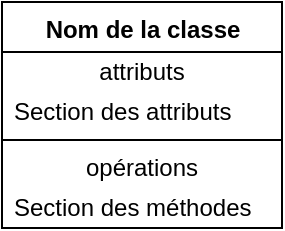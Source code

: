 <mxfile version="15.7.3" type="device" pages="18"><diagram id="yM-nTYhdx2WvvHmZUNX5" name="modele-type"><mxGraphModel dx="1408" dy="851" grid="0" gridSize="10" guides="1" tooltips="1" connect="1" arrows="1" fold="0" page="0" pageScale="1" pageWidth="827" pageHeight="1169" math="0" shadow="0"><root><mxCell id="0"/><mxCell id="1" parent="0"/><mxCell id="cDb94EbZKuJMYGHSth6i-9" value="&lt;b&gt;Nom de la classe&lt;/b&gt;" style="swimlane;fontStyle=0;align=center;verticalAlign=top;childLayout=stackLayout;horizontal=1;startSize=25;horizontalStack=0;resizeParent=1;resizeParentMax=0;resizeLast=0;collapsible=0;marginBottom=0;html=1;" parent="1" vertex="1"><mxGeometry x="227" y="205" width="140" height="113" as="geometry"/></mxCell><mxCell id="Ir580UuXIaenFzeWnkXM-1" value="attributs" style="text;html=1;strokeColor=none;fillColor=none;align=center;verticalAlign=middle;spacingLeft=4;spacingRight=4;overflow=hidden;rotatable=0;points=[[0,0.5],[1,0.5]];portConstraint=eastwest;" parent="cDb94EbZKuJMYGHSth6i-9" vertex="1"><mxGeometry y="25" width="140" height="20" as="geometry"/></mxCell><mxCell id="cDb94EbZKuJMYGHSth6i-10" value="Section des attributs" style="text;html=1;strokeColor=none;fillColor=none;align=left;verticalAlign=middle;spacingLeft=4;spacingRight=4;overflow=hidden;rotatable=0;points=[[0,0.5],[1,0.5]];portConstraint=eastwest;" parent="cDb94EbZKuJMYGHSth6i-9" vertex="1"><mxGeometry y="45" width="140" height="20" as="geometry"/></mxCell><mxCell id="cDb94EbZKuJMYGHSth6i-14" value="" style="line;strokeWidth=1;fillColor=none;align=left;verticalAlign=middle;spacingTop=-1;spacingLeft=3;spacingRight=3;rotatable=0;labelPosition=right;points=[];portConstraint=eastwest;" parent="cDb94EbZKuJMYGHSth6i-9" vertex="1"><mxGeometry y="65" width="140" height="8" as="geometry"/></mxCell><mxCell id="Ir580UuXIaenFzeWnkXM-2" value="opérations" style="text;html=1;strokeColor=none;fillColor=none;align=center;verticalAlign=middle;spacingLeft=4;spacingRight=4;overflow=hidden;rotatable=0;points=[[0,0.5],[1,0.5]];portConstraint=eastwest;" parent="cDb94EbZKuJMYGHSth6i-9" vertex="1"><mxGeometry y="73" width="140" height="20" as="geometry"/></mxCell><mxCell id="cDb94EbZKuJMYGHSth6i-16" value="Section des méthodes" style="text;html=1;strokeColor=none;fillColor=none;align=left;verticalAlign=middle;spacingLeft=4;spacingRight=4;overflow=hidden;rotatable=0;points=[[0,0.5],[1,0.5]];portConstraint=eastwest;" parent="cDb94EbZKuJMYGHSth6i-9" vertex="1"><mxGeometry y="93" width="140" height="20" as="geometry"/></mxCell></root></mxGraphModel></diagram><diagram name="attributs-methodes" id="-FPftX-9d5YE0HEVjFv1"><mxGraphModel dx="1408" dy="851" grid="0" gridSize="10" guides="1" tooltips="1" connect="1" arrows="1" fold="1" page="0" pageScale="1" pageWidth="827" pageHeight="1169" math="0" shadow="0"><root><mxCell id="xrfaJHH4jOZnPkQFQBTa-0"/><mxCell id="xrfaJHH4jOZnPkQFQBTa-1" parent="xrfaJHH4jOZnPkQFQBTa-0"/><mxCell id="xrfaJHH4jOZnPkQFQBTa-2" value="&lt;b&gt;Nom de la classe&lt;/b&gt;" style="swimlane;fontStyle=0;align=center;verticalAlign=top;childLayout=stackLayout;horizontal=1;startSize=25;horizontalStack=0;resizeParent=1;resizeParentMax=0;resizeLast=0;collapsible=0;marginBottom=0;html=1;" parent="xrfaJHH4jOZnPkQFQBTa-1" vertex="1"><mxGeometry x="27" y="90" width="437" height="173" as="geometry"/></mxCell><mxCell id="xrfaJHH4jOZnPkQFQBTa-3" value="attributs" style="text;html=1;strokeColor=none;fillColor=none;align=center;verticalAlign=middle;spacingLeft=4;spacingRight=4;overflow=hidden;rotatable=0;points=[[0,0.5],[1,0.5]];portConstraint=eastwest;" parent="xrfaJHH4jOZnPkQFQBTa-2" vertex="1"><mxGeometry y="25" width="437" height="20" as="geometry"/></mxCell><mxCell id="zZgVIdf07iSTDDwarrji-0" value="nom_attribut : type" style="text;html=1;strokeColor=none;fillColor=none;align=left;verticalAlign=middle;spacingLeft=4;spacingRight=4;overflow=hidden;rotatable=0;points=[[0,0.5],[1,0.5]];portConstraint=eastwest;" parent="xrfaJHH4jOZnPkQFQBTa-2" vertex="1"><mxGeometry y="45" width="437" height="20" as="geometry"/></mxCell><mxCell id="A0gnnd15QXVrfJI7-m5F-0" value="nom_constante: type = valeur de la constante" style="text;html=1;strokeColor=none;fillColor=none;align=left;verticalAlign=middle;spacingLeft=4;spacingRight=4;overflow=hidden;rotatable=0;points=[[0,0.5],[1,0.5]];portConstraint=eastwest;" parent="xrfaJHH4jOZnPkQFQBTa-2" vertex="1"><mxGeometry y="65" width="437" height="20" as="geometry"/></mxCell><mxCell id="xrfaJHH4jOZnPkQFQBTa-5" value="" style="line;strokeWidth=1;fillColor=none;align=left;verticalAlign=middle;spacingTop=-1;spacingLeft=3;spacingRight=3;rotatable=0;labelPosition=right;points=[];portConstraint=eastwest;" parent="xrfaJHH4jOZnPkQFQBTa-2" vertex="1"><mxGeometry y="85" width="437" height="8" as="geometry"/></mxCell><mxCell id="SNI9wSeHNWfNBDvjt5jS-0" value="opérations" style="text;html=1;strokeColor=none;fillColor=none;align=center;verticalAlign=middle;spacingLeft=4;spacingRight=4;overflow=hidden;rotatable=0;points=[[0,0.5],[1,0.5]];portConstraint=eastwest;" parent="xrfaJHH4jOZnPkQFQBTa-2" vertex="1"><mxGeometry y="93" width="437" height="20" as="geometry"/></mxCell><mxCell id="xrfaJHH4jOZnPkQFQBTa-6" value="Nom de la classe(nom du parametre : type)" style="text;html=1;strokeColor=none;fillColor=none;align=left;verticalAlign=middle;spacingLeft=4;spacingRight=4;overflow=hidden;rotatable=0;points=[[0,0.5],[1,0.5]];portConstraint=eastwest;" parent="xrfaJHH4jOZnPkQFQBTa-2" vertex="1"><mxGeometry y="113" width="437" height="20" as="geometry"/></mxCell><mxCell id="xrfaJHH4jOZnPkQFQBTa-7" value="Methode() : type de retour" style="text;html=1;strokeColor=none;fillColor=none;align=left;verticalAlign=middle;spacingLeft=4;spacingRight=4;overflow=hidden;rotatable=0;points=[[0,0.5],[1,0.5]];portConstraint=eastwest;" parent="xrfaJHH4jOZnPkQFQBTa-2" vertex="1"><mxGeometry y="133" width="437" height="20" as="geometry"/></mxCell><mxCell id="xrfaJHH4jOZnPkQFQBTa-8" value="Methode(nom du parametre 1 : type, nom du parametre 2 : type) : type de retour" style="text;html=1;strokeColor=none;fillColor=none;align=left;verticalAlign=middle;spacingLeft=4;spacingRight=4;overflow=hidden;rotatable=0;points=[[0,0.5],[1,0.5]];portConstraint=eastwest;" parent="xrfaJHH4jOZnPkQFQBTa-2" vertex="1"><mxGeometry y="153" width="437" height="20" as="geometry"/></mxCell></root></mxGraphModel></diagram><diagram name="visibilite" id="06EU3rkCf83zRHRqDZmb"><mxGraphModel dx="1408" dy="851" grid="0" gridSize="10" guides="1" tooltips="1" connect="1" arrows="1" fold="1" page="0" pageScale="1" pageWidth="827" pageHeight="1169" math="0" shadow="0"><root><mxCell id="oFpa_7cRoFpSmjV4q9FA-0"/><mxCell id="oFpa_7cRoFpSmjV4q9FA-1" parent="oFpa_7cRoFpSmjV4q9FA-0"/><mxCell id="oFpa_7cRoFpSmjV4q9FA-2" value="&lt;b&gt;Nom de la classe&lt;/b&gt;" style="swimlane;fontStyle=0;align=center;verticalAlign=top;childLayout=stackLayout;horizontal=1;startSize=25;horizontalStack=0;resizeParent=1;resizeParentMax=0;resizeLast=0;collapsible=0;marginBottom=0;html=1;" parent="oFpa_7cRoFpSmjV4q9FA-1" vertex="1"><mxGeometry x="27" y="90" width="279" height="233" as="geometry"/></mxCell><mxCell id="_8Zi6wPtc_9t5kJp8AJ1-0" value="attributs&lt;span style=&quot;color: rgba(0 , 0 , 0 , 0) ; font-family: monospace ; font-size: 0px&quot;&gt;%3CmxGraphModel%3E%3Croot%3E%3CmxCell%20id%3D%220%22%2F%3E%3CmxCell%20id%3D%221%22%20parent%3D%220%22%2F%3E%3CmxCell%20id%3D%222%22%20value%3D%22-%20attribut%20priv%C3%A9%22%20style%3D%22text%3Bhtml%3D1%3BstrokeColor%3Dnone%3BfillColor%3Dnone%3Balign%3Dleft%3BverticalAlign%3Dmiddle%3BspacingLeft%3D4%3BspacingRight%3D4%3Boverflow%3Dhidden%3Brotatable%3D0%3Bpoints%3D%5B%5B0%2C0.5%5D%2C%5B1%2C0.5%5D%5D%3BportConstraint%3Deastwest%3B%22%20vertex%3D%221%22%20parent%3D%221%22%3E%3CmxGeometry%20x%3D%2227%22%20y%3D%22115%22%20width%3D%22279%22%20height%3D%2220%22%20as%3D%22geometry%22%2F%3E%3C%2FmxCell%3E%3C%2Froot%3E%3C%2FmxGraphModel%3E&lt;/span&gt;" style="text;html=1;strokeColor=none;fillColor=none;align=center;verticalAlign=middle;spacingLeft=4;spacingRight=4;overflow=hidden;rotatable=0;points=[[0,0.5],[1,0.5]];portConstraint=eastwest;" parent="oFpa_7cRoFpSmjV4q9FA-2" vertex="1"><mxGeometry y="25" width="279" height="20" as="geometry"/></mxCell><mxCell id="oFpa_7cRoFpSmjV4q9FA-3" value="- attribut privé" style="text;html=1;strokeColor=none;fillColor=none;align=left;verticalAlign=middle;spacingLeft=4;spacingRight=4;overflow=hidden;rotatable=0;points=[[0,0.5],[1,0.5]];portConstraint=eastwest;" parent="oFpa_7cRoFpSmjV4q9FA-2" vertex="1"><mxGeometry y="45" width="279" height="20" as="geometry"/></mxCell><mxCell id="oFpa_7cRoFpSmjV4q9FA-9" value="# attribut protégé" style="text;html=1;strokeColor=none;fillColor=none;align=left;verticalAlign=middle;spacingLeft=4;spacingRight=4;overflow=hidden;rotatable=0;points=[[0,0.5],[1,0.5]];portConstraint=eastwest;" parent="oFpa_7cRoFpSmjV4q9FA-2" vertex="1"><mxGeometry y="65" width="279" height="20" as="geometry"/></mxCell><mxCell id="oFpa_7cRoFpSmjV4q9FA-10" value="~ attribut visible à l'interne" style="text;html=1;strokeColor=none;fillColor=none;align=left;verticalAlign=middle;spacingLeft=4;spacingRight=4;overflow=hidden;rotatable=0;points=[[0,0.5],[1,0.5]];portConstraint=eastwest;" parent="oFpa_7cRoFpSmjV4q9FA-2" vertex="1"><mxGeometry y="85" width="279" height="20" as="geometry"/></mxCell><mxCell id="oFpa_7cRoFpSmjV4q9FA-11" value="+ attribut public" style="text;html=1;strokeColor=none;fillColor=none;align=left;verticalAlign=middle;spacingLeft=4;spacingRight=4;overflow=hidden;rotatable=0;points=[[0,0.5],[1,0.5]];portConstraint=eastwest;" parent="oFpa_7cRoFpSmjV4q9FA-2" vertex="1"><mxGeometry y="105" width="279" height="20" as="geometry"/></mxCell><mxCell id="oFpa_7cRoFpSmjV4q9FA-4" value="" style="line;strokeWidth=1;fillColor=none;align=left;verticalAlign=middle;spacingTop=-1;spacingLeft=3;spacingRight=3;rotatable=0;labelPosition=right;points=[];portConstraint=eastwest;" parent="oFpa_7cRoFpSmjV4q9FA-2" vertex="1"><mxGeometry y="125" width="279" height="8" as="geometry"/></mxCell><mxCell id="_8Zi6wPtc_9t5kJp8AJ1-1" value="opérations" style="text;html=1;strokeColor=none;fillColor=none;align=center;verticalAlign=middle;spacingLeft=4;spacingRight=4;overflow=hidden;rotatable=0;points=[[0,0.5],[1,0.5]];portConstraint=eastwest;" parent="oFpa_7cRoFpSmjV4q9FA-2" vertex="1"><mxGeometry y="133" width="279" height="20" as="geometry"/></mxCell><mxCell id="oFpa_7cRoFpSmjV4q9FA-5" value="- méthode privée" style="text;html=1;strokeColor=none;fillColor=none;align=left;verticalAlign=middle;spacingLeft=4;spacingRight=4;overflow=hidden;rotatable=0;points=[[0,0.5],[1,0.5]];portConstraint=eastwest;" parent="oFpa_7cRoFpSmjV4q9FA-2" vertex="1"><mxGeometry y="153" width="279" height="20" as="geometry"/></mxCell><mxCell id="oFpa_7cRoFpSmjV4q9FA-6" value="# méthode protégée" style="text;html=1;strokeColor=none;fillColor=none;align=left;verticalAlign=middle;spacingLeft=4;spacingRight=4;overflow=hidden;rotatable=0;points=[[0,0.5],[1,0.5]];portConstraint=eastwest;" parent="oFpa_7cRoFpSmjV4q9FA-2" vertex="1"><mxGeometry y="173" width="279" height="20" as="geometry"/></mxCell><mxCell id="oFpa_7cRoFpSmjV4q9FA-7" value="~ méthode visible à l'interne" style="text;html=1;strokeColor=none;fillColor=none;align=left;verticalAlign=middle;spacingLeft=4;spacingRight=4;overflow=hidden;rotatable=0;points=[[0,0.5],[1,0.5]];portConstraint=eastwest;" parent="oFpa_7cRoFpSmjV4q9FA-2" vertex="1"><mxGeometry y="193" width="279" height="20" as="geometry"/></mxCell><mxCell id="oFpa_7cRoFpSmjV4q9FA-8" value="+ méthode publique" style="text;html=1;strokeColor=none;fillColor=none;align=left;verticalAlign=middle;spacingLeft=4;spacingRight=4;overflow=hidden;rotatable=0;points=[[0,0.5],[1,0.5]];portConstraint=eastwest;" parent="oFpa_7cRoFpSmjV4q9FA-2" vertex="1"><mxGeometry y="213" width="279" height="20" as="geometry"/></mxCell></root></mxGraphModel></diagram><diagram id="ja6bgZvEAWYITR73Xx5D" name="struct-enum-datatype"><mxGraphModel dx="1408" dy="851" grid="0" gridSize="10" guides="1" tooltips="1" connect="1" arrows="1" fold="1" page="0" pageScale="1" pageWidth="827" pageHeight="1169" math="0" shadow="0"><root><mxCell id="3JUpvXS9YidzfM6B_fST-0"/><mxCell id="3JUpvXS9YidzfM6B_fST-1" parent="3JUpvXS9YidzfM6B_fST-0"/><mxCell id="3JUpvXS9YidzfM6B_fST-2" value="&amp;lt;&amp;lt;dataType&amp;gt;&amp;gt;&lt;br&gt;&lt;b&gt;Nom de la structure&lt;/b&gt;" style="swimlane;fontStyle=0;align=center;verticalAlign=top;childLayout=stackLayout;horizontal=1;startSize=42;horizontalStack=0;resizeParent=1;resizeParentMax=0;resizeLast=0;collapsible=0;marginBottom=0;html=1;" parent="3JUpvXS9YidzfM6B_fST-1" vertex="1"><mxGeometry x="104" y="211" width="282" height="130" as="geometry"/></mxCell><mxCell id="T4FzePckjLBYthOIVIx7-0" value="attributs" style="text;html=1;strokeColor=none;fillColor=none;align=center;verticalAlign=middle;spacingLeft=4;spacingRight=4;overflow=hidden;rotatable=0;points=[[0,0.5],[1,0.5]];portConstraint=eastwest;" parent="3JUpvXS9YidzfM6B_fST-2" vertex="1"><mxGeometry y="42" width="282" height="20" as="geometry"/></mxCell><mxCell id="3JUpvXS9YidzfM6B_fST-4" value="&amp;nbsp;" style="text;html=1;strokeColor=none;fillColor=none;align=left;verticalAlign=middle;spacingLeft=4;spacingRight=4;overflow=hidden;rotatable=0;points=[[0,0.5],[1,0.5]];portConstraint=eastwest;" parent="3JUpvXS9YidzfM6B_fST-2" vertex="1"><mxGeometry y="62" width="282" height="20" as="geometry"/></mxCell><mxCell id="3JUpvXS9YidzfM6B_fST-7" value="" style="line;strokeWidth=1;fillColor=none;align=left;verticalAlign=middle;spacingTop=-1;spacingLeft=3;spacingRight=3;rotatable=0;labelPosition=right;points=[];portConstraint=eastwest;" parent="3JUpvXS9YidzfM6B_fST-2" vertex="1"><mxGeometry y="82" width="282" height="8" as="geometry"/></mxCell><mxCell id="T4FzePckjLBYthOIVIx7-1" value="opérations" style="text;html=1;strokeColor=none;fillColor=none;align=center;verticalAlign=middle;spacingLeft=4;spacingRight=4;overflow=hidden;rotatable=0;points=[[0,0.5],[1,0.5]];portConstraint=eastwest;" parent="3JUpvXS9YidzfM6B_fST-2" vertex="1"><mxGeometry y="90" width="282" height="20" as="geometry"/></mxCell><mxCell id="3JUpvXS9YidzfM6B_fST-9" value="&amp;nbsp;" style="text;html=1;strokeColor=none;fillColor=none;align=left;verticalAlign=middle;spacingLeft=4;spacingRight=4;overflow=hidden;rotatable=0;points=[[0,0.5],[1,0.5]];portConstraint=eastwest;" parent="3JUpvXS9YidzfM6B_fST-2" vertex="1"><mxGeometry y="110" width="282" height="20" as="geometry"/></mxCell><mxCell id="G7APkZzfNeSel_j_FZ5j-0" value="&amp;lt;&amp;lt;enumeration&amp;gt;&amp;gt;&lt;br&gt;&lt;b&gt;Nom de l'énumération&lt;/b&gt;" style="swimlane;fontStyle=0;align=center;verticalAlign=top;childLayout=stackLayout;horizontal=1;startSize=42;horizontalStack=0;resizeParent=1;resizeParentMax=0;resizeLast=0;collapsible=0;marginBottom=0;html=1;" parent="3JUpvXS9YidzfM6B_fST-1" vertex="1"><mxGeometry x="252" y="358" width="282" height="130" as="geometry"/></mxCell><mxCell id="G7APkZzfNeSel_j_FZ5j-1" value="attributs" style="text;html=1;strokeColor=none;fillColor=none;align=center;verticalAlign=middle;spacingLeft=4;spacingRight=4;overflow=hidden;rotatable=0;points=[[0,0.5],[1,0.5]];portConstraint=eastwest;" parent="G7APkZzfNeSel_j_FZ5j-0" vertex="1"><mxGeometry y="42" width="282" height="20" as="geometry"/></mxCell><mxCell id="G7APkZzfNeSel_j_FZ5j-2" value="&amp;nbsp;" style="text;html=1;strokeColor=none;fillColor=none;align=left;verticalAlign=middle;spacingLeft=4;spacingRight=4;overflow=hidden;rotatable=0;points=[[0,0.5],[1,0.5]];portConstraint=eastwest;" parent="G7APkZzfNeSel_j_FZ5j-0" vertex="1"><mxGeometry y="62" width="282" height="20" as="geometry"/></mxCell><mxCell id="G7APkZzfNeSel_j_FZ5j-3" value="" style="line;strokeWidth=1;fillColor=none;align=left;verticalAlign=middle;spacingTop=-1;spacingLeft=3;spacingRight=3;rotatable=0;labelPosition=right;points=[];portConstraint=eastwest;" parent="G7APkZzfNeSel_j_FZ5j-0" vertex="1"><mxGeometry y="82" width="282" height="8" as="geometry"/></mxCell><mxCell id="G7APkZzfNeSel_j_FZ5j-12" value="opérations" style="text;html=1;strokeColor=none;fillColor=none;align=center;verticalAlign=middle;spacingLeft=4;spacingRight=4;overflow=hidden;rotatable=0;points=[[0,0.5],[1,0.5]];portConstraint=eastwest;" parent="G7APkZzfNeSel_j_FZ5j-0" vertex="1"><mxGeometry y="90" width="282" height="20" as="geometry"/></mxCell><mxCell id="G7APkZzfNeSel_j_FZ5j-5" value="&amp;nbsp;" style="text;html=1;strokeColor=none;fillColor=none;align=left;verticalAlign=middle;spacingLeft=4;spacingRight=4;overflow=hidden;rotatable=0;points=[[0,0.5],[1,0.5]];portConstraint=eastwest;" parent="G7APkZzfNeSel_j_FZ5j-0" vertex="1"><mxGeometry y="110" width="282" height="20" as="geometry"/></mxCell><mxCell id="G7APkZzfNeSel_j_FZ5j-6" value="&amp;lt;&amp;lt;interface&amp;gt;&amp;gt;&lt;br&gt;&lt;b&gt;Nom du l'interface&lt;/b&gt;" style="swimlane;fontStyle=0;align=center;verticalAlign=top;childLayout=stackLayout;horizontal=1;startSize=42;horizontalStack=0;resizeParent=1;resizeParentMax=0;resizeLast=0;collapsible=0;marginBottom=0;html=1;" parent="3JUpvXS9YidzfM6B_fST-1" vertex="1"><mxGeometry x="409" y="211" width="282" height="130" as="geometry"/></mxCell><mxCell id="G7APkZzfNeSel_j_FZ5j-7" value="attributs" style="text;html=1;strokeColor=none;fillColor=none;align=center;verticalAlign=middle;spacingLeft=4;spacingRight=4;overflow=hidden;rotatable=0;points=[[0,0.5],[1,0.5]];portConstraint=eastwest;" parent="G7APkZzfNeSel_j_FZ5j-6" vertex="1"><mxGeometry y="42" width="282" height="20" as="geometry"/></mxCell><mxCell id="G7APkZzfNeSel_j_FZ5j-8" value="&amp;nbsp;" style="text;html=1;strokeColor=none;fillColor=none;align=left;verticalAlign=middle;spacingLeft=4;spacingRight=4;overflow=hidden;rotatable=0;points=[[0,0.5],[1,0.5]];portConstraint=eastwest;" parent="G7APkZzfNeSel_j_FZ5j-6" vertex="1"><mxGeometry y="62" width="282" height="20" as="geometry"/></mxCell><mxCell id="G7APkZzfNeSel_j_FZ5j-9" value="" style="line;strokeWidth=1;fillColor=none;align=left;verticalAlign=middle;spacingTop=-1;spacingLeft=3;spacingRight=3;rotatable=0;labelPosition=right;points=[];portConstraint=eastwest;" parent="G7APkZzfNeSel_j_FZ5j-6" vertex="1"><mxGeometry y="82" width="282" height="8" as="geometry"/></mxCell><mxCell id="G7APkZzfNeSel_j_FZ5j-11" value="opérations" style="text;html=1;strokeColor=none;fillColor=none;align=center;verticalAlign=middle;spacingLeft=4;spacingRight=4;overflow=hidden;rotatable=0;points=[[0,0.5],[1,0.5]];portConstraint=eastwest;" parent="G7APkZzfNeSel_j_FZ5j-6" vertex="1"><mxGeometry y="90" width="282" height="20" as="geometry"/></mxCell><mxCell id="G7APkZzfNeSel_j_FZ5j-10" value="&amp;nbsp;" style="text;html=1;strokeColor=none;fillColor=none;align=left;verticalAlign=middle;spacingLeft=4;spacingRight=4;overflow=hidden;rotatable=0;points=[[0,0.5],[1,0.5]];portConstraint=eastwest;" parent="G7APkZzfNeSel_j_FZ5j-6" vertex="1"><mxGeometry y="110" width="282" height="20" as="geometry"/></mxCell></root></mxGraphModel></diagram><diagram id="IrxAAxpWy2UTt2A5gWCo" name="imbrication"><mxGraphModel dx="1408" dy="851" grid="0" gridSize="10" guides="1" tooltips="1" connect="1" arrows="1" fold="1" page="1" pageScale="1" pageWidth="1100" pageHeight="850" math="0" shadow="0"><root><mxCell id="vkSWAuCMSvFTcZbPfhF4-0"/><mxCell id="vkSWAuCMSvFTcZbPfhF4-1" parent="vkSWAuCMSvFTcZbPfhF4-0"/><mxCell id="RfAApeld7I1-_u2qrXDF-0" value="&lt;b&gt;Classe&lt;/b&gt;" style="swimlane;fontStyle=0;align=center;verticalAlign=top;childLayout=stackLayout;horizontal=1;startSize=25;horizontalStack=0;resizeParent=1;resizeParentMax=0;resizeLast=0;collapsible=0;marginBottom=0;html=1;" parent="vkSWAuCMSvFTcZbPfhF4-1" vertex="1"><mxGeometry x="227" y="205" width="140" height="113" as="geometry"/></mxCell><mxCell id="RfAApeld7I1-_u2qrXDF-1" value="attributs" style="text;html=1;strokeColor=none;fillColor=none;align=center;verticalAlign=middle;spacingLeft=4;spacingRight=4;overflow=hidden;rotatable=0;points=[[0,0.5],[1,0.5]];portConstraint=eastwest;" parent="RfAApeld7I1-_u2qrXDF-0" vertex="1"><mxGeometry y="25" width="140" height="20" as="geometry"/></mxCell><mxCell id="RfAApeld7I1-_u2qrXDF-2" value="..." style="text;html=1;strokeColor=none;fillColor=none;align=left;verticalAlign=middle;spacingLeft=4;spacingRight=4;overflow=hidden;rotatable=0;points=[[0,0.5],[1,0.5]];portConstraint=eastwest;" parent="RfAApeld7I1-_u2qrXDF-0" vertex="1"><mxGeometry y="45" width="140" height="20" as="geometry"/></mxCell><mxCell id="RfAApeld7I1-_u2qrXDF-3" value="" style="line;strokeWidth=1;fillColor=none;align=left;verticalAlign=middle;spacingTop=-1;spacingLeft=3;spacingRight=3;rotatable=0;labelPosition=right;points=[];portConstraint=eastwest;" parent="RfAApeld7I1-_u2qrXDF-0" vertex="1"><mxGeometry y="65" width="140" height="8" as="geometry"/></mxCell><mxCell id="RfAApeld7I1-_u2qrXDF-4" value="opérations" style="text;html=1;strokeColor=none;fillColor=none;align=center;verticalAlign=middle;spacingLeft=4;spacingRight=4;overflow=hidden;rotatable=0;points=[[0,0.5],[1,0.5]];portConstraint=eastwest;" parent="RfAApeld7I1-_u2qrXDF-0" vertex="1"><mxGeometry y="73" width="140" height="20" as="geometry"/></mxCell><mxCell id="RfAApeld7I1-_u2qrXDF-5" value="..." style="text;html=1;strokeColor=none;fillColor=none;align=left;verticalAlign=middle;spacingLeft=4;spacingRight=4;overflow=hidden;rotatable=0;points=[[0,0.5],[1,0.5]];portConstraint=eastwest;" parent="RfAApeld7I1-_u2qrXDF-0" vertex="1"><mxGeometry y="93" width="140" height="20" as="geometry"/></mxCell><mxCell id="RfAApeld7I1-_u2qrXDF-6" value="&lt;b&gt;Classe interne&lt;/b&gt;" style="swimlane;fontStyle=0;align=center;verticalAlign=top;childLayout=stackLayout;horizontal=1;startSize=25;horizontalStack=0;resizeParent=1;resizeParentMax=0;resizeLast=0;collapsible=0;marginBottom=0;html=1;" parent="vkSWAuCMSvFTcZbPfhF4-1" vertex="1"><mxGeometry x="517" y="205" width="140" height="113" as="geometry"/></mxCell><mxCell id="RfAApeld7I1-_u2qrXDF-7" value="attributs" style="text;html=1;strokeColor=none;fillColor=none;align=center;verticalAlign=middle;spacingLeft=4;spacingRight=4;overflow=hidden;rotatable=0;points=[[0,0.5],[1,0.5]];portConstraint=eastwest;" parent="RfAApeld7I1-_u2qrXDF-6" vertex="1"><mxGeometry y="25" width="140" height="20" as="geometry"/></mxCell><mxCell id="RfAApeld7I1-_u2qrXDF-8" value="..." style="text;html=1;strokeColor=none;fillColor=none;align=left;verticalAlign=middle;spacingLeft=4;spacingRight=4;overflow=hidden;rotatable=0;points=[[0,0.5],[1,0.5]];portConstraint=eastwest;" parent="RfAApeld7I1-_u2qrXDF-6" vertex="1"><mxGeometry y="45" width="140" height="20" as="geometry"/></mxCell><mxCell id="RfAApeld7I1-_u2qrXDF-9" value="" style="line;strokeWidth=1;fillColor=none;align=left;verticalAlign=middle;spacingTop=-1;spacingLeft=3;spacingRight=3;rotatable=0;labelPosition=right;points=[];portConstraint=eastwest;" parent="RfAApeld7I1-_u2qrXDF-6" vertex="1"><mxGeometry y="65" width="140" height="8" as="geometry"/></mxCell><mxCell id="RfAApeld7I1-_u2qrXDF-10" value="opérations" style="text;html=1;strokeColor=none;fillColor=none;align=center;verticalAlign=middle;spacingLeft=4;spacingRight=4;overflow=hidden;rotatable=0;points=[[0,0.5],[1,0.5]];portConstraint=eastwest;" parent="RfAApeld7I1-_u2qrXDF-6" vertex="1"><mxGeometry y="73" width="140" height="20" as="geometry"/></mxCell><mxCell id="RfAApeld7I1-_u2qrXDF-11" value="..." style="text;html=1;strokeColor=none;fillColor=none;align=left;verticalAlign=middle;spacingLeft=4;spacingRight=4;overflow=hidden;rotatable=0;points=[[0,0.5],[1,0.5]];portConstraint=eastwest;" parent="RfAApeld7I1-_u2qrXDF-6" vertex="1"><mxGeometry y="93" width="140" height="20" as="geometry"/></mxCell><mxCell id="RfAApeld7I1-_u2qrXDF-12" style="edgeStyle=orthogonalEdgeStyle;rounded=0;orthogonalLoop=1;jettySize=auto;html=1;exitX=0;exitY=0.5;exitDx=0;exitDy=0;entryX=1;entryY=0.5;entryDx=0;entryDy=0;endArrow=circlePlus;endFill=0;" parent="vkSWAuCMSvFTcZbPfhF4-1" source="RfAApeld7I1-_u2qrXDF-8" target="RfAApeld7I1-_u2qrXDF-2" edge="1"><mxGeometry relative="1" as="geometry"/></mxCell><mxCell id="RfAApeld7I1-_u2qrXDF-13" value="« visibilite »" style="edgeLabel;html=1;align=center;verticalAlign=middle;resizable=0;points=[];" parent="RfAApeld7I1-_u2qrXDF-12" vertex="1" connectable="0"><mxGeometry x="-0.773" relative="1" as="geometry"><mxPoint x="-14" y="-10" as="offset"/></mxGeometry></mxCell><mxCell id="RfAApeld7I1-_u2qrXDF-14" value="&lt;b&gt;DCC &lt;/b&gt;: Imbrication" style="shape=umlFrame;whiteSpace=wrap;html=1;width=180;height=27;boundedLbl=1;verticalAlign=middle;align=left;spacingLeft=5;" parent="vkSWAuCMSvFTcZbPfhF4-1" vertex="1"><mxGeometry x="200" y="164" width="482" height="169" as="geometry"/></mxCell></root></mxGraphModel></diagram><diagram id="mw28XsMnZLiVbiIUkZ6l" name="get-set"><mxGraphModel dx="1408" dy="851" grid="0" gridSize="10" guides="1" tooltips="1" connect="1" arrows="1" fold="0" page="1" pageScale="1" pageWidth="827" pageHeight="1169" math="0" shadow="0"><root><mxCell id="NNw2Wg0OY06x5JLzJu1c-0"/><mxCell id="NNw2Wg0OY06x5JLzJu1c-1" parent="NNw2Wg0OY06x5JLzJu1c-0"/><mxCell id="NNw2Wg0OY06x5JLzJu1c-2" value="&lt;b&gt;Nom de la classe&lt;/b&gt;" style="swimlane;fontStyle=0;align=center;verticalAlign=top;childLayout=stackLayout;horizontal=1;startSize=29;horizontalStack=0;resizeParent=1;resizeParentMax=0;resizeLast=0;collapsible=0;marginBottom=0;html=1;" parent="NNw2Wg0OY06x5JLzJu1c-1" vertex="1"><mxGeometry x="145" y="495" width="257" height="157" as="geometry"/></mxCell><mxCell id="NNw2Wg0OY06x5JLzJu1c-3" value="attributs" style="text;html=1;strokeColor=none;fillColor=none;align=center;verticalAlign=middle;spacingLeft=4;spacingRight=4;overflow=hidden;rotatable=0;points=[[0,0.5],[1,0.5]];portConstraint=eastwest;" parent="NNw2Wg0OY06x5JLzJu1c-2" vertex="1"><mxGeometry y="29" width="257" height="20" as="geometry"/></mxCell><mxCell id="NNw2Wg0OY06x5JLzJu1c-4" value="+ «utility» attribut statique" style="text;html=1;strokeColor=none;fillColor=none;align=left;verticalAlign=middle;spacingLeft=4;spacingRight=4;overflow=hidden;rotatable=0;points=[[0,0.5],[1,0.5]];portConstraint=eastwest;" parent="NNw2Wg0OY06x5JLzJu1c-2" vertex="1"><mxGeometry y="49" width="257" height="20" as="geometry"/></mxCell><mxCell id="NNw2Wg0OY06x5JLzJu1c-7" value="" style="line;strokeWidth=1;fillColor=none;align=left;verticalAlign=middle;spacingTop=-1;spacingLeft=3;spacingRight=3;rotatable=0;labelPosition=right;points=[];portConstraint=eastwest;" parent="NNw2Wg0OY06x5JLzJu1c-2" vertex="1"><mxGeometry y="69" width="257" height="8" as="geometry"/></mxCell><mxCell id="NNw2Wg0OY06x5JLzJu1c-8" value="opérations" style="text;html=1;strokeColor=none;fillColor=none;align=center;verticalAlign=middle;spacingLeft=4;spacingRight=4;overflow=hidden;rotatable=0;points=[[0,0.5],[1,0.5]];portConstraint=eastwest;" parent="NNw2Wg0OY06x5JLzJu1c-2" vertex="1"><mxGeometry y="77" width="257" height="20" as="geometry"/></mxCell><mxCell id="2DerEyMe8dw_RtHkP9Am-0" value="+ «create» constructeur()" style="text;html=1;strokeColor=none;fillColor=none;align=left;verticalAlign=middle;spacingLeft=4;spacingRight=4;overflow=hidden;rotatable=0;points=[[0,0.5],[1,0.5]];portConstraint=eastwest;" parent="NNw2Wg0OY06x5JLzJu1c-2" vertex="1"><mxGeometry y="97" width="257" height="20" as="geometry"/></mxCell><mxCell id="2DerEyMe8dw_RtHkP9Am-1" value="+ «create» constructeur2(parametre : type)" style="text;html=1;strokeColor=none;fillColor=none;align=left;verticalAlign=middle;spacingLeft=4;spacingRight=4;overflow=hidden;rotatable=0;points=[[0,0.5],[1,0.5]];portConstraint=eastwest;" parent="NNw2Wg0OY06x5JLzJu1c-2" vertex="1"><mxGeometry y="117" width="257" height="20" as="geometry"/></mxCell><mxCell id="oEw_R4Xv6Fmw8M_SFVNd-0" value="+ «utility» methodeStatique(parametre : type)" style="text;html=1;strokeColor=none;fillColor=none;align=left;verticalAlign=middle;spacingLeft=4;spacingRight=4;overflow=hidden;rotatable=0;points=[[0,0.5],[1,0.5]];portConstraint=eastwest;" vertex="1" parent="NNw2Wg0OY06x5JLzJu1c-2"><mxGeometry y="137" width="257" height="20" as="geometry"/></mxCell><mxCell id="oEw_R4Xv6Fmw8M_SFVNd-1" value="&lt;b&gt;«utility»&lt;br&gt;Nom de la classe statique&lt;/b&gt;" style="swimlane;fontStyle=0;align=center;verticalAlign=top;childLayout=stackLayout;horizontal=1;startSize=37;horizontalStack=0;resizeParent=1;resizeParentMax=0;resizeLast=0;collapsible=0;marginBottom=0;html=1;" vertex="1" parent="NNw2Wg0OY06x5JLzJu1c-1"><mxGeometry x="438" y="511" width="261" height="125" as="geometry"/></mxCell><mxCell id="oEw_R4Xv6Fmw8M_SFVNd-2" value="attributs" style="text;html=1;strokeColor=none;fillColor=none;align=center;verticalAlign=middle;spacingLeft=4;spacingRight=4;overflow=hidden;rotatable=0;points=[[0,0.5],[1,0.5]];portConstraint=eastwest;" vertex="1" parent="oEw_R4Xv6Fmw8M_SFVNd-1"><mxGeometry y="37" width="261" height="20" as="geometry"/></mxCell><mxCell id="oEw_R4Xv6Fmw8M_SFVNd-3" value="+ «utility» attribut statique" style="text;html=1;strokeColor=none;fillColor=none;align=left;verticalAlign=middle;spacingLeft=4;spacingRight=4;overflow=hidden;rotatable=0;points=[[0,0.5],[1,0.5]];portConstraint=eastwest;" vertex="1" parent="oEw_R4Xv6Fmw8M_SFVNd-1"><mxGeometry y="57" width="261" height="20" as="geometry"/></mxCell><mxCell id="oEw_R4Xv6Fmw8M_SFVNd-4" value="" style="line;strokeWidth=1;fillColor=none;align=left;verticalAlign=middle;spacingTop=-1;spacingLeft=3;spacingRight=3;rotatable=0;labelPosition=right;points=[];portConstraint=eastwest;" vertex="1" parent="oEw_R4Xv6Fmw8M_SFVNd-1"><mxGeometry y="77" width="261" height="8" as="geometry"/></mxCell><mxCell id="oEw_R4Xv6Fmw8M_SFVNd-5" value="opérations" style="text;html=1;strokeColor=none;fillColor=none;align=center;verticalAlign=middle;spacingLeft=4;spacingRight=4;overflow=hidden;rotatable=0;points=[[0,0.5],[1,0.5]];portConstraint=eastwest;" vertex="1" parent="oEw_R4Xv6Fmw8M_SFVNd-1"><mxGeometry y="85" width="261" height="20" as="geometry"/></mxCell><mxCell id="oEw_R4Xv6Fmw8M_SFVNd-8" value="+ «utility» methodeStatique(parametre : type)" style="text;html=1;strokeColor=none;fillColor=none;align=left;verticalAlign=middle;spacingLeft=4;spacingRight=4;overflow=hidden;rotatable=0;points=[[0,0.5],[1,0.5]];portConstraint=eastwest;" vertex="1" parent="oEw_R4Xv6Fmw8M_SFVNd-1"><mxGeometry y="105" width="261" height="20" as="geometry"/></mxCell></root></mxGraphModel></diagram><diagram id="DZKA57mPHQD91oi142wK" name="heritage + implementation"><mxGraphModel dx="1023" dy="635" grid="0" gridSize="10" guides="1" tooltips="1" connect="1" arrows="1" fold="1" page="1" pageScale="1" pageWidth="827" pageHeight="1169" math="0" shadow="0"><root><mxCell id="F13uv1EFMeDJX1Ql8903-0"/><mxCell id="F13uv1EFMeDJX1Ql8903-1" parent="F13uv1EFMeDJX1Ql8903-0"/><mxCell id="7GCnQMrEdkOTXoT0MudE-0" value="&lt;b&gt;Parent&lt;/b&gt;" style="swimlane;fontStyle=0;align=center;verticalAlign=top;childLayout=stackLayout;horizontal=1;startSize=25;horizontalStack=0;resizeParent=1;resizeParentMax=0;resizeLast=0;collapsible=0;marginBottom=0;html=1;" parent="F13uv1EFMeDJX1Ql8903-1" vertex="1"><mxGeometry x="227" y="205" width="140" height="113" as="geometry"/></mxCell><mxCell id="7GCnQMrEdkOTXoT0MudE-1" value="attributs" style="text;html=1;strokeColor=none;fillColor=none;align=center;verticalAlign=middle;spacingLeft=4;spacingRight=4;overflow=hidden;rotatable=0;points=[[0,0.5],[1,0.5]];portConstraint=eastwest;" parent="7GCnQMrEdkOTXoT0MudE-0" vertex="1"><mxGeometry y="25" width="140" height="20" as="geometry"/></mxCell><mxCell id="7GCnQMrEdkOTXoT0MudE-2" value="&amp;nbsp;&amp;nbsp;" style="text;html=1;strokeColor=none;fillColor=none;align=left;verticalAlign=middle;spacingLeft=4;spacingRight=4;overflow=hidden;rotatable=0;points=[[0,0.5],[1,0.5]];portConstraint=eastwest;" parent="7GCnQMrEdkOTXoT0MudE-0" vertex="1"><mxGeometry y="45" width="140" height="20" as="geometry"/></mxCell><mxCell id="7GCnQMrEdkOTXoT0MudE-3" value="" style="line;strokeWidth=1;fillColor=none;align=left;verticalAlign=middle;spacingTop=-1;spacingLeft=3;spacingRight=3;rotatable=0;labelPosition=right;points=[];portConstraint=eastwest;" parent="7GCnQMrEdkOTXoT0MudE-0" vertex="1"><mxGeometry y="65" width="140" height="8" as="geometry"/></mxCell><mxCell id="7GCnQMrEdkOTXoT0MudE-4" value="opérations" style="text;html=1;strokeColor=none;fillColor=none;align=center;verticalAlign=middle;spacingLeft=4;spacingRight=4;overflow=hidden;rotatable=0;points=[[0,0.5],[1,0.5]];portConstraint=eastwest;" parent="7GCnQMrEdkOTXoT0MudE-0" vertex="1"><mxGeometry y="73" width="140" height="20" as="geometry"/></mxCell><mxCell id="7GCnQMrEdkOTXoT0MudE-5" value="&amp;nbsp;&amp;nbsp;" style="text;html=1;strokeColor=none;fillColor=none;align=left;verticalAlign=middle;spacingLeft=4;spacingRight=4;overflow=hidden;rotatable=0;points=[[0,0.5],[1,0.5]];portConstraint=eastwest;" parent="7GCnQMrEdkOTXoT0MudE-0" vertex="1"><mxGeometry y="93" width="140" height="20" as="geometry"/></mxCell><mxCell id="7GCnQMrEdkOTXoT0MudE-12" style="edgeStyle=orthogonalEdgeStyle;rounded=0;orthogonalLoop=1;jettySize=auto;html=1;exitX=0.5;exitY=0;exitDx=0;exitDy=0;entryX=0.496;entryY=1.02;entryDx=0;entryDy=0;entryPerimeter=0;endArrow=block;endFill=0;endSize=10;startSize=10;" parent="F13uv1EFMeDJX1Ql8903-1" source="7GCnQMrEdkOTXoT0MudE-6" target="7GCnQMrEdkOTXoT0MudE-5" edge="1"><mxGeometry relative="1" as="geometry"/></mxCell><mxCell id="7GCnQMrEdkOTXoT0MudE-6" value="&lt;b&gt;Enfant&lt;/b&gt;" style="swimlane;fontStyle=0;align=center;verticalAlign=top;childLayout=stackLayout;horizontal=1;startSize=25;horizontalStack=0;resizeParent=1;resizeParentMax=0;resizeLast=0;collapsible=0;marginBottom=0;html=1;" parent="F13uv1EFMeDJX1Ql8903-1" vertex="1"><mxGeometry x="227" y="365" width="140" height="113" as="geometry"/></mxCell><mxCell id="7GCnQMrEdkOTXoT0MudE-7" value="attributs" style="text;html=1;strokeColor=none;fillColor=none;align=center;verticalAlign=middle;spacingLeft=4;spacingRight=4;overflow=hidden;rotatable=0;points=[[0,0.5],[1,0.5]];portConstraint=eastwest;" parent="7GCnQMrEdkOTXoT0MudE-6" vertex="1"><mxGeometry y="25" width="140" height="20" as="geometry"/></mxCell><mxCell id="7GCnQMrEdkOTXoT0MudE-8" value="&amp;nbsp;&amp;nbsp;" style="text;html=1;strokeColor=none;fillColor=none;align=left;verticalAlign=middle;spacingLeft=4;spacingRight=4;overflow=hidden;rotatable=0;points=[[0,0.5],[1,0.5]];portConstraint=eastwest;" parent="7GCnQMrEdkOTXoT0MudE-6" vertex="1"><mxGeometry y="45" width="140" height="20" as="geometry"/></mxCell><mxCell id="7GCnQMrEdkOTXoT0MudE-9" value="" style="line;strokeWidth=1;fillColor=none;align=left;verticalAlign=middle;spacingTop=-1;spacingLeft=3;spacingRight=3;rotatable=0;labelPosition=right;points=[];portConstraint=eastwest;" parent="7GCnQMrEdkOTXoT0MudE-6" vertex="1"><mxGeometry y="65" width="140" height="8" as="geometry"/></mxCell><mxCell id="7GCnQMrEdkOTXoT0MudE-10" value="opérations" style="text;html=1;strokeColor=none;fillColor=none;align=center;verticalAlign=middle;spacingLeft=4;spacingRight=4;overflow=hidden;rotatable=0;points=[[0,0.5],[1,0.5]];portConstraint=eastwest;" parent="7GCnQMrEdkOTXoT0MudE-6" vertex="1"><mxGeometry y="73" width="140" height="20" as="geometry"/></mxCell><mxCell id="7GCnQMrEdkOTXoT0MudE-11" value="&amp;nbsp;&amp;nbsp;" style="text;html=1;strokeColor=none;fillColor=none;align=left;verticalAlign=middle;spacingLeft=4;spacingRight=4;overflow=hidden;rotatable=0;points=[[0,0.5],[1,0.5]];portConstraint=eastwest;" parent="7GCnQMrEdkOTXoT0MudE-6" vertex="1"><mxGeometry y="93" width="140" height="20" as="geometry"/></mxCell><mxCell id="7GCnQMrEdkOTXoT0MudE-13" value="&lt;b&gt;Parent&lt;/b&gt;" style="swimlane;fontStyle=0;align=center;verticalAlign=top;childLayout=stackLayout;horizontal=1;startSize=25;horizontalStack=0;resizeParent=1;resizeParentMax=0;resizeLast=0;collapsible=0;marginBottom=0;html=1;" parent="F13uv1EFMeDJX1Ql8903-1" vertex="1"><mxGeometry x="525" y="205" width="140" height="113" as="geometry"/></mxCell><mxCell id="7GCnQMrEdkOTXoT0MudE-14" value="attributs" style="text;html=1;strokeColor=none;fillColor=none;align=center;verticalAlign=middle;spacingLeft=4;spacingRight=4;overflow=hidden;rotatable=0;points=[[0,0.5],[1,0.5]];portConstraint=eastwest;" parent="7GCnQMrEdkOTXoT0MudE-13" vertex="1"><mxGeometry y="25" width="140" height="20" as="geometry"/></mxCell><mxCell id="7GCnQMrEdkOTXoT0MudE-15" value="&amp;nbsp;&amp;nbsp;" style="text;html=1;strokeColor=none;fillColor=none;align=left;verticalAlign=middle;spacingLeft=4;spacingRight=4;overflow=hidden;rotatable=0;points=[[0,0.5],[1,0.5]];portConstraint=eastwest;" parent="7GCnQMrEdkOTXoT0MudE-13" vertex="1"><mxGeometry y="45" width="140" height="20" as="geometry"/></mxCell><mxCell id="7GCnQMrEdkOTXoT0MudE-16" value="" style="line;strokeWidth=1;fillColor=none;align=left;verticalAlign=middle;spacingTop=-1;spacingLeft=3;spacingRight=3;rotatable=0;labelPosition=right;points=[];portConstraint=eastwest;" parent="7GCnQMrEdkOTXoT0MudE-13" vertex="1"><mxGeometry y="65" width="140" height="8" as="geometry"/></mxCell><mxCell id="7GCnQMrEdkOTXoT0MudE-17" value="opérations" style="text;html=1;strokeColor=none;fillColor=none;align=center;verticalAlign=middle;spacingLeft=4;spacingRight=4;overflow=hidden;rotatable=0;points=[[0,0.5],[1,0.5]];portConstraint=eastwest;" parent="7GCnQMrEdkOTXoT0MudE-13" vertex="1"><mxGeometry y="73" width="140" height="20" as="geometry"/></mxCell><mxCell id="7GCnQMrEdkOTXoT0MudE-18" value="&amp;nbsp;&amp;nbsp;" style="text;html=1;strokeColor=none;fillColor=none;align=left;verticalAlign=middle;spacingLeft=4;spacingRight=4;overflow=hidden;rotatable=0;points=[[0,0.5],[1,0.5]];portConstraint=eastwest;" parent="7GCnQMrEdkOTXoT0MudE-13" vertex="1"><mxGeometry y="93" width="140" height="20" as="geometry"/></mxCell><mxCell id="7GCnQMrEdkOTXoT0MudE-19" style="edgeStyle=orthogonalEdgeStyle;rounded=0;orthogonalLoop=1;jettySize=auto;html=1;exitX=0.5;exitY=0;exitDx=0;exitDy=0;entryX=0.496;entryY=1.02;entryDx=0;entryDy=0;entryPerimeter=0;endArrow=block;endFill=0;endSize=10;startSize=10;" parent="F13uv1EFMeDJX1Ql8903-1" source="7GCnQMrEdkOTXoT0MudE-20" target="7GCnQMrEdkOTXoT0MudE-18" edge="1"><mxGeometry relative="1" as="geometry"/></mxCell><mxCell id="7GCnQMrEdkOTXoT0MudE-20" value="&lt;b&gt;Enfant&lt;/b&gt;" style="swimlane;fontStyle=0;align=center;verticalAlign=top;childLayout=stackLayout;horizontal=1;startSize=25;horizontalStack=0;resizeParent=1;resizeParentMax=0;resizeLast=0;collapsible=0;marginBottom=0;html=1;" parent="F13uv1EFMeDJX1Ql8903-1" vertex="1"><mxGeometry x="449.5" y="365" width="140" height="113" as="geometry"/></mxCell><mxCell id="7GCnQMrEdkOTXoT0MudE-21" value="attributs" style="text;html=1;strokeColor=none;fillColor=none;align=center;verticalAlign=middle;spacingLeft=4;spacingRight=4;overflow=hidden;rotatable=0;points=[[0,0.5],[1,0.5]];portConstraint=eastwest;" parent="7GCnQMrEdkOTXoT0MudE-20" vertex="1"><mxGeometry y="25" width="140" height="20" as="geometry"/></mxCell><mxCell id="7GCnQMrEdkOTXoT0MudE-22" value="&amp;nbsp;&amp;nbsp;" style="text;html=1;strokeColor=none;fillColor=none;align=left;verticalAlign=middle;spacingLeft=4;spacingRight=4;overflow=hidden;rotatable=0;points=[[0,0.5],[1,0.5]];portConstraint=eastwest;" parent="7GCnQMrEdkOTXoT0MudE-20" vertex="1"><mxGeometry y="45" width="140" height="20" as="geometry"/></mxCell><mxCell id="7GCnQMrEdkOTXoT0MudE-23" value="" style="line;strokeWidth=1;fillColor=none;align=left;verticalAlign=middle;spacingTop=-1;spacingLeft=3;spacingRight=3;rotatable=0;labelPosition=right;points=[];portConstraint=eastwest;" parent="7GCnQMrEdkOTXoT0MudE-20" vertex="1"><mxGeometry y="65" width="140" height="8" as="geometry"/></mxCell><mxCell id="7GCnQMrEdkOTXoT0MudE-24" value="opérations" style="text;html=1;strokeColor=none;fillColor=none;align=center;verticalAlign=middle;spacingLeft=4;spacingRight=4;overflow=hidden;rotatable=0;points=[[0,0.5],[1,0.5]];portConstraint=eastwest;" parent="7GCnQMrEdkOTXoT0MudE-20" vertex="1"><mxGeometry y="73" width="140" height="20" as="geometry"/></mxCell><mxCell id="7GCnQMrEdkOTXoT0MudE-25" value="&amp;nbsp;&amp;nbsp;" style="text;html=1;strokeColor=none;fillColor=none;align=left;verticalAlign=middle;spacingLeft=4;spacingRight=4;overflow=hidden;rotatable=0;points=[[0,0.5],[1,0.5]];portConstraint=eastwest;" parent="7GCnQMrEdkOTXoT0MudE-20" vertex="1"><mxGeometry y="93" width="140" height="20" as="geometry"/></mxCell><mxCell id="7GCnQMrEdkOTXoT0MudE-45" style="edgeStyle=orthogonalEdgeStyle;rounded=0;orthogonalLoop=1;jettySize=auto;html=1;exitX=0.5;exitY=0;exitDx=0;exitDy=0;endArrow=block;endFill=0;startSize=10;endSize=10;entryX=0.495;entryY=1.034;entryDx=0;entryDy=0;entryPerimeter=0;" parent="F13uv1EFMeDJX1Ql8903-1" source="7GCnQMrEdkOTXoT0MudE-39" target="7GCnQMrEdkOTXoT0MudE-18" edge="1"><mxGeometry relative="1" as="geometry"><mxPoint x="630" y="328" as="targetPoint"/></mxGeometry></mxCell><mxCell id="7GCnQMrEdkOTXoT0MudE-39" value="&lt;b&gt;Enfant&lt;/b&gt;" style="swimlane;fontStyle=0;align=center;verticalAlign=top;childLayout=stackLayout;horizontal=1;startSize=25;horizontalStack=0;resizeParent=1;resizeParentMax=0;resizeLast=0;collapsible=0;marginBottom=0;html=1;" parent="F13uv1EFMeDJX1Ql8903-1" vertex="1"><mxGeometry x="600.5" y="365" width="140" height="113" as="geometry"/></mxCell><mxCell id="7GCnQMrEdkOTXoT0MudE-40" value="attributs" style="text;html=1;strokeColor=none;fillColor=none;align=center;verticalAlign=middle;spacingLeft=4;spacingRight=4;overflow=hidden;rotatable=0;points=[[0,0.5],[1,0.5]];portConstraint=eastwest;" parent="7GCnQMrEdkOTXoT0MudE-39" vertex="1"><mxGeometry y="25" width="140" height="20" as="geometry"/></mxCell><mxCell id="7GCnQMrEdkOTXoT0MudE-41" value="&amp;nbsp;&amp;nbsp;" style="text;html=1;strokeColor=none;fillColor=none;align=left;verticalAlign=middle;spacingLeft=4;spacingRight=4;overflow=hidden;rotatable=0;points=[[0,0.5],[1,0.5]];portConstraint=eastwest;" parent="7GCnQMrEdkOTXoT0MudE-39" vertex="1"><mxGeometry y="45" width="140" height="20" as="geometry"/></mxCell><mxCell id="7GCnQMrEdkOTXoT0MudE-42" value="" style="line;strokeWidth=1;fillColor=none;align=left;verticalAlign=middle;spacingTop=-1;spacingLeft=3;spacingRight=3;rotatable=0;labelPosition=right;points=[];portConstraint=eastwest;" parent="7GCnQMrEdkOTXoT0MudE-39" vertex="1"><mxGeometry y="65" width="140" height="8" as="geometry"/></mxCell><mxCell id="7GCnQMrEdkOTXoT0MudE-43" value="opérations" style="text;html=1;strokeColor=none;fillColor=none;align=center;verticalAlign=middle;spacingLeft=4;spacingRight=4;overflow=hidden;rotatable=0;points=[[0,0.5],[1,0.5]];portConstraint=eastwest;" parent="7GCnQMrEdkOTXoT0MudE-39" vertex="1"><mxGeometry y="73" width="140" height="20" as="geometry"/></mxCell><mxCell id="7GCnQMrEdkOTXoT0MudE-44" value="&amp;nbsp;&amp;nbsp;" style="text;html=1;strokeColor=none;fillColor=none;align=left;verticalAlign=middle;spacingLeft=4;spacingRight=4;overflow=hidden;rotatable=0;points=[[0,0.5],[1,0.5]];portConstraint=eastwest;" parent="7GCnQMrEdkOTXoT0MudE-39" vertex="1"><mxGeometry y="93" width="140" height="20" as="geometry"/></mxCell><mxCell id="7GCnQMrEdkOTXoT0MudE-46" value="&amp;lt;&amp;lt;interface&amp;gt;&amp;gt;&lt;br&gt;&lt;b&gt;Interface&lt;/b&gt;" style="swimlane;fontStyle=0;align=center;verticalAlign=top;childLayout=stackLayout;horizontal=1;startSize=42;horizontalStack=0;resizeParent=1;resizeParentMax=0;resizeLast=0;collapsible=0;marginBottom=0;html=1;" parent="F13uv1EFMeDJX1Ql8903-1" vertex="1"><mxGeometry x="239" y="585" width="140" height="130" as="geometry"/></mxCell><mxCell id="7GCnQMrEdkOTXoT0MudE-47" value="attributs" style="text;html=1;strokeColor=none;fillColor=none;align=center;verticalAlign=middle;spacingLeft=4;spacingRight=4;overflow=hidden;rotatable=0;points=[[0,0.5],[1,0.5]];portConstraint=eastwest;" parent="7GCnQMrEdkOTXoT0MudE-46" vertex="1"><mxGeometry y="42" width="140" height="20" as="geometry"/></mxCell><mxCell id="7GCnQMrEdkOTXoT0MudE-48" value="&amp;nbsp;&amp;nbsp;" style="text;html=1;strokeColor=none;fillColor=none;align=left;verticalAlign=middle;spacingLeft=4;spacingRight=4;overflow=hidden;rotatable=0;points=[[0,0.5],[1,0.5]];portConstraint=eastwest;" parent="7GCnQMrEdkOTXoT0MudE-46" vertex="1"><mxGeometry y="62" width="140" height="20" as="geometry"/></mxCell><mxCell id="7GCnQMrEdkOTXoT0MudE-49" value="" style="line;strokeWidth=1;fillColor=none;align=left;verticalAlign=middle;spacingTop=-1;spacingLeft=3;spacingRight=3;rotatable=0;labelPosition=right;points=[];portConstraint=eastwest;" parent="7GCnQMrEdkOTXoT0MudE-46" vertex="1"><mxGeometry y="82" width="140" height="8" as="geometry"/></mxCell><mxCell id="7GCnQMrEdkOTXoT0MudE-50" value="opérations" style="text;html=1;strokeColor=none;fillColor=none;align=center;verticalAlign=middle;spacingLeft=4;spacingRight=4;overflow=hidden;rotatable=0;points=[[0,0.5],[1,0.5]];portConstraint=eastwest;" parent="7GCnQMrEdkOTXoT0MudE-46" vertex="1"><mxGeometry y="90" width="140" height="20" as="geometry"/></mxCell><mxCell id="7GCnQMrEdkOTXoT0MudE-51" value="&amp;nbsp;&amp;nbsp;" style="text;html=1;strokeColor=none;fillColor=none;align=left;verticalAlign=middle;spacingLeft=4;spacingRight=4;overflow=hidden;rotatable=0;points=[[0,0.5],[1,0.5]];portConstraint=eastwest;" parent="7GCnQMrEdkOTXoT0MudE-46" vertex="1"><mxGeometry y="110" width="140" height="20" as="geometry"/></mxCell><mxCell id="7GCnQMrEdkOTXoT0MudE-52" value="&lt;b&gt;Type&lt;/b&gt;" style="swimlane;fontStyle=0;align=center;verticalAlign=top;childLayout=stackLayout;horizontal=1;startSize=25;horizontalStack=0;resizeParent=1;resizeParentMax=0;resizeLast=0;collapsible=0;marginBottom=0;html=1;" parent="F13uv1EFMeDJX1Ql8903-1" vertex="1"><mxGeometry x="474" y="602" width="140" height="113" as="geometry"/></mxCell><mxCell id="7GCnQMrEdkOTXoT0MudE-53" value="attributs" style="text;html=1;strokeColor=none;fillColor=none;align=center;verticalAlign=middle;spacingLeft=4;spacingRight=4;overflow=hidden;rotatable=0;points=[[0,0.5],[1,0.5]];portConstraint=eastwest;" parent="7GCnQMrEdkOTXoT0MudE-52" vertex="1"><mxGeometry y="25" width="140" height="20" as="geometry"/></mxCell><mxCell id="7GCnQMrEdkOTXoT0MudE-54" value="&amp;nbsp;&amp;nbsp;" style="text;html=1;strokeColor=none;fillColor=none;align=left;verticalAlign=middle;spacingLeft=4;spacingRight=4;overflow=hidden;rotatable=0;points=[[0,0.5],[1,0.5]];portConstraint=eastwest;" parent="7GCnQMrEdkOTXoT0MudE-52" vertex="1"><mxGeometry y="45" width="140" height="20" as="geometry"/></mxCell><mxCell id="7GCnQMrEdkOTXoT0MudE-55" value="" style="line;strokeWidth=1;fillColor=none;align=left;verticalAlign=middle;spacingTop=-1;spacingLeft=3;spacingRight=3;rotatable=0;labelPosition=right;points=[];portConstraint=eastwest;" parent="7GCnQMrEdkOTXoT0MudE-52" vertex="1"><mxGeometry y="65" width="140" height="8" as="geometry"/></mxCell><mxCell id="7GCnQMrEdkOTXoT0MudE-56" value="opérations" style="text;html=1;strokeColor=none;fillColor=none;align=center;verticalAlign=middle;spacingLeft=4;spacingRight=4;overflow=hidden;rotatable=0;points=[[0,0.5],[1,0.5]];portConstraint=eastwest;" parent="7GCnQMrEdkOTXoT0MudE-52" vertex="1"><mxGeometry y="73" width="140" height="20" as="geometry"/></mxCell><mxCell id="7GCnQMrEdkOTXoT0MudE-57" value="&amp;nbsp;&amp;nbsp;" style="text;html=1;strokeColor=none;fillColor=none;align=left;verticalAlign=middle;spacingLeft=4;spacingRight=4;overflow=hidden;rotatable=0;points=[[0,0.5],[1,0.5]];portConstraint=eastwest;" parent="7GCnQMrEdkOTXoT0MudE-52" vertex="1"><mxGeometry y="93" width="140" height="20" as="geometry"/></mxCell><mxCell id="7GCnQMrEdkOTXoT0MudE-58" style="edgeStyle=orthogonalEdgeStyle;rounded=0;orthogonalLoop=1;jettySize=auto;html=1;exitX=0;exitY=0.5;exitDx=0;exitDy=0;endArrow=block;endFill=0;startSize=10;endSize=10;dashed=1;" parent="F13uv1EFMeDJX1Ql8903-1" source="7GCnQMrEdkOTXoT0MudE-54" target="7GCnQMrEdkOTXoT0MudE-48" edge="1"><mxGeometry relative="1" as="geometry"/></mxCell></root></mxGraphModel></diagram><diagram id="wI2hlleqiZT7D8xUAt-G" name="agregation"><mxGraphModel dx="1023" dy="635" grid="0" gridSize="10" guides="1" tooltips="1" connect="1" arrows="1" fold="1" page="1" pageScale="1" pageWidth="1100" pageHeight="850" math="0" shadow="0"><root><mxCell id="stsfWH23kARG16frIFEz-0"/><mxCell id="stsfWH23kARG16frIFEz-1" parent="stsfWH23kARG16frIFEz-0"/><mxCell id="stsfWH23kARG16frIFEz-2" value="&lt;b&gt;Conteneur&lt;/b&gt;&lt;br&gt;" style="swimlane;fontStyle=0;align=center;verticalAlign=top;childLayout=stackLayout;horizontal=1;startSize=29;horizontalStack=0;resizeParent=1;resizeParentMax=0;resizeLast=0;collapsible=0;marginBottom=0;html=1;" parent="stsfWH23kARG16frIFEz-1" vertex="1"><mxGeometry x="236" y="261" width="140" height="117" as="geometry"/></mxCell><mxCell id="stsfWH23kARG16frIFEz-3" value="attributs" style="text;html=1;strokeColor=none;fillColor=none;align=center;verticalAlign=middle;spacingLeft=4;spacingRight=4;overflow=hidden;rotatable=0;points=[[0,0.5],[1,0.5]];portConstraint=eastwest;" parent="stsfWH23kARG16frIFEz-2" vertex="1"><mxGeometry y="29" width="140" height="20" as="geometry"/></mxCell><mxCell id="stsfWH23kARG16frIFEz-4" value="- attribut : Type" style="text;html=1;strokeColor=none;fillColor=none;align=left;verticalAlign=middle;spacingLeft=4;spacingRight=4;overflow=hidden;rotatable=0;points=[[0,0.5],[1,0.5]];portConstraint=eastwest;" parent="stsfWH23kARG16frIFEz-2" vertex="1"><mxGeometry y="49" width="140" height="20" as="geometry"/></mxCell><mxCell id="stsfWH23kARG16frIFEz-7" value="" style="line;strokeWidth=1;fillColor=none;align=left;verticalAlign=middle;spacingTop=-1;spacingLeft=3;spacingRight=3;rotatable=0;labelPosition=right;points=[];portConstraint=eastwest;" parent="stsfWH23kARG16frIFEz-2" vertex="1"><mxGeometry y="69" width="140" height="8" as="geometry"/></mxCell><mxCell id="stsfWH23kARG16frIFEz-8" value="opérations" style="text;html=1;strokeColor=none;fillColor=none;align=center;verticalAlign=middle;spacingLeft=4;spacingRight=4;overflow=hidden;rotatable=0;points=[[0,0.5],[1,0.5]];portConstraint=eastwest;" parent="stsfWH23kARG16frIFEz-2" vertex="1"><mxGeometry y="77" width="140" height="20" as="geometry"/></mxCell><mxCell id="stsfWH23kARG16frIFEz-9" value="&amp;nbsp;&amp;nbsp;" style="text;html=1;strokeColor=none;fillColor=none;align=left;verticalAlign=middle;spacingLeft=4;spacingRight=4;overflow=hidden;rotatable=0;points=[[0,0.5],[1,0.5]];portConstraint=eastwest;" parent="stsfWH23kARG16frIFEz-2" vertex="1"><mxGeometry y="97" width="140" height="20" as="geometry"/></mxCell><mxCell id="stsfWH23kARG16frIFEz-18" value="&lt;b&gt;Type&lt;/b&gt;" style="swimlane;fontStyle=0;align=center;verticalAlign=top;childLayout=stackLayout;horizontal=1;startSize=29;horizontalStack=0;resizeParent=1;resizeParentMax=0;resizeLast=0;collapsible=0;marginBottom=0;html=1;" parent="stsfWH23kARG16frIFEz-1" vertex="1"><mxGeometry x="540" y="261" width="140" height="117" as="geometry"/></mxCell><mxCell id="stsfWH23kARG16frIFEz-19" value="attributs" style="text;html=1;strokeColor=none;fillColor=none;align=center;verticalAlign=middle;spacingLeft=4;spacingRight=4;overflow=hidden;rotatable=0;points=[[0,0.5],[1,0.5]];portConstraint=eastwest;" parent="stsfWH23kARG16frIFEz-18" vertex="1"><mxGeometry y="29" width="140" height="20" as="geometry"/></mxCell><mxCell id="stsfWH23kARG16frIFEz-20" value="&amp;nbsp;&amp;nbsp;" style="text;html=1;strokeColor=none;fillColor=none;align=left;verticalAlign=middle;spacingLeft=4;spacingRight=4;overflow=hidden;rotatable=0;points=[[0,0.5],[1,0.5]];portConstraint=eastwest;" parent="stsfWH23kARG16frIFEz-18" vertex="1"><mxGeometry y="49" width="140" height="20" as="geometry"/></mxCell><mxCell id="stsfWH23kARG16frIFEz-21" value="" style="line;strokeWidth=1;fillColor=none;align=left;verticalAlign=middle;spacingTop=-1;spacingLeft=3;spacingRight=3;rotatable=0;labelPosition=right;points=[];portConstraint=eastwest;" parent="stsfWH23kARG16frIFEz-18" vertex="1"><mxGeometry y="69" width="140" height="8" as="geometry"/></mxCell><mxCell id="stsfWH23kARG16frIFEz-22" value="opérations" style="text;html=1;strokeColor=none;fillColor=none;align=center;verticalAlign=middle;spacingLeft=4;spacingRight=4;overflow=hidden;rotatable=0;points=[[0,0.5],[1,0.5]];portConstraint=eastwest;" parent="stsfWH23kARG16frIFEz-18" vertex="1"><mxGeometry y="77" width="140" height="20" as="geometry"/></mxCell><mxCell id="stsfWH23kARG16frIFEz-23" value="&amp;nbsp;&amp;nbsp;" style="text;html=1;strokeColor=none;fillColor=none;align=left;verticalAlign=middle;spacingLeft=4;spacingRight=4;overflow=hidden;rotatable=0;points=[[0,0.5],[1,0.5]];portConstraint=eastwest;" parent="stsfWH23kARG16frIFEz-18" vertex="1"><mxGeometry y="97" width="140" height="20" as="geometry"/></mxCell><mxCell id="stsfWH23kARG16frIFEz-24" style="edgeStyle=orthogonalEdgeStyle;rounded=0;orthogonalLoop=1;jettySize=auto;html=1;exitX=0;exitY=0.5;exitDx=0;exitDy=0;entryX=1;entryY=0.5;entryDx=0;entryDy=0;endArrow=diamondThin;endFill=0;endSize=18;snapToPoint=0;orthogonal=0;" parent="stsfWH23kARG16frIFEz-1" source="stsfWH23kARG16frIFEz-20" target="stsfWH23kARG16frIFEz-4" edge="1"><mxGeometry relative="1" as="geometry"/></mxCell><mxCell id="stsfWH23kARG16frIFEz-25" value="Cardinalité &lt;br&gt;conteneur" style="edgeLabel;html=1;align=center;verticalAlign=middle;resizable=0;points=[];" parent="stsfWH23kARG16frIFEz-24" vertex="1" connectable="0"><mxGeometry x="0.809" relative="1" as="geometry"><mxPoint x="27" y="-20" as="offset"/></mxGeometry></mxCell><mxCell id="stsfWH23kARG16frIFEz-26" value="Cardinalité&amp;nbsp;&lt;br&gt;type" style="edgeLabel;html=1;align=center;verticalAlign=middle;resizable=0;points=[];" parent="stsfWH23kARG16frIFEz-24" vertex="1" connectable="0"><mxGeometry x="-0.845" y="-1" relative="1" as="geometry"><mxPoint x="-16" y="-19" as="offset"/></mxGeometry></mxCell></root></mxGraphModel></diagram><diagram id="ZI7m39EQkTzr7eQtIZvo" name="generique"><mxGraphModel dx="1023" dy="635" grid="0" gridSize="10" guides="1" tooltips="1" connect="1" arrows="1" fold="1" page="1" pageScale="1" pageWidth="1100" pageHeight="850" math="0" shadow="0"><root><mxCell id="ls6oC_uy6eFw6oWPUQvw-0"/><mxCell id="ls6oC_uy6eFw6oWPUQvw-1" parent="ls6oC_uy6eFw6oWPUQvw-0"/><mxCell id="ls6oC_uy6eFw6oWPUQvw-2" value="&lt;b&gt;Classe&lt;/b&gt;" style="swimlane;fontStyle=0;align=center;verticalAlign=top;childLayout=stackLayout;horizontal=1;startSize=26;horizontalStack=0;resizeParent=1;resizeParentMax=0;resizeLast=0;collapsible=0;marginBottom=0;html=1;" vertex="1" parent="ls6oC_uy6eFw6oWPUQvw-1"><mxGeometry x="352" y="435" width="140" height="114" as="geometry"/></mxCell><mxCell id="ls6oC_uy6eFw6oWPUQvw-3" value="attributes" style="text;html=1;strokeColor=none;fillColor=none;align=center;verticalAlign=middle;spacingLeft=4;spacingRight=4;overflow=hidden;rotatable=0;points=[[0,0.5],[1,0.5]];portConstraint=eastwest;" vertex="1" parent="ls6oC_uy6eFw6oWPUQvw-2"><mxGeometry y="26" width="140" height="20" as="geometry"/></mxCell><mxCell id="ls6oC_uy6eFw6oWPUQvw-4" value="- monType : T[k]" style="text;html=1;strokeColor=none;fillColor=none;align=left;verticalAlign=middle;spacingLeft=4;spacingRight=4;overflow=hidden;rotatable=0;points=[[0,0.5],[1,0.5]];portConstraint=eastwest;" vertex="1" parent="ls6oC_uy6eFw6oWPUQvw-2"><mxGeometry y="46" width="140" height="20" as="geometry"/></mxCell><mxCell id="ls6oC_uy6eFw6oWPUQvw-7" value="" style="line;strokeWidth=1;fillColor=none;align=left;verticalAlign=middle;spacingTop=-1;spacingLeft=3;spacingRight=3;rotatable=0;labelPosition=right;points=[];portConstraint=eastwest;" vertex="1" parent="ls6oC_uy6eFw6oWPUQvw-2"><mxGeometry y="66" width="140" height="8" as="geometry"/></mxCell><mxCell id="ls6oC_uy6eFw6oWPUQvw-8" value="operations" style="text;html=1;strokeColor=none;fillColor=none;align=center;verticalAlign=middle;spacingLeft=4;spacingRight=4;overflow=hidden;rotatable=0;points=[[0,0.5],[1,0.5]];portConstraint=eastwest;" vertex="1" parent="ls6oC_uy6eFw6oWPUQvw-2"><mxGeometry y="74" width="140" height="20" as="geometry"/></mxCell><mxCell id="ls6oC_uy6eFw6oWPUQvw-9" value="..." style="text;html=1;strokeColor=none;fillColor=none;align=left;verticalAlign=middle;spacingLeft=4;spacingRight=4;overflow=hidden;rotatable=0;points=[[0,0.5],[1,0.5]];portConstraint=eastwest;" vertex="1" parent="ls6oC_uy6eFw6oWPUQvw-2"><mxGeometry y="94" width="140" height="20" as="geometry"/></mxCell><mxCell id="ls6oC_uy6eFw6oWPUQvw-11" value="T : TypeContrainte&lt;br&gt;k : integer = ##" style="shape=partialRectangle;html=1;top=1;align=left;dashed=1;spacingLeft=2;" vertex="1" parent="ls6oC_uy6eFw6oWPUQvw-1"><mxGeometry x="450" y="413" width="108" height="39" as="geometry"/></mxCell></root></mxGraphModel></diagram><diagram name="generique-bind" id="NLocmWNsZW5dr3NnrLbQ"><mxGraphModel dx="1038" dy="657" grid="0" gridSize="10" guides="1" tooltips="1" connect="1" arrows="1" fold="1" page="1" pageScale="1" pageWidth="1100" pageHeight="850" math="0" shadow="0"><root><mxCell id="USkBbFdRQYFNc73E7Syx-0"/><mxCell id="USkBbFdRQYFNc73E7Syx-1" parent="USkBbFdRQYFNc73E7Syx-0"/><mxCell id="USkBbFdRQYFNc73E7Syx-2" value="&lt;b&gt;Classe&lt;/b&gt;" style="swimlane;fontStyle=0;align=center;verticalAlign=top;childLayout=stackLayout;horizontal=1;startSize=26;horizontalStack=0;resizeParent=1;resizeParentMax=0;resizeLast=0;collapsible=0;marginBottom=0;html=1;" parent="USkBbFdRQYFNc73E7Syx-1" vertex="1"><mxGeometry x="352" y="435" width="140" height="114" as="geometry"/></mxCell><mxCell id="USkBbFdRQYFNc73E7Syx-3" value="attributes" style="text;html=1;strokeColor=none;fillColor=none;align=center;verticalAlign=middle;spacingLeft=4;spacingRight=4;overflow=hidden;rotatable=0;points=[[0,0.5],[1,0.5]];portConstraint=eastwest;" parent="USkBbFdRQYFNc73E7Syx-2" vertex="1"><mxGeometry y="26" width="140" height="20" as="geometry"/></mxCell><mxCell id="USkBbFdRQYFNc73E7Syx-4" value="- monType : T[k]" style="text;html=1;strokeColor=none;fillColor=none;align=left;verticalAlign=middle;spacingLeft=4;spacingRight=4;overflow=hidden;rotatable=0;points=[[0,0.5],[1,0.5]];portConstraint=eastwest;" parent="USkBbFdRQYFNc73E7Syx-2" vertex="1"><mxGeometry y="46" width="140" height="20" as="geometry"/></mxCell><mxCell id="USkBbFdRQYFNc73E7Syx-5" value="" style="line;strokeWidth=1;fillColor=none;align=left;verticalAlign=middle;spacingTop=-1;spacingLeft=3;spacingRight=3;rotatable=0;labelPosition=right;points=[];portConstraint=eastwest;" parent="USkBbFdRQYFNc73E7Syx-2" vertex="1"><mxGeometry y="66" width="140" height="8" as="geometry"/></mxCell><mxCell id="USkBbFdRQYFNc73E7Syx-6" value="operations" style="text;html=1;strokeColor=none;fillColor=none;align=center;verticalAlign=middle;spacingLeft=4;spacingRight=4;overflow=hidden;rotatable=0;points=[[0,0.5],[1,0.5]];portConstraint=eastwest;" parent="USkBbFdRQYFNc73E7Syx-2" vertex="1"><mxGeometry y="74" width="140" height="20" as="geometry"/></mxCell><mxCell id="USkBbFdRQYFNc73E7Syx-7" value="..." style="text;html=1;strokeColor=none;fillColor=none;align=left;verticalAlign=middle;spacingLeft=4;spacingRight=4;overflow=hidden;rotatable=0;points=[[0,0.5],[1,0.5]];portConstraint=eastwest;" parent="USkBbFdRQYFNc73E7Syx-2" vertex="1"><mxGeometry y="94" width="140" height="20" as="geometry"/></mxCell><mxCell id="USkBbFdRQYFNc73E7Syx-8" value="T : TypeContrainte&lt;br&gt;k : integer = ##" style="shape=partialRectangle;html=1;top=1;align=left;dashed=1;spacingLeft=2;" parent="USkBbFdRQYFNc73E7Syx-1" vertex="1"><mxGeometry x="450" y="413" width="108" height="39" as="geometry"/></mxCell><mxCell id="E81Cb4_KGK1b-WdSnqBk-0" value="&lt;b&gt;Classe enfant&lt;/b&gt;" style="swimlane;fontStyle=0;align=center;verticalAlign=top;childLayout=stackLayout;horizontal=1;startSize=26;horizontalStack=0;resizeParent=1;resizeParentMax=0;resizeLast=0;collapsible=0;marginBottom=0;html=1;" parent="USkBbFdRQYFNc73E7Syx-1" vertex="1"><mxGeometry x="664" y="435" width="140" height="114" as="geometry"/></mxCell><mxCell id="E81Cb4_KGK1b-WdSnqBk-1" value="attributes" style="text;html=1;strokeColor=none;fillColor=none;align=center;verticalAlign=middle;spacingLeft=4;spacingRight=4;overflow=hidden;rotatable=0;points=[[0,0.5],[1,0.5]];portConstraint=eastwest;" parent="E81Cb4_KGK1b-WdSnqBk-0" vertex="1"><mxGeometry y="26" width="140" height="20" as="geometry"/></mxCell><mxCell id="E81Cb4_KGK1b-WdSnqBk-8" value="..." style="text;html=1;strokeColor=none;fillColor=none;align=left;verticalAlign=middle;spacingLeft=4;spacingRight=4;overflow=hidden;rotatable=0;points=[[0,0.5],[1,0.5]];portConstraint=eastwest;" parent="E81Cb4_KGK1b-WdSnqBk-0" vertex="1"><mxGeometry y="46" width="140" height="20" as="geometry"/></mxCell><mxCell id="E81Cb4_KGK1b-WdSnqBk-3" value="" style="line;strokeWidth=1;fillColor=none;align=left;verticalAlign=middle;spacingTop=-1;spacingLeft=3;spacingRight=3;rotatable=0;labelPosition=right;points=[];portConstraint=eastwest;" parent="E81Cb4_KGK1b-WdSnqBk-0" vertex="1"><mxGeometry y="66" width="140" height="8" as="geometry"/></mxCell><mxCell id="E81Cb4_KGK1b-WdSnqBk-4" value="operations" style="text;html=1;strokeColor=none;fillColor=none;align=center;verticalAlign=middle;spacingLeft=4;spacingRight=4;overflow=hidden;rotatable=0;points=[[0,0.5],[1,0.5]];portConstraint=eastwest;" parent="E81Cb4_KGK1b-WdSnqBk-0" vertex="1"><mxGeometry y="74" width="140" height="20" as="geometry"/></mxCell><mxCell id="E81Cb4_KGK1b-WdSnqBk-5" value="..." style="text;html=1;strokeColor=none;fillColor=none;align=left;verticalAlign=middle;spacingLeft=4;spacingRight=4;overflow=hidden;rotatable=0;points=[[0,0.5],[1,0.5]];portConstraint=eastwest;" parent="E81Cb4_KGK1b-WdSnqBk-0" vertex="1"><mxGeometry y="94" width="140" height="20" as="geometry"/></mxCell><mxCell id="E81Cb4_KGK1b-WdSnqBk-7" style="edgeStyle=orthogonalEdgeStyle;rounded=0;orthogonalLoop=1;jettySize=auto;html=1;exitX=0;exitY=0.5;exitDx=0;exitDy=0;endArrow=block;endFill=0;startSize=6;endSize=10;" parent="USkBbFdRQYFNc73E7Syx-1" target="USkBbFdRQYFNc73E7Syx-4" edge="1"><mxGeometry relative="1" as="geometry"><mxPoint x="664" y="491" as="sourcePoint"/></mxGeometry></mxCell><mxCell id="E81Cb4_KGK1b-WdSnqBk-9" value="&amp;lt;&amp;lt;bind&amp;gt;&amp;gt; T -&amp;gt; NouveauType" style="edgeLabel;html=1;align=center;verticalAlign=middle;resizable=0;points=[];" parent="E81Cb4_KGK1b-WdSnqBk-7" vertex="1" connectable="0"><mxGeometry x="-0.207" relative="1" as="geometry"><mxPoint x="-8" y="-15" as="offset"/></mxGeometry></mxCell></root></mxGraphModel></diagram><diagram name="exemples-agregation" id="5_L4riBloNftZdiIXKn-"><mxGraphModel dx="1038" dy="657" grid="0" gridSize="10" guides="1" tooltips="1" connect="1" arrows="1" fold="1" page="1" pageScale="1" pageWidth="1100" pageHeight="850" math="0" shadow="0"><root><mxCell id="Piuv4-Rp0qyv1IbThQCv-0"/><mxCell id="Piuv4-Rp0qyv1IbThQCv-1" parent="Piuv4-Rp0qyv1IbThQCv-0"/><mxCell id="Piuv4-Rp0qyv1IbThQCv-2" value="&lt;b&gt;Groupe&lt;/b&gt;" style="swimlane;fontStyle=0;align=center;verticalAlign=top;childLayout=stackLayout;horizontal=1;startSize=29;horizontalStack=0;resizeParent=1;resizeParentMax=0;resizeLast=0;collapsible=0;marginBottom=0;html=1;" parent="Piuv4-Rp0qyv1IbThQCv-1" vertex="1"><mxGeometry x="341" y="570" width="140" height="117" as="geometry"/></mxCell><mxCell id="Piuv4-Rp0qyv1IbThQCv-3" value="attributs" style="text;html=1;strokeColor=none;fillColor=none;align=center;verticalAlign=middle;spacingLeft=4;spacingRight=4;overflow=hidden;rotatable=0;points=[[0,0.5],[1,0.5]];portConstraint=eastwest;" parent="Piuv4-Rp0qyv1IbThQCv-2" vertex="1"><mxGeometry y="29" width="140" height="20" as="geometry"/></mxCell><mxCell id="Piuv4-Rp0qyv1IbThQCv-4" value="- eleves : Eleve" style="text;html=1;strokeColor=none;fillColor=none;align=left;verticalAlign=middle;spacingLeft=4;spacingRight=4;overflow=hidden;rotatable=0;points=[[0,0.5],[1,0.5]];portConstraint=eastwest;" parent="Piuv4-Rp0qyv1IbThQCv-2" vertex="1"><mxGeometry y="49" width="140" height="20" as="geometry"/></mxCell><mxCell id="Piuv4-Rp0qyv1IbThQCv-5" value="" style="line;strokeWidth=1;fillColor=none;align=left;verticalAlign=middle;spacingTop=-1;spacingLeft=3;spacingRight=3;rotatable=0;labelPosition=right;points=[];portConstraint=eastwest;" parent="Piuv4-Rp0qyv1IbThQCv-2" vertex="1"><mxGeometry y="69" width="140" height="8" as="geometry"/></mxCell><mxCell id="Piuv4-Rp0qyv1IbThQCv-6" value="opérations" style="text;html=1;strokeColor=none;fillColor=none;align=center;verticalAlign=middle;spacingLeft=4;spacingRight=4;overflow=hidden;rotatable=0;points=[[0,0.5],[1,0.5]];portConstraint=eastwest;" parent="Piuv4-Rp0qyv1IbThQCv-2" vertex="1"><mxGeometry y="77" width="140" height="20" as="geometry"/></mxCell><mxCell id="Piuv4-Rp0qyv1IbThQCv-7" value="&amp;nbsp;&amp;nbsp;" style="text;html=1;strokeColor=none;fillColor=none;align=left;verticalAlign=middle;spacingLeft=4;spacingRight=4;overflow=hidden;rotatable=0;points=[[0,0.5],[1,0.5]];portConstraint=eastwest;" parent="Piuv4-Rp0qyv1IbThQCv-2" vertex="1"><mxGeometry y="97" width="140" height="20" as="geometry"/></mxCell><mxCell id="Piuv4-Rp0qyv1IbThQCv-8" value="&lt;b&gt;Eleve&lt;/b&gt;" style="swimlane;fontStyle=0;align=center;verticalAlign=top;childLayout=stackLayout;horizontal=1;startSize=29;horizontalStack=0;resizeParent=1;resizeParentMax=0;resizeLast=0;collapsible=0;marginBottom=0;html=1;" parent="Piuv4-Rp0qyv1IbThQCv-1" vertex="1"><mxGeometry x="675" y="570" width="140" height="117" as="geometry"/></mxCell><mxCell id="Piuv4-Rp0qyv1IbThQCv-9" value="attributs" style="text;html=1;strokeColor=none;fillColor=none;align=center;verticalAlign=middle;spacingLeft=4;spacingRight=4;overflow=hidden;rotatable=0;points=[[0,0.5],[1,0.5]];portConstraint=eastwest;" parent="Piuv4-Rp0qyv1IbThQCv-8" vertex="1"><mxGeometry y="29" width="140" height="20" as="geometry"/></mxCell><mxCell id="Piuv4-Rp0qyv1IbThQCv-10" value="&amp;nbsp;&amp;nbsp;" style="text;html=1;strokeColor=none;fillColor=none;align=left;verticalAlign=middle;spacingLeft=4;spacingRight=4;overflow=hidden;rotatable=0;points=[[0,0.5],[1,0.5]];portConstraint=eastwest;" parent="Piuv4-Rp0qyv1IbThQCv-8" vertex="1"><mxGeometry y="49" width="140" height="20" as="geometry"/></mxCell><mxCell id="Piuv4-Rp0qyv1IbThQCv-11" value="" style="line;strokeWidth=1;fillColor=none;align=left;verticalAlign=middle;spacingTop=-1;spacingLeft=3;spacingRight=3;rotatable=0;labelPosition=right;points=[];portConstraint=eastwest;" parent="Piuv4-Rp0qyv1IbThQCv-8" vertex="1"><mxGeometry y="69" width="140" height="8" as="geometry"/></mxCell><mxCell id="Piuv4-Rp0qyv1IbThQCv-12" value="opérations" style="text;html=1;strokeColor=none;fillColor=none;align=center;verticalAlign=middle;spacingLeft=4;spacingRight=4;overflow=hidden;rotatable=0;points=[[0,0.5],[1,0.5]];portConstraint=eastwest;" parent="Piuv4-Rp0qyv1IbThQCv-8" vertex="1"><mxGeometry y="77" width="140" height="20" as="geometry"/></mxCell><mxCell id="Piuv4-Rp0qyv1IbThQCv-13" value="&amp;nbsp;&amp;nbsp;" style="text;html=1;strokeColor=none;fillColor=none;align=left;verticalAlign=middle;spacingLeft=4;spacingRight=4;overflow=hidden;rotatable=0;points=[[0,0.5],[1,0.5]];portConstraint=eastwest;" parent="Piuv4-Rp0qyv1IbThQCv-8" vertex="1"><mxGeometry y="97" width="140" height="20" as="geometry"/></mxCell><mxCell id="Piuv4-Rp0qyv1IbThQCv-14" style="edgeStyle=orthogonalEdgeStyle;rounded=0;orthogonalLoop=1;jettySize=auto;html=1;exitX=0;exitY=0.5;exitDx=0;exitDy=0;entryX=1;entryY=0.5;entryDx=0;entryDy=0;endArrow=diamondThin;endFill=0;endSize=18;snapToPoint=0;orthogonal=0;" parent="Piuv4-Rp0qyv1IbThQCv-1" source="Piuv4-Rp0qyv1IbThQCv-10" target="Piuv4-Rp0qyv1IbThQCv-4" edge="1"><mxGeometry relative="1" as="geometry"/></mxCell><mxCell id="Piuv4-Rp0qyv1IbThQCv-15" value="1..n" style="edgeLabel;html=1;align=center;verticalAlign=middle;resizable=0;points=[];" parent="Piuv4-Rp0qyv1IbThQCv-14" vertex="1" connectable="0"><mxGeometry x="0.809" relative="1" as="geometry"><mxPoint x="10" y="-20" as="offset"/></mxGeometry></mxCell><mxCell id="Piuv4-Rp0qyv1IbThQCv-16" value="6..36" style="edgeLabel;html=1;align=center;verticalAlign=middle;resizable=0;points=[];" parent="Piuv4-Rp0qyv1IbThQCv-14" vertex="1" connectable="0"><mxGeometry x="-0.845" y="-1" relative="1" as="geometry"><mxPoint x="-7" y="-20" as="offset"/></mxGeometry></mxCell><mxCell id="Piuv4-Rp0qyv1IbThQCv-17" value="&lt;b&gt;PanierEpiecerie&lt;/b&gt;" style="swimlane;fontStyle=0;align=center;verticalAlign=top;childLayout=stackLayout;horizontal=1;startSize=29;horizontalStack=0;resizeParent=1;resizeParentMax=0;resizeLast=0;collapsible=0;marginBottom=0;html=1;" parent="Piuv4-Rp0qyv1IbThQCv-1" vertex="1"><mxGeometry x="341" y="431" width="140" height="117" as="geometry"/></mxCell><mxCell id="Piuv4-Rp0qyv1IbThQCv-18" value="attributs" style="text;html=1;strokeColor=none;fillColor=none;align=center;verticalAlign=middle;spacingLeft=4;spacingRight=4;overflow=hidden;rotatable=0;points=[[0,0.5],[1,0.5]];portConstraint=eastwest;" parent="Piuv4-Rp0qyv1IbThQCv-17" vertex="1"><mxGeometry y="29" width="140" height="20" as="geometry"/></mxCell><mxCell id="Piuv4-Rp0qyv1IbThQCv-19" value="- legumes : Legume" style="text;html=1;strokeColor=none;fillColor=none;align=left;verticalAlign=middle;spacingLeft=4;spacingRight=4;overflow=hidden;rotatable=0;points=[[0,0.5],[1,0.5]];portConstraint=eastwest;" parent="Piuv4-Rp0qyv1IbThQCv-17" vertex="1"><mxGeometry y="49" width="140" height="20" as="geometry"/></mxCell><mxCell id="Piuv4-Rp0qyv1IbThQCv-20" value="" style="line;strokeWidth=1;fillColor=none;align=left;verticalAlign=middle;spacingTop=-1;spacingLeft=3;spacingRight=3;rotatable=0;labelPosition=right;points=[];portConstraint=eastwest;" parent="Piuv4-Rp0qyv1IbThQCv-17" vertex="1"><mxGeometry y="69" width="140" height="8" as="geometry"/></mxCell><mxCell id="Piuv4-Rp0qyv1IbThQCv-21" value="opérations" style="text;html=1;strokeColor=none;fillColor=none;align=center;verticalAlign=middle;spacingLeft=4;spacingRight=4;overflow=hidden;rotatable=0;points=[[0,0.5],[1,0.5]];portConstraint=eastwest;" parent="Piuv4-Rp0qyv1IbThQCv-17" vertex="1"><mxGeometry y="77" width="140" height="20" as="geometry"/></mxCell><mxCell id="Piuv4-Rp0qyv1IbThQCv-22" value="&amp;nbsp;&amp;nbsp;" style="text;html=1;strokeColor=none;fillColor=none;align=left;verticalAlign=middle;spacingLeft=4;spacingRight=4;overflow=hidden;rotatable=0;points=[[0,0.5],[1,0.5]];portConstraint=eastwest;" parent="Piuv4-Rp0qyv1IbThQCv-17" vertex="1"><mxGeometry y="97" width="140" height="20" as="geometry"/></mxCell><mxCell id="Piuv4-Rp0qyv1IbThQCv-23" value="&lt;b&gt;Legume&lt;/b&gt;" style="swimlane;fontStyle=0;align=center;verticalAlign=top;childLayout=stackLayout;horizontal=1;startSize=29;horizontalStack=0;resizeParent=1;resizeParentMax=0;resizeLast=0;collapsible=0;marginBottom=0;html=1;" parent="Piuv4-Rp0qyv1IbThQCv-1" vertex="1"><mxGeometry x="675" y="431" width="140" height="117" as="geometry"/></mxCell><mxCell id="Piuv4-Rp0qyv1IbThQCv-24" value="attributs" style="text;html=1;strokeColor=none;fillColor=none;align=center;verticalAlign=middle;spacingLeft=4;spacingRight=4;overflow=hidden;rotatable=0;points=[[0,0.5],[1,0.5]];portConstraint=eastwest;" parent="Piuv4-Rp0qyv1IbThQCv-23" vertex="1"><mxGeometry y="29" width="140" height="20" as="geometry"/></mxCell><mxCell id="Piuv4-Rp0qyv1IbThQCv-25" value="&amp;nbsp;&amp;nbsp;" style="text;html=1;strokeColor=none;fillColor=none;align=left;verticalAlign=middle;spacingLeft=4;spacingRight=4;overflow=hidden;rotatable=0;points=[[0,0.5],[1,0.5]];portConstraint=eastwest;" parent="Piuv4-Rp0qyv1IbThQCv-23" vertex="1"><mxGeometry y="49" width="140" height="20" as="geometry"/></mxCell><mxCell id="Piuv4-Rp0qyv1IbThQCv-26" value="" style="line;strokeWidth=1;fillColor=none;align=left;verticalAlign=middle;spacingTop=-1;spacingLeft=3;spacingRight=3;rotatable=0;labelPosition=right;points=[];portConstraint=eastwest;" parent="Piuv4-Rp0qyv1IbThQCv-23" vertex="1"><mxGeometry y="69" width="140" height="8" as="geometry"/></mxCell><mxCell id="Piuv4-Rp0qyv1IbThQCv-27" value="opérations" style="text;html=1;strokeColor=none;fillColor=none;align=center;verticalAlign=middle;spacingLeft=4;spacingRight=4;overflow=hidden;rotatable=0;points=[[0,0.5],[1,0.5]];portConstraint=eastwest;" parent="Piuv4-Rp0qyv1IbThQCv-23" vertex="1"><mxGeometry y="77" width="140" height="20" as="geometry"/></mxCell><mxCell id="Piuv4-Rp0qyv1IbThQCv-28" value="&amp;nbsp;&amp;nbsp;" style="text;html=1;strokeColor=none;fillColor=none;align=left;verticalAlign=middle;spacingLeft=4;spacingRight=4;overflow=hidden;rotatable=0;points=[[0,0.5],[1,0.5]];portConstraint=eastwest;" parent="Piuv4-Rp0qyv1IbThQCv-23" vertex="1"><mxGeometry y="97" width="140" height="20" as="geometry"/></mxCell><mxCell id="Piuv4-Rp0qyv1IbThQCv-29" style="edgeStyle=orthogonalEdgeStyle;rounded=0;orthogonalLoop=1;jettySize=auto;html=1;exitX=0;exitY=0.5;exitDx=0;exitDy=0;entryX=1;entryY=0.5;entryDx=0;entryDy=0;endArrow=diamondThin;endFill=0;endSize=18;snapToPoint=0;orthogonal=0;" parent="Piuv4-Rp0qyv1IbThQCv-1" source="Piuv4-Rp0qyv1IbThQCv-25" target="Piuv4-Rp0qyv1IbThQCv-19" edge="1"><mxGeometry relative="1" as="geometry"/></mxCell><mxCell id="Piuv4-Rp0qyv1IbThQCv-30" value="0..1" style="edgeLabel;html=1;align=center;verticalAlign=middle;resizable=0;points=[];" parent="Piuv4-Rp0qyv1IbThQCv-29" vertex="1" connectable="0"><mxGeometry x="0.809" relative="1" as="geometry"><mxPoint x="2" y="-20" as="offset"/></mxGeometry></mxCell><mxCell id="Piuv4-Rp0qyv1IbThQCv-31" value="*" style="edgeLabel;html=1;align=center;verticalAlign=middle;resizable=0;points=[];" parent="Piuv4-Rp0qyv1IbThQCv-29" vertex="1" connectable="0"><mxGeometry x="-0.845" y="-1" relative="1" as="geometry"><mxPoint x="-2" y="-19" as="offset"/></mxGeometry></mxCell><mxCell id="Piuv4-Rp0qyv1IbThQCv-32" value="&lt;b&gt;Automobile&lt;/b&gt;" style="swimlane;fontStyle=0;align=center;verticalAlign=top;childLayout=stackLayout;horizontal=1;startSize=29;horizontalStack=0;resizeParent=1;resizeParentMax=0;resizeLast=0;collapsible=0;marginBottom=0;html=1;" parent="Piuv4-Rp0qyv1IbThQCv-1" vertex="1"><mxGeometry x="341" y="291" width="140" height="117" as="geometry"/></mxCell><mxCell id="Piuv4-Rp0qyv1IbThQCv-33" value="attributs" style="text;html=1;strokeColor=none;fillColor=none;align=center;verticalAlign=middle;spacingLeft=4;spacingRight=4;overflow=hidden;rotatable=0;points=[[0,0.5],[1,0.5]];portConstraint=eastwest;" parent="Piuv4-Rp0qyv1IbThQCv-32" vertex="1"><mxGeometry y="29" width="140" height="20" as="geometry"/></mxCell><mxCell id="Piuv4-Rp0qyv1IbThQCv-34" value="- roues : Roue" style="text;html=1;strokeColor=none;fillColor=none;align=left;verticalAlign=middle;spacingLeft=4;spacingRight=4;overflow=hidden;rotatable=0;points=[[0,0.5],[1,0.5]];portConstraint=eastwest;" parent="Piuv4-Rp0qyv1IbThQCv-32" vertex="1"><mxGeometry y="49" width="140" height="20" as="geometry"/></mxCell><mxCell id="Piuv4-Rp0qyv1IbThQCv-35" value="" style="line;strokeWidth=1;fillColor=none;align=left;verticalAlign=middle;spacingTop=-1;spacingLeft=3;spacingRight=3;rotatable=0;labelPosition=right;points=[];portConstraint=eastwest;" parent="Piuv4-Rp0qyv1IbThQCv-32" vertex="1"><mxGeometry y="69" width="140" height="8" as="geometry"/></mxCell><mxCell id="Piuv4-Rp0qyv1IbThQCv-36" value="opérations" style="text;html=1;strokeColor=none;fillColor=none;align=center;verticalAlign=middle;spacingLeft=4;spacingRight=4;overflow=hidden;rotatable=0;points=[[0,0.5],[1,0.5]];portConstraint=eastwest;" parent="Piuv4-Rp0qyv1IbThQCv-32" vertex="1"><mxGeometry y="77" width="140" height="20" as="geometry"/></mxCell><mxCell id="Piuv4-Rp0qyv1IbThQCv-37" value="&amp;nbsp;&amp;nbsp;" style="text;html=1;strokeColor=none;fillColor=none;align=left;verticalAlign=middle;spacingLeft=4;spacingRight=4;overflow=hidden;rotatable=0;points=[[0,0.5],[1,0.5]];portConstraint=eastwest;" parent="Piuv4-Rp0qyv1IbThQCv-32" vertex="1"><mxGeometry y="97" width="140" height="20" as="geometry"/></mxCell><mxCell id="Piuv4-Rp0qyv1IbThQCv-38" value="&lt;b&gt;Roue&lt;/b&gt;" style="swimlane;fontStyle=0;align=center;verticalAlign=top;childLayout=stackLayout;horizontal=1;startSize=29;horizontalStack=0;resizeParent=1;resizeParentMax=0;resizeLast=0;collapsible=0;marginBottom=0;html=1;" parent="Piuv4-Rp0qyv1IbThQCv-1" vertex="1"><mxGeometry x="675" y="291" width="140" height="117" as="geometry"/></mxCell><mxCell id="Piuv4-Rp0qyv1IbThQCv-39" value="attributs" style="text;html=1;strokeColor=none;fillColor=none;align=center;verticalAlign=middle;spacingLeft=4;spacingRight=4;overflow=hidden;rotatable=0;points=[[0,0.5],[1,0.5]];portConstraint=eastwest;" parent="Piuv4-Rp0qyv1IbThQCv-38" vertex="1"><mxGeometry y="29" width="140" height="20" as="geometry"/></mxCell><mxCell id="Piuv4-Rp0qyv1IbThQCv-40" value="&amp;nbsp;&amp;nbsp;" style="text;html=1;strokeColor=none;fillColor=none;align=left;verticalAlign=middle;spacingLeft=4;spacingRight=4;overflow=hidden;rotatable=0;points=[[0,0.5],[1,0.5]];portConstraint=eastwest;" parent="Piuv4-Rp0qyv1IbThQCv-38" vertex="1"><mxGeometry y="49" width="140" height="20" as="geometry"/></mxCell><mxCell id="Piuv4-Rp0qyv1IbThQCv-41" value="" style="line;strokeWidth=1;fillColor=none;align=left;verticalAlign=middle;spacingTop=-1;spacingLeft=3;spacingRight=3;rotatable=0;labelPosition=right;points=[];portConstraint=eastwest;" parent="Piuv4-Rp0qyv1IbThQCv-38" vertex="1"><mxGeometry y="69" width="140" height="8" as="geometry"/></mxCell><mxCell id="Piuv4-Rp0qyv1IbThQCv-42" value="opérations" style="text;html=1;strokeColor=none;fillColor=none;align=center;verticalAlign=middle;spacingLeft=4;spacingRight=4;overflow=hidden;rotatable=0;points=[[0,0.5],[1,0.5]];portConstraint=eastwest;" parent="Piuv4-Rp0qyv1IbThQCv-38" vertex="1"><mxGeometry y="77" width="140" height="20" as="geometry"/></mxCell><mxCell id="Piuv4-Rp0qyv1IbThQCv-43" value="&amp;nbsp;&amp;nbsp;" style="text;html=1;strokeColor=none;fillColor=none;align=left;verticalAlign=middle;spacingLeft=4;spacingRight=4;overflow=hidden;rotatable=0;points=[[0,0.5],[1,0.5]];portConstraint=eastwest;" parent="Piuv4-Rp0qyv1IbThQCv-38" vertex="1"><mxGeometry y="97" width="140" height="20" as="geometry"/></mxCell><mxCell id="Piuv4-Rp0qyv1IbThQCv-44" style="edgeStyle=orthogonalEdgeStyle;rounded=0;orthogonalLoop=1;jettySize=auto;html=1;exitX=0;exitY=0.5;exitDx=0;exitDy=0;entryX=1;entryY=0.5;entryDx=0;entryDy=0;endArrow=diamondThin;endFill=0;endSize=18;snapToPoint=0;orthogonal=0;" parent="Piuv4-Rp0qyv1IbThQCv-1" source="Piuv4-Rp0qyv1IbThQCv-40" target="Piuv4-Rp0qyv1IbThQCv-34" edge="1"><mxGeometry relative="1" as="geometry"/></mxCell><mxCell id="Piuv4-Rp0qyv1IbThQCv-45" value="1" style="edgeLabel;html=1;align=center;verticalAlign=middle;resizable=0;points=[];" parent="Piuv4-Rp0qyv1IbThQCv-44" vertex="1" connectable="0"><mxGeometry x="0.809" relative="1" as="geometry"><mxPoint x="-3" y="-19" as="offset"/></mxGeometry></mxCell><mxCell id="Piuv4-Rp0qyv1IbThQCv-46" value="0..4" style="edgeLabel;html=1;align=center;verticalAlign=middle;resizable=0;points=[];" parent="Piuv4-Rp0qyv1IbThQCv-44" vertex="1" connectable="0"><mxGeometry x="-0.845" y="-1" relative="1" as="geometry"><mxPoint x="-6" y="-19" as="offset"/></mxGeometry></mxCell><mxCell id="Piuv4-Rp0qyv1IbThQCv-47" value="&lt;b&gt;Maison&lt;/b&gt;" style="swimlane;fontStyle=0;align=center;verticalAlign=top;childLayout=stackLayout;horizontal=1;startSize=29;horizontalStack=0;resizeParent=1;resizeParentMax=0;resizeLast=0;collapsible=0;marginBottom=0;html=1;" parent="Piuv4-Rp0qyv1IbThQCv-1" vertex="1"><mxGeometry x="341" y="160" width="140" height="117" as="geometry"/></mxCell><mxCell id="Piuv4-Rp0qyv1IbThQCv-48" value="attributs" style="text;html=1;strokeColor=none;fillColor=none;align=center;verticalAlign=middle;spacingLeft=4;spacingRight=4;overflow=hidden;rotatable=0;points=[[0,0.5],[1,0.5]];portConstraint=eastwest;" parent="Piuv4-Rp0qyv1IbThQCv-47" vertex="1"><mxGeometry y="29" width="140" height="20" as="geometry"/></mxCell><mxCell id="Piuv4-Rp0qyv1IbThQCv-49" value="- adresse : Adresse" style="text;html=1;strokeColor=none;fillColor=none;align=left;verticalAlign=middle;spacingLeft=4;spacingRight=4;overflow=hidden;rotatable=0;points=[[0,0.5],[1,0.5]];portConstraint=eastwest;" parent="Piuv4-Rp0qyv1IbThQCv-47" vertex="1"><mxGeometry y="49" width="140" height="20" as="geometry"/></mxCell><mxCell id="Piuv4-Rp0qyv1IbThQCv-50" value="" style="line;strokeWidth=1;fillColor=none;align=left;verticalAlign=middle;spacingTop=-1;spacingLeft=3;spacingRight=3;rotatable=0;labelPosition=right;points=[];portConstraint=eastwest;" parent="Piuv4-Rp0qyv1IbThQCv-47" vertex="1"><mxGeometry y="69" width="140" height="8" as="geometry"/></mxCell><mxCell id="Piuv4-Rp0qyv1IbThQCv-51" value="opérations" style="text;html=1;strokeColor=none;fillColor=none;align=center;verticalAlign=middle;spacingLeft=4;spacingRight=4;overflow=hidden;rotatable=0;points=[[0,0.5],[1,0.5]];portConstraint=eastwest;" parent="Piuv4-Rp0qyv1IbThQCv-47" vertex="1"><mxGeometry y="77" width="140" height="20" as="geometry"/></mxCell><mxCell id="Piuv4-Rp0qyv1IbThQCv-52" value="&amp;nbsp;&amp;nbsp;" style="text;html=1;strokeColor=none;fillColor=none;align=left;verticalAlign=middle;spacingLeft=4;spacingRight=4;overflow=hidden;rotatable=0;points=[[0,0.5],[1,0.5]];portConstraint=eastwest;" parent="Piuv4-Rp0qyv1IbThQCv-47" vertex="1"><mxGeometry y="97" width="140" height="20" as="geometry"/></mxCell><mxCell id="Piuv4-Rp0qyv1IbThQCv-53" value="&lt;b&gt;Adresse&lt;/b&gt;" style="swimlane;fontStyle=0;align=center;verticalAlign=top;childLayout=stackLayout;horizontal=1;startSize=29;horizontalStack=0;resizeParent=1;resizeParentMax=0;resizeLast=0;collapsible=0;marginBottom=0;html=1;" parent="Piuv4-Rp0qyv1IbThQCv-1" vertex="1"><mxGeometry x="675" y="160" width="140" height="117" as="geometry"/></mxCell><mxCell id="Piuv4-Rp0qyv1IbThQCv-54" value="attributs" style="text;html=1;strokeColor=none;fillColor=none;align=center;verticalAlign=middle;spacingLeft=4;spacingRight=4;overflow=hidden;rotatable=0;points=[[0,0.5],[1,0.5]];portConstraint=eastwest;" parent="Piuv4-Rp0qyv1IbThQCv-53" vertex="1"><mxGeometry y="29" width="140" height="20" as="geometry"/></mxCell><mxCell id="Piuv4-Rp0qyv1IbThQCv-55" value="&amp;nbsp;&amp;nbsp;" style="text;html=1;strokeColor=none;fillColor=none;align=left;verticalAlign=middle;spacingLeft=4;spacingRight=4;overflow=hidden;rotatable=0;points=[[0,0.5],[1,0.5]];portConstraint=eastwest;" parent="Piuv4-Rp0qyv1IbThQCv-53" vertex="1"><mxGeometry y="49" width="140" height="20" as="geometry"/></mxCell><mxCell id="Piuv4-Rp0qyv1IbThQCv-56" value="" style="line;strokeWidth=1;fillColor=none;align=left;verticalAlign=middle;spacingTop=-1;spacingLeft=3;spacingRight=3;rotatable=0;labelPosition=right;points=[];portConstraint=eastwest;" parent="Piuv4-Rp0qyv1IbThQCv-53" vertex="1"><mxGeometry y="69" width="140" height="8" as="geometry"/></mxCell><mxCell id="Piuv4-Rp0qyv1IbThQCv-57" value="opérations" style="text;html=1;strokeColor=none;fillColor=none;align=center;verticalAlign=middle;spacingLeft=4;spacingRight=4;overflow=hidden;rotatable=0;points=[[0,0.5],[1,0.5]];portConstraint=eastwest;" parent="Piuv4-Rp0qyv1IbThQCv-53" vertex="1"><mxGeometry y="77" width="140" height="20" as="geometry"/></mxCell><mxCell id="Piuv4-Rp0qyv1IbThQCv-58" value="&amp;nbsp;&amp;nbsp;" style="text;html=1;strokeColor=none;fillColor=none;align=left;verticalAlign=middle;spacingLeft=4;spacingRight=4;overflow=hidden;rotatable=0;points=[[0,0.5],[1,0.5]];portConstraint=eastwest;" parent="Piuv4-Rp0qyv1IbThQCv-53" vertex="1"><mxGeometry y="97" width="140" height="20" as="geometry"/></mxCell><mxCell id="Piuv4-Rp0qyv1IbThQCv-59" style="edgeStyle=orthogonalEdgeStyle;rounded=0;orthogonalLoop=1;jettySize=auto;html=1;exitX=0;exitY=0.5;exitDx=0;exitDy=0;entryX=1;entryY=0.5;entryDx=0;entryDy=0;endArrow=diamondThin;endFill=0;endSize=18;snapToPoint=0;orthogonal=0;" parent="Piuv4-Rp0qyv1IbThQCv-1" source="Piuv4-Rp0qyv1IbThQCv-55" target="Piuv4-Rp0qyv1IbThQCv-49" edge="1"><mxGeometry relative="1" as="geometry"/></mxCell><mxCell id="Piuv4-Rp0qyv1IbThQCv-60" value="1" style="edgeLabel;html=1;align=center;verticalAlign=middle;resizable=0;points=[];" parent="Piuv4-Rp0qyv1IbThQCv-59" vertex="1" connectable="0"><mxGeometry x="0.809" relative="1" as="geometry"><mxPoint x="-5" y="-20" as="offset"/></mxGeometry></mxCell><mxCell id="Piuv4-Rp0qyv1IbThQCv-61" value="1" style="edgeLabel;html=1;align=center;verticalAlign=middle;resizable=0;points=[];" parent="Piuv4-Rp0qyv1IbThQCv-59" vertex="1" connectable="0"><mxGeometry x="-0.845" y="-1" relative="1" as="geometry"><mxPoint x="-3" y="-19" as="offset"/></mxGeometry></mxCell><mxCell id="Piuv4-Rp0qyv1IbThQCv-62" value="&lt;b&gt;Entreprise&lt;/b&gt;" style="swimlane;fontStyle=0;align=center;verticalAlign=top;childLayout=stackLayout;horizontal=1;startSize=29;horizontalStack=0;resizeParent=1;resizeParentMax=0;resizeLast=0;collapsible=0;marginBottom=0;html=1;" parent="Piuv4-Rp0qyv1IbThQCv-1" vertex="1"><mxGeometry x="341" y="705" width="140" height="117" as="geometry"/></mxCell><mxCell id="Piuv4-Rp0qyv1IbThQCv-63" value="attributs" style="text;html=1;strokeColor=none;fillColor=none;align=center;verticalAlign=middle;spacingLeft=4;spacingRight=4;overflow=hidden;rotatable=0;points=[[0,0.5],[1,0.5]];portConstraint=eastwest;" parent="Piuv4-Rp0qyv1IbThQCv-62" vertex="1"><mxGeometry y="29" width="140" height="20" as="geometry"/></mxCell><mxCell id="Piuv4-Rp0qyv1IbThQCv-64" value="- employes : Employe" style="text;html=1;strokeColor=none;fillColor=none;align=left;verticalAlign=middle;spacingLeft=4;spacingRight=4;overflow=hidden;rotatable=0;points=[[0,0.5],[1,0.5]];portConstraint=eastwest;" parent="Piuv4-Rp0qyv1IbThQCv-62" vertex="1"><mxGeometry y="49" width="140" height="20" as="geometry"/></mxCell><mxCell id="Piuv4-Rp0qyv1IbThQCv-65" value="" style="line;strokeWidth=1;fillColor=none;align=left;verticalAlign=middle;spacingTop=-1;spacingLeft=3;spacingRight=3;rotatable=0;labelPosition=right;points=[];portConstraint=eastwest;" parent="Piuv4-Rp0qyv1IbThQCv-62" vertex="1"><mxGeometry y="69" width="140" height="8" as="geometry"/></mxCell><mxCell id="Piuv4-Rp0qyv1IbThQCv-66" value="opérations" style="text;html=1;strokeColor=none;fillColor=none;align=center;verticalAlign=middle;spacingLeft=4;spacingRight=4;overflow=hidden;rotatable=0;points=[[0,0.5],[1,0.5]];portConstraint=eastwest;" parent="Piuv4-Rp0qyv1IbThQCv-62" vertex="1"><mxGeometry y="77" width="140" height="20" as="geometry"/></mxCell><mxCell id="Piuv4-Rp0qyv1IbThQCv-67" value="&amp;nbsp;&amp;nbsp;" style="text;html=1;strokeColor=none;fillColor=none;align=left;verticalAlign=middle;spacingLeft=4;spacingRight=4;overflow=hidden;rotatable=0;points=[[0,0.5],[1,0.5]];portConstraint=eastwest;" parent="Piuv4-Rp0qyv1IbThQCv-62" vertex="1"><mxGeometry y="97" width="140" height="20" as="geometry"/></mxCell><mxCell id="Piuv4-Rp0qyv1IbThQCv-68" value="&lt;b&gt;Employe&lt;/b&gt;" style="swimlane;fontStyle=0;align=center;verticalAlign=top;childLayout=stackLayout;horizontal=1;startSize=29;horizontalStack=0;resizeParent=1;resizeParentMax=0;resizeLast=0;collapsible=0;marginBottom=0;html=1;" parent="Piuv4-Rp0qyv1IbThQCv-1" vertex="1"><mxGeometry x="675" y="705" width="140" height="117" as="geometry"/></mxCell><mxCell id="Piuv4-Rp0qyv1IbThQCv-69" value="attributs" style="text;html=1;strokeColor=none;fillColor=none;align=center;verticalAlign=middle;spacingLeft=4;spacingRight=4;overflow=hidden;rotatable=0;points=[[0,0.5],[1,0.5]];portConstraint=eastwest;" parent="Piuv4-Rp0qyv1IbThQCv-68" vertex="1"><mxGeometry y="29" width="140" height="20" as="geometry"/></mxCell><mxCell id="Piuv4-Rp0qyv1IbThQCv-70" value="&amp;nbsp;&amp;nbsp;" style="text;html=1;strokeColor=none;fillColor=none;align=left;verticalAlign=middle;spacingLeft=4;spacingRight=4;overflow=hidden;rotatable=0;points=[[0,0.5],[1,0.5]];portConstraint=eastwest;" parent="Piuv4-Rp0qyv1IbThQCv-68" vertex="1"><mxGeometry y="49" width="140" height="20" as="geometry"/></mxCell><mxCell id="Piuv4-Rp0qyv1IbThQCv-71" value="" style="line;strokeWidth=1;fillColor=none;align=left;verticalAlign=middle;spacingTop=-1;spacingLeft=3;spacingRight=3;rotatable=0;labelPosition=right;points=[];portConstraint=eastwest;" parent="Piuv4-Rp0qyv1IbThQCv-68" vertex="1"><mxGeometry y="69" width="140" height="8" as="geometry"/></mxCell><mxCell id="Piuv4-Rp0qyv1IbThQCv-72" value="opérations" style="text;html=1;strokeColor=none;fillColor=none;align=center;verticalAlign=middle;spacingLeft=4;spacingRight=4;overflow=hidden;rotatable=0;points=[[0,0.5],[1,0.5]];portConstraint=eastwest;" parent="Piuv4-Rp0qyv1IbThQCv-68" vertex="1"><mxGeometry y="77" width="140" height="20" as="geometry"/></mxCell><mxCell id="Piuv4-Rp0qyv1IbThQCv-73" value="&amp;nbsp;&amp;nbsp;" style="text;html=1;strokeColor=none;fillColor=none;align=left;verticalAlign=middle;spacingLeft=4;spacingRight=4;overflow=hidden;rotatable=0;points=[[0,0.5],[1,0.5]];portConstraint=eastwest;" parent="Piuv4-Rp0qyv1IbThQCv-68" vertex="1"><mxGeometry y="97" width="140" height="20" as="geometry"/></mxCell><mxCell id="Piuv4-Rp0qyv1IbThQCv-74" style="edgeStyle=orthogonalEdgeStyle;rounded=0;orthogonalLoop=1;jettySize=auto;html=1;exitX=0;exitY=0.5;exitDx=0;exitDy=0;entryX=1;entryY=0.5;entryDx=0;entryDy=0;endArrow=diamondThin;endFill=0;endSize=18;snapToPoint=0;orthogonal=0;" parent="Piuv4-Rp0qyv1IbThQCv-1" source="Piuv4-Rp0qyv1IbThQCv-70" target="Piuv4-Rp0qyv1IbThQCv-64" edge="1"><mxGeometry relative="1" as="geometry"/></mxCell><mxCell id="Piuv4-Rp0qyv1IbThQCv-75" value="1..m" style="edgeLabel;html=1;align=center;verticalAlign=middle;resizable=0;points=[];" parent="Piuv4-Rp0qyv1IbThQCv-74" vertex="1" connectable="0"><mxGeometry x="0.809" relative="1" as="geometry"><mxPoint x="2" y="-20" as="offset"/></mxGeometry></mxCell><mxCell id="Piuv4-Rp0qyv1IbThQCv-76" value="1..n" style="edgeLabel;html=1;align=center;verticalAlign=middle;resizable=0;points=[];" parent="Piuv4-Rp0qyv1IbThQCv-74" vertex="1" connectable="0"><mxGeometry x="-0.845" y="-1" relative="1" as="geometry"><mxPoint x="-7" y="-20" as="offset"/></mxGeometry></mxCell><mxCell id="4n65lEf2pkGA_KjEePWq-0" value="&lt;b&gt;Groupe&lt;/b&gt;" style="swimlane;fontStyle=0;align=center;verticalAlign=top;childLayout=stackLayout;horizontal=1;startSize=29;horizontalStack=0;resizeParent=1;resizeParentMax=0;resizeLast=0;collapsible=0;marginBottom=0;html=1;" parent="Piuv4-Rp0qyv1IbThQCv-1" vertex="1"><mxGeometry x="341" y="837" width="140" height="117" as="geometry"/></mxCell><mxCell id="4n65lEf2pkGA_KjEePWq-1" value="attributs" style="text;html=1;strokeColor=none;fillColor=none;align=center;verticalAlign=middle;spacingLeft=4;spacingRight=4;overflow=hidden;rotatable=0;points=[[0,0.5],[1,0.5]];portConstraint=eastwest;" parent="4n65lEf2pkGA_KjEePWq-0" vertex="1"><mxGeometry y="29" width="140" height="20" as="geometry"/></mxCell><mxCell id="4n65lEf2pkGA_KjEePWq-2" value="- eleves : Eleve" style="text;html=1;strokeColor=none;fillColor=none;align=left;verticalAlign=middle;spacingLeft=4;spacingRight=4;overflow=hidden;rotatable=0;points=[[0,0.5],[1,0.5]];portConstraint=eastwest;" parent="4n65lEf2pkGA_KjEePWq-0" vertex="1"><mxGeometry y="49" width="140" height="20" as="geometry"/></mxCell><mxCell id="4n65lEf2pkGA_KjEePWq-3" value="" style="line;strokeWidth=1;fillColor=none;align=left;verticalAlign=middle;spacingTop=-1;spacingLeft=3;spacingRight=3;rotatable=0;labelPosition=right;points=[];portConstraint=eastwest;" parent="4n65lEf2pkGA_KjEePWq-0" vertex="1"><mxGeometry y="69" width="140" height="8" as="geometry"/></mxCell><mxCell id="4n65lEf2pkGA_KjEePWq-4" value="opérations" style="text;html=1;strokeColor=none;fillColor=none;align=center;verticalAlign=middle;spacingLeft=4;spacingRight=4;overflow=hidden;rotatable=0;points=[[0,0.5],[1,0.5]];portConstraint=eastwest;" parent="4n65lEf2pkGA_KjEePWq-0" vertex="1"><mxGeometry y="77" width="140" height="20" as="geometry"/></mxCell><mxCell id="4n65lEf2pkGA_KjEePWq-5" value="&amp;nbsp;&amp;nbsp;" style="text;html=1;strokeColor=none;fillColor=none;align=left;verticalAlign=middle;spacingLeft=4;spacingRight=4;overflow=hidden;rotatable=0;points=[[0,0.5],[1,0.5]];portConstraint=eastwest;" parent="4n65lEf2pkGA_KjEePWq-0" vertex="1"><mxGeometry y="97" width="140" height="20" as="geometry"/></mxCell><mxCell id="4n65lEf2pkGA_KjEePWq-6" value="&lt;b&gt;Eleve&lt;/b&gt;" style="swimlane;fontStyle=0;align=center;verticalAlign=top;childLayout=stackLayout;horizontal=1;startSize=29;horizontalStack=0;resizeParent=1;resizeParentMax=0;resizeLast=0;collapsible=0;marginBottom=0;html=1;" parent="Piuv4-Rp0qyv1IbThQCv-1" vertex="1"><mxGeometry x="675" y="837" width="140" height="117" as="geometry"/></mxCell><mxCell id="4n65lEf2pkGA_KjEePWq-7" value="attributs" style="text;html=1;strokeColor=none;fillColor=none;align=center;verticalAlign=middle;spacingLeft=4;spacingRight=4;overflow=hidden;rotatable=0;points=[[0,0.5],[1,0.5]];portConstraint=eastwest;" parent="4n65lEf2pkGA_KjEePWq-6" vertex="1"><mxGeometry y="29" width="140" height="20" as="geometry"/></mxCell><mxCell id="4n65lEf2pkGA_KjEePWq-8" value="&amp;nbsp;&amp;nbsp;" style="text;html=1;strokeColor=none;fillColor=none;align=left;verticalAlign=middle;spacingLeft=4;spacingRight=4;overflow=hidden;rotatable=0;points=[[0,0.5],[1,0.5]];portConstraint=eastwest;" parent="4n65lEf2pkGA_KjEePWq-6" vertex="1"><mxGeometry y="49" width="140" height="20" as="geometry"/></mxCell><mxCell id="4n65lEf2pkGA_KjEePWq-9" value="" style="line;strokeWidth=1;fillColor=none;align=left;verticalAlign=middle;spacingTop=-1;spacingLeft=3;spacingRight=3;rotatable=0;labelPosition=right;points=[];portConstraint=eastwest;" parent="4n65lEf2pkGA_KjEePWq-6" vertex="1"><mxGeometry y="69" width="140" height="8" as="geometry"/></mxCell><mxCell id="4n65lEf2pkGA_KjEePWq-10" value="opérations" style="text;html=1;strokeColor=none;fillColor=none;align=center;verticalAlign=middle;spacingLeft=4;spacingRight=4;overflow=hidden;rotatable=0;points=[[0,0.5],[1,0.5]];portConstraint=eastwest;" parent="4n65lEf2pkGA_KjEePWq-6" vertex="1"><mxGeometry y="77" width="140" height="20" as="geometry"/></mxCell><mxCell id="4n65lEf2pkGA_KjEePWq-11" value="&amp;nbsp;&amp;nbsp;" style="text;html=1;strokeColor=none;fillColor=none;align=left;verticalAlign=middle;spacingLeft=4;spacingRight=4;overflow=hidden;rotatable=0;points=[[0,0.5],[1,0.5]];portConstraint=eastwest;" parent="4n65lEf2pkGA_KjEePWq-6" vertex="1"><mxGeometry y="97" width="140" height="20" as="geometry"/></mxCell><mxCell id="4n65lEf2pkGA_KjEePWq-12" style="edgeStyle=orthogonalEdgeStyle;rounded=0;orthogonalLoop=1;jettySize=auto;html=1;exitX=0;exitY=0.5;exitDx=0;exitDy=0;entryX=1;entryY=0.5;entryDx=0;entryDy=0;endArrow=diamondThin;endFill=1;endSize=18;snapToPoint=0;orthogonal=0;" parent="Piuv4-Rp0qyv1IbThQCv-1" source="4n65lEf2pkGA_KjEePWq-8" target="4n65lEf2pkGA_KjEePWq-2" edge="1"><mxGeometry relative="1" as="geometry"/></mxCell><mxCell id="4n65lEf2pkGA_KjEePWq-13" value="1..n" style="edgeLabel;html=1;align=center;verticalAlign=middle;resizable=0;points=[];" parent="4n65lEf2pkGA_KjEePWq-12" vertex="1" connectable="0"><mxGeometry x="0.809" relative="1" as="geometry"><mxPoint x="10" y="-20" as="offset"/></mxGeometry></mxCell><mxCell id="4n65lEf2pkGA_KjEePWq-14" value="6..36" style="edgeLabel;html=1;align=center;verticalAlign=middle;resizable=0;points=[];" parent="4n65lEf2pkGA_KjEePWq-12" vertex="1" connectable="0"><mxGeometry x="-0.845" y="-1" relative="1" as="geometry"><mxPoint x="-7" y="-20" as="offset"/></mxGeometry></mxCell></root></mxGraphModel></diagram><diagram id="9ijEK8jwOASBcKS9wArr" name="rect-attributs-methodes"><mxGraphModel dx="1023" dy="635" grid="0" gridSize="10" guides="1" tooltips="1" connect="1" arrows="1" fold="1" page="0" pageScale="1" pageWidth="827" pageHeight="1169" math="0" shadow="0"><root><mxCell id="M3bgXdr3MsPdUITPyTLn-0"/><mxCell id="M3bgXdr3MsPdUITPyTLn-1" parent="M3bgXdr3MsPdUITPyTLn-0"/><mxCell id="GkMqj2SZyCwEcCHCdpXY-0" value="&lt;b&gt;Rectangle&lt;/b&gt;" style="swimlane;fontStyle=0;align=center;verticalAlign=top;childLayout=stackLayout;horizontal=1;startSize=25;horizontalStack=0;resizeParent=1;resizeParentMax=0;resizeLast=0;collapsible=0;marginBottom=0;html=1;" parent="M3bgXdr3MsPdUITPyTLn-1" vertex="1"><mxGeometry x="27" y="90" width="273" height="173" as="geometry"/></mxCell><mxCell id="TEqbyPUk-hrTkkjLHu3s-0" value="attributs" style="text;html=1;strokeColor=none;fillColor=none;align=center;verticalAlign=middle;spacingLeft=4;spacingRight=4;overflow=hidden;rotatable=0;points=[[0,0.5],[1,0.5]];portConstraint=eastwest;" parent="GkMqj2SZyCwEcCHCdpXY-0" vertex="1"><mxGeometry y="25" width="273" height="20" as="geometry"/></mxCell><mxCell id="GkMqj2SZyCwEcCHCdpXY-1" value="longueur : float" style="text;html=1;strokeColor=none;fillColor=none;align=left;verticalAlign=middle;spacingLeft=4;spacingRight=4;overflow=hidden;rotatable=0;points=[[0,0.5],[1,0.5]];portConstraint=eastwest;" parent="GkMqj2SZyCwEcCHCdpXY-0" vertex="1"><mxGeometry y="45" width="273" height="20" as="geometry"/></mxCell><mxCell id="GkMqj2SZyCwEcCHCdpXY-4" value="hauteur : float" style="text;html=1;strokeColor=none;fillColor=none;align=left;verticalAlign=middle;spacingLeft=4;spacingRight=4;overflow=hidden;rotatable=0;points=[[0,0.5],[1,0.5]];portConstraint=eastwest;" parent="GkMqj2SZyCwEcCHCdpXY-0" vertex="1"><mxGeometry y="65" width="273" height="20" as="geometry"/></mxCell><mxCell id="GkMqj2SZyCwEcCHCdpXY-2" value="" style="line;strokeWidth=1;fillColor=none;align=left;verticalAlign=middle;spacingTop=-1;spacingLeft=3;spacingRight=3;rotatable=0;labelPosition=right;points=[];portConstraint=eastwest;" parent="GkMqj2SZyCwEcCHCdpXY-0" vertex="1"><mxGeometry y="85" width="273" height="8" as="geometry"/></mxCell><mxCell id="TEqbyPUk-hrTkkjLHu3s-1" value="visibilité" style="text;html=1;strokeColor=none;fillColor=none;align=center;verticalAlign=middle;spacingLeft=4;spacingRight=4;overflow=hidden;rotatable=0;points=[[0,0.5],[1,0.5]];portConstraint=eastwest;" parent="GkMqj2SZyCwEcCHCdpXY-0" vertex="1"><mxGeometry y="93" width="273" height="20" as="geometry"/></mxCell><mxCell id="GkMqj2SZyCwEcCHCdpXY-3" value="Rectangle (longueur : float, hauteur : float)" style="text;html=1;strokeColor=none;fillColor=none;align=left;verticalAlign=middle;spacingLeft=4;spacingRight=4;overflow=hidden;rotatable=0;points=[[0,0.5],[1,0.5]];portConstraint=eastwest;" parent="GkMqj2SZyCwEcCHCdpXY-0" vertex="1"><mxGeometry y="113" width="273" height="20" as="geometry"/></mxCell><mxCell id="GkMqj2SZyCwEcCHCdpXY-5" value="CalculerAire() : float" style="text;html=1;strokeColor=none;fillColor=none;align=left;verticalAlign=middle;spacingLeft=4;spacingRight=4;overflow=hidden;rotatable=0;points=[[0,0.5],[1,0.5]];portConstraint=eastwest;" parent="GkMqj2SZyCwEcCHCdpXY-0" vertex="1"><mxGeometry y="133" width="273" height="20" as="geometry"/></mxCell><mxCell id="GkMqj2SZyCwEcCHCdpXY-6" value="AirePlusGrandeQue(autre : Rectangle) : boolean" style="text;html=1;strokeColor=none;fillColor=none;align=left;verticalAlign=middle;spacingLeft=4;spacingRight=4;overflow=hidden;rotatable=0;points=[[0,0.5],[1,0.5]];portConstraint=eastwest;" parent="GkMqj2SZyCwEcCHCdpXY-0" vertex="1"><mxGeometry y="153" width="273" height="20" as="geometry"/></mxCell></root></mxGraphModel></diagram><diagram name="rect-visibilite" id="75CuwMJ5pbaqqCyV0UnJ"><mxGraphModel dx="1023" dy="635" grid="0" gridSize="10" guides="1" tooltips="1" connect="1" arrows="1" fold="1" page="0" pageScale="1" pageWidth="827" pageHeight="1169" math="0" shadow="0"><root><mxCell id="QMdLsSu9T8xbeNeCDldA-0"/><mxCell id="QMdLsSu9T8xbeNeCDldA-1" parent="QMdLsSu9T8xbeNeCDldA-0"/><mxCell id="QMdLsSu9T8xbeNeCDldA-2" value="&lt;b&gt;Rectangle&lt;/b&gt;" style="swimlane;fontStyle=0;align=center;verticalAlign=top;childLayout=stackLayout;horizontal=1;startSize=25;horizontalStack=0;resizeParent=1;resizeParentMax=0;resizeLast=0;collapsible=0;marginBottom=0;html=1;" parent="QMdLsSu9T8xbeNeCDldA-1" vertex="1"><mxGeometry x="27" y="90" width="286" height="173" as="geometry"/></mxCell><mxCell id="qD8kw059il4Wrpn4wrsY-0" value="attributs&lt;span style=&quot;color: rgba(0 , 0 , 0 , 0) ; font-family: monospace ; font-size: 0px&quot;&gt;%3CmxGraphModel%3E%3Croot%3E%3CmxCell%20id%3D%220%22%2F%3E%3CmxCell%20id%3D%221%22%20parent%3D%220%22%2F%3E%3CmxCell%20id%3D%222%22%20value%3D%22-%20longueur%20%3A%20float%22%20style%3D%22text%3Bhtml%3D1%3BstrokeColor%3Dnone%3BfillColor%3Dnone%3Balign%3Dleft%3BverticalAlign%3Dmiddle%3BspacingLeft%3D4%3BspacingRight%3D4%3Boverflow%3Dhidden%3Brotatable%3D0%3Bpoints%3D%5B%5B0%2C0.5%5D%2C%5B1%2C0.5%5D%5D%3BportConstraint%3Deastwest%3B%22%20vertex%3D%221%22%20parent%3D%221%22%3E%3CmxGeometry%20x%3D%2227%22%20y%3D%22115%22%20width%3D%22286%22%20height%3D%2220%22%20as%3D%22geometry%22%2F%3E%3C%2FmxCell%3E%3C%2Froot%3E%3C%2FmxGraphModel%3E&lt;/span&gt;" style="text;html=1;strokeColor=none;fillColor=none;align=center;verticalAlign=middle;spacingLeft=4;spacingRight=4;overflow=hidden;rotatable=0;points=[[0,0.5],[1,0.5]];portConstraint=eastwest;" parent="QMdLsSu9T8xbeNeCDldA-2" vertex="1"><mxGeometry y="25" width="286" height="20" as="geometry"/></mxCell><mxCell id="QMdLsSu9T8xbeNeCDldA-3" value="- longueur : float" style="text;html=1;strokeColor=none;fillColor=none;align=left;verticalAlign=middle;spacingLeft=4;spacingRight=4;overflow=hidden;rotatable=0;points=[[0,0.5],[1,0.5]];portConstraint=eastwest;" parent="QMdLsSu9T8xbeNeCDldA-2" vertex="1"><mxGeometry y="45" width="286" height="20" as="geometry"/></mxCell><mxCell id="QMdLsSu9T8xbeNeCDldA-4" value="- hauteur : float" style="text;html=1;strokeColor=none;fillColor=none;align=left;verticalAlign=middle;spacingLeft=4;spacingRight=4;overflow=hidden;rotatable=0;points=[[0,0.5],[1,0.5]];portConstraint=eastwest;" parent="QMdLsSu9T8xbeNeCDldA-2" vertex="1"><mxGeometry y="65" width="286" height="20" as="geometry"/></mxCell><mxCell id="QMdLsSu9T8xbeNeCDldA-5" value="" style="line;strokeWidth=1;fillColor=none;align=left;verticalAlign=middle;spacingTop=-1;spacingLeft=3;spacingRight=3;rotatable=0;labelPosition=right;points=[];portConstraint=eastwest;" parent="QMdLsSu9T8xbeNeCDldA-2" vertex="1"><mxGeometry y="85" width="286" height="8" as="geometry"/></mxCell><mxCell id="qD8kw059il4Wrpn4wrsY-1" value="opérations" style="text;html=1;strokeColor=none;fillColor=none;align=center;verticalAlign=middle;spacingLeft=4;spacingRight=4;overflow=hidden;rotatable=0;points=[[0,0.5],[1,0.5]];portConstraint=eastwest;" parent="QMdLsSu9T8xbeNeCDldA-2" vertex="1"><mxGeometry y="93" width="286" height="20" as="geometry"/></mxCell><mxCell id="QMdLsSu9T8xbeNeCDldA-6" value="+ Rectangle (longueur : float, hauteur : float)" style="text;html=1;strokeColor=none;fillColor=none;align=left;verticalAlign=middle;spacingLeft=4;spacingRight=4;overflow=hidden;rotatable=0;points=[[0,0.5],[1,0.5]];portConstraint=eastwest;" parent="QMdLsSu9T8xbeNeCDldA-2" vertex="1"><mxGeometry y="113" width="286" height="20" as="geometry"/></mxCell><mxCell id="QMdLsSu9T8xbeNeCDldA-7" value="+ CalculerAire() : float" style="text;html=1;strokeColor=none;fillColor=none;align=left;verticalAlign=middle;spacingLeft=4;spacingRight=4;overflow=hidden;rotatable=0;points=[[0,0.5],[1,0.5]];portConstraint=eastwest;" parent="QMdLsSu9T8xbeNeCDldA-2" vertex="1"><mxGeometry y="133" width="286" height="20" as="geometry"/></mxCell><mxCell id="QMdLsSu9T8xbeNeCDldA-8" value="+ AirePlusGrandeQue(autre : Rectangle) : boolean" style="text;html=1;strokeColor=none;fillColor=none;align=left;verticalAlign=middle;spacingLeft=4;spacingRight=4;overflow=hidden;rotatable=0;points=[[0,0.5],[1,0.5]];portConstraint=eastwest;" parent="QMdLsSu9T8xbeNeCDldA-2" vertex="1"><mxGeometry y="153" width="286" height="20" as="geometry"/></mxCell></root></mxGraphModel></diagram><diagram id="FmzO33t4sBFOGfCOwtGT" name="rect-stereotype"><mxGraphModel dx="1423" dy="635" grid="0" gridSize="10" guides="1" tooltips="1" connect="1" arrows="1" fold="1" page="0" pageScale="1" pageWidth="827" pageHeight="1169" math="0" shadow="0"><root><mxCell id="qxmEaPf65duXmPaGXbp8-0"/><mxCell id="qxmEaPf65duXmPaGXbp8-1" parent="qxmEaPf65duXmPaGXbp8-0"/><mxCell id="0Y_Ivyf1I5AVvfJee-Kz-0" value="&amp;lt;&amp;lt; enumeration &amp;gt;&amp;gt;&lt;br&gt;&lt;b&gt;SystemeMesure&lt;/b&gt;" style="swimlane;fontStyle=0;align=center;verticalAlign=top;childLayout=stackLayout;horizontal=1;startSize=40;horizontalStack=0;resizeParent=1;resizeParentMax=0;resizeLast=0;collapsible=0;marginBottom=0;html=1;" parent="qxmEaPf65duXmPaGXbp8-1" vertex="1"><mxGeometry x="-141" y="517" width="286" height="148" as="geometry"/></mxCell><mxCell id="bE2JVvaJNkHAHYvTuCKb-2" value="attributs&lt;span style=&quot;color: rgba(0 , 0 , 0 , 0) ; font-family: monospace ; font-size: 0px&quot;&gt;%3CmxGraphModel%3E%3Croot%3E%3CmxCell%20id%3D%220%22%2F%3E%3CmxCell%20id%3D%221%22%20parent%3D%220%22%2F%3E%3CmxCell%20id%3D%222%22%20value%3D%22%2B%26amp%3Blt%3B%26amp%3Blt%3Bget%26amp%3Bgt%3B%26amp%3Bgt%3B%20-%26amp%3Blt%3B%26amp%3Blt%3Bset%26amp%3Bgt%3B%20Longueur%20%3A%20float%22%20style%3D%22text%3Bhtml%3D1%3BstrokeColor%3Dnone%3BfillColor%3Dnone%3Balign%3Dleft%3BverticalAlign%3Dmiddle%3BspacingLeft%3D4%3BspacingRight%3D4%3Boverflow%3Dhidden%3Brotatable%3D0%3Bpoints%3D%5B%5B0%2C0.5%5D%2C%5B1%2C0.5%5D%5D%3BportConstraint%3Deastwest%3B%22%20vertex%3D%221%22%20parent%3D%221%22%3E%3CmxGeometry%20x%3D%22-141%22%20y%3D%22319%22%20width%3D%22461%22%20height%3D%2220%22%20as%3D%22geometry%22%2F%3E%3C%2FmxCell%3E%3C%2Froot%3E%3C%2FmxGraphModel%3E&lt;/span&gt;" style="text;html=1;strokeColor=none;fillColor=none;align=center;verticalAlign=middle;spacingLeft=4;spacingRight=4;overflow=hidden;rotatable=0;points=[[0,0.5],[1,0.5]];portConstraint=eastwest;" parent="0Y_Ivyf1I5AVvfJee-Kz-0" vertex="1"><mxGeometry y="40" width="286" height="20" as="geometry"/></mxCell><mxCell id="0Y_Ivyf1I5AVvfJee-Kz-1" value="+ International" style="text;html=1;strokeColor=none;fillColor=none;align=left;verticalAlign=middle;spacingLeft=4;spacingRight=4;overflow=hidden;rotatable=0;points=[[0,0.5],[1,0.5]];portConstraint=eastwest;" parent="0Y_Ivyf1I5AVvfJee-Kz-0" vertex="1"><mxGeometry y="60" width="286" height="20" as="geometry"/></mxCell><mxCell id="0Y_Ivyf1I5AVvfJee-Kz-2" value="+ Imperial" style="text;html=1;strokeColor=none;fillColor=none;align=left;verticalAlign=middle;spacingLeft=4;spacingRight=4;overflow=hidden;rotatable=0;points=[[0,0.5],[1,0.5]];portConstraint=eastwest;" parent="0Y_Ivyf1I5AVvfJee-Kz-0" vertex="1"><mxGeometry y="80" width="286" height="20" as="geometry"/></mxCell><mxCell id="0Y_Ivyf1I5AVvfJee-Kz-3" value="" style="line;strokeWidth=1;fillColor=none;align=left;verticalAlign=middle;spacingTop=-1;spacingLeft=3;spacingRight=3;rotatable=0;labelPosition=right;points=[];portConstraint=eastwest;" parent="0Y_Ivyf1I5AVvfJee-Kz-0" vertex="1"><mxGeometry y="100" width="286" height="8" as="geometry"/></mxCell><mxCell id="bE2JVvaJNkHAHYvTuCKb-3" value="opérations" style="text;html=1;strokeColor=none;fillColor=none;align=center;verticalAlign=middle;spacingLeft=4;spacingRight=4;overflow=hidden;rotatable=0;points=[[0,0.5],[1,0.5]];portConstraint=eastwest;" parent="0Y_Ivyf1I5AVvfJee-Kz-0" vertex="1"><mxGeometry y="108" width="286" height="20" as="geometry"/></mxCell><mxCell id="0Y_Ivyf1I5AVvfJee-Kz-4" value="&amp;nbsp;" style="text;html=1;strokeColor=none;fillColor=none;align=left;verticalAlign=middle;spacingLeft=4;spacingRight=4;overflow=hidden;rotatable=0;points=[[0,0.5],[1,0.5]];portConstraint=eastwest;" parent="0Y_Ivyf1I5AVvfJee-Kz-0" vertex="1"><mxGeometry y="128" width="286" height="20" as="geometry"/></mxCell><mxCell id="0Y_Ivyf1I5AVvfJee-Kz-7" value="&lt;b&gt;Rectangle&lt;/b&gt;" style="swimlane;fontStyle=0;align=center;verticalAlign=top;childLayout=stackLayout;horizontal=1;startSize=26;horizontalStack=0;resizeParent=1;resizeParentMax=0;resizeLast=0;collapsible=0;marginBottom=0;html=1;" parent="qxmEaPf65duXmPaGXbp8-1" vertex="1"><mxGeometry x="-141" y="283" width="461" height="214" as="geometry"/></mxCell><mxCell id="bE2JVvaJNkHAHYvTuCKb-0" value="attributs&lt;span style=&quot;color: rgba(0 , 0 , 0 , 0) ; font-family: monospace ; font-size: 0px&quot;&gt;%3CmxGraphModel%3E%3Croot%3E%3CmxCell%20id%3D%220%22%2F%3E%3CmxCell%20id%3D%221%22%20parent%3D%220%22%2F%3E%3CmxCell%20id%3D%222%22%20value%3D%22%2B%26amp%3Blt%3B%26amp%3Blt%3Bget%26amp%3Bgt%3B%26amp%3Bgt%3B%20-%26amp%3Blt%3B%26amp%3Blt%3Bset%26amp%3Bgt%3B%20Longueur%20%3A%20float%22%20style%3D%22text%3Bhtml%3D1%3BstrokeColor%3Dnone%3BfillColor%3Dnone%3Balign%3Dleft%3BverticalAlign%3Dmiddle%3BspacingLeft%3D4%3BspacingRight%3D4%3Boverflow%3Dhidden%3Brotatable%3D0%3Bpoints%3D%5B%5B0%2C0.5%5D%2C%5B1%2C0.5%5D%5D%3BportConstraint%3Deastwest%3B%22%20vertex%3D%221%22%20parent%3D%221%22%3E%3CmxGeometry%20x%3D%22-141%22%20y%3D%22319%22%20width%3D%22461%22%20height%3D%2220%22%20as%3D%22geometry%22%2F%3E%3C%2FmxCell%3E%3C%2Froot%3E%3C%2FmxGraphModel%3E&lt;/span&gt;" style="text;html=1;strokeColor=none;fillColor=none;align=center;verticalAlign=middle;spacingLeft=4;spacingRight=4;overflow=hidden;rotatable=0;points=[[0,0.5],[1,0.5]];portConstraint=eastwest;" parent="0Y_Ivyf1I5AVvfJee-Kz-7" vertex="1"><mxGeometry y="26" width="461" height="20" as="geometry"/></mxCell><mxCell id="0Y_Ivyf1I5AVvfJee-Kz-8" value="+&amp;lt;&amp;lt;get&amp;gt;&amp;gt; -&amp;lt;&amp;lt;set&amp;gt; longueur : float" style="text;html=1;strokeColor=none;fillColor=none;align=left;verticalAlign=middle;spacingLeft=4;spacingRight=4;overflow=hidden;rotatable=0;points=[[0,0.5],[1,0.5]];portConstraint=eastwest;" parent="0Y_Ivyf1I5AVvfJee-Kz-7" vertex="1"><mxGeometry y="46" width="461" height="20" as="geometry"/></mxCell><mxCell id="0Y_Ivyf1I5AVvfJee-Kz-9" value="+&amp;lt;&amp;lt;get&amp;gt;&amp;gt; -&amp;lt;&amp;lt;set&amp;gt; hauteur : float" style="text;html=1;strokeColor=none;fillColor=none;align=left;verticalAlign=middle;spacingLeft=4;spacingRight=4;overflow=hidden;rotatable=0;points=[[0,0.5],[1,0.5]];portConstraint=eastwest;" parent="0Y_Ivyf1I5AVvfJee-Kz-7" vertex="1"><mxGeometry y="66" width="461" height="20" as="geometry"/></mxCell><mxCell id="yAlmkETxqmYpP_-Bo6_b-0" value="+&amp;lt;&amp;lt;get&amp;gt;&amp;gt; -&amp;lt;&amp;lt;set&amp;gt; systeme : SystemeMesure" style="text;html=1;strokeColor=none;fillColor=none;align=left;verticalAlign=middle;spacingLeft=4;spacingRight=4;overflow=hidden;rotatable=0;points=[[0,0.5],[1,0.5]];portConstraint=eastwest;" parent="0Y_Ivyf1I5AVvfJee-Kz-7" vertex="1"><mxGeometry y="86" width="461" height="20" as="geometry"/></mxCell><mxCell id="e5_wy-0g5ADl9jxMn6yM-0" value="+&amp;lt;&amp;lt;get&amp;gt;&amp;gt; perimetre : float" style="text;html=1;strokeColor=none;fillColor=none;align=left;verticalAlign=middle;spacingLeft=4;spacingRight=4;overflow=hidden;rotatable=0;points=[[0,0.5],[1,0.5]];portConstraint=eastwest;" parent="0Y_Ivyf1I5AVvfJee-Kz-7" vertex="1"><mxGeometry y="106" width="461" height="20" as="geometry"/></mxCell><mxCell id="0Y_Ivyf1I5AVvfJee-Kz-10" value="" style="line;strokeWidth=1;fillColor=none;align=left;verticalAlign=middle;spacingTop=-1;spacingLeft=3;spacingRight=3;rotatable=0;labelPosition=right;points=[];portConstraint=eastwest;" parent="0Y_Ivyf1I5AVvfJee-Kz-7" vertex="1"><mxGeometry y="126" width="461" height="8" as="geometry"/></mxCell><mxCell id="bE2JVvaJNkHAHYvTuCKb-1" value="opérations" style="text;html=1;strokeColor=none;fillColor=none;align=center;verticalAlign=middle;spacingLeft=4;spacingRight=4;overflow=hidden;rotatable=0;points=[[0,0.5],[1,0.5]];portConstraint=eastwest;" parent="0Y_Ivyf1I5AVvfJee-Kz-7" vertex="1"><mxGeometry y="134" width="461" height="20" as="geometry"/></mxCell><mxCell id="0Y_Ivyf1I5AVvfJee-Kz-11" value="+ &amp;lt;&amp;lt;create&amp;gt;&amp;gt; Rectangle (longueur : float, hauteur : float, systeme : SystemeMesure)" style="text;html=1;strokeColor=none;fillColor=none;align=left;verticalAlign=middle;spacingLeft=4;spacingRight=4;overflow=hidden;rotatable=0;points=[[0,0.5],[1,0.5]];portConstraint=eastwest;" parent="0Y_Ivyf1I5AVvfJee-Kz-7" vertex="1"><mxGeometry y="154" width="461" height="20" as="geometry"/></mxCell><mxCell id="0Y_Ivyf1I5AVvfJee-Kz-12" value="+ CalculerAire() : float" style="text;html=1;strokeColor=none;fillColor=none;align=left;verticalAlign=middle;spacingLeft=4;spacingRight=4;overflow=hidden;rotatable=0;points=[[0,0.5],[1,0.5]];portConstraint=eastwest;" parent="0Y_Ivyf1I5AVvfJee-Kz-7" vertex="1"><mxGeometry y="174" width="461" height="20" as="geometry"/></mxCell><mxCell id="0Y_Ivyf1I5AVvfJee-Kz-13" value="+ AirePlusGrandeQue(autre : Rectangle) : boolean" style="text;html=1;strokeColor=none;fillColor=none;align=left;verticalAlign=middle;spacingLeft=4;spacingRight=4;overflow=hidden;rotatable=0;points=[[0,0.5],[1,0.5]];portConstraint=eastwest;" parent="0Y_Ivyf1I5AVvfJee-Kz-7" vertex="1"><mxGeometry y="194" width="461" height="20" as="geometry"/></mxCell></root></mxGraphModel></diagram><diagram id="6-SEKYG3yZ3xXTRDFW6_" name="rect-proprietes"><mxGraphModel dx="1023" dy="635" grid="0" gridSize="10" guides="1" tooltips="1" connect="1" arrows="1" fold="1" page="1" pageScale="1" pageWidth="827" pageHeight="1169" math="0" shadow="0"><root><mxCell id="8sjy6xItHs647n_xyyX9-0"/><mxCell id="8sjy6xItHs647n_xyyX9-1" parent="8sjy6xItHs647n_xyyX9-0"/><mxCell id="OrDqdTNK0ZjMZ8PGlcmC-0" value="&lt;b&gt;Rectangle&lt;/b&gt;" style="swimlane;fontStyle=0;align=center;verticalAlign=top;childLayout=stackLayout;horizontal=1;startSize=26;horizontalStack=0;resizeParent=1;resizeParentMax=0;resizeLast=0;collapsible=0;marginBottom=0;html=1;" parent="8sjy6xItHs647n_xyyX9-1" vertex="1"><mxGeometry x="183" y="73" width="461" height="214" as="geometry"/></mxCell><mxCell id="OrDqdTNK0ZjMZ8PGlcmC-1" value="attributs&lt;span style=&quot;color: rgba(0 , 0 , 0 , 0) ; font-family: monospace ; font-size: 0px&quot;&gt;%3CmxGraphModel%3E%3Croot%3E%3CmxCell%20id%3D%220%22%2F%3E%3CmxCell%20id%3D%221%22%20parent%3D%220%22%2F%3E%3CmxCell%20id%3D%222%22%20value%3D%22%2B%26amp%3Blt%3B%26amp%3Blt%3Bget%26amp%3Bgt%3B%26amp%3Bgt%3B%20-%26amp%3Blt%3B%26amp%3Blt%3Bset%26amp%3Bgt%3B%20Longueur%20%3A%20float%22%20style%3D%22text%3Bhtml%3D1%3BstrokeColor%3Dnone%3BfillColor%3Dnone%3Balign%3Dleft%3BverticalAlign%3Dmiddle%3BspacingLeft%3D4%3BspacingRight%3D4%3Boverflow%3Dhidden%3Brotatable%3D0%3Bpoints%3D%5B%5B0%2C0.5%5D%2C%5B1%2C0.5%5D%5D%3BportConstraint%3Deastwest%3B%22%20vertex%3D%221%22%20parent%3D%221%22%3E%3CmxGeometry%20x%3D%22-141%22%20y%3D%22319%22%20width%3D%22461%22%20height%3D%2220%22%20as%3D%22geometry%22%2F%3E%3C%2FmxCell%3E%3C%2Froot%3E%3C%2FmxGraphModel%3E&lt;/span&gt;" style="text;html=1;strokeColor=none;fillColor=none;align=center;verticalAlign=middle;spacingLeft=4;spacingRight=4;overflow=hidden;rotatable=0;points=[[0,0.5],[1,0.5]];portConstraint=eastwest;" parent="OrDqdTNK0ZjMZ8PGlcmC-0" vertex="1"><mxGeometry y="26" width="461" height="20" as="geometry"/></mxCell><mxCell id="OrDqdTNK0ZjMZ8PGlcmC-2" value="+&amp;lt;&amp;lt;get, set&amp;gt;&amp;gt; Longueur : float" style="text;html=1;strokeColor=none;fillColor=none;align=left;verticalAlign=middle;spacingLeft=4;spacingRight=4;overflow=hidden;rotatable=0;points=[[0,0.5],[1,0.5]];portConstraint=eastwest;" parent="OrDqdTNK0ZjMZ8PGlcmC-0" vertex="1"><mxGeometry y="46" width="461" height="20" as="geometry"/></mxCell><mxCell id="OrDqdTNK0ZjMZ8PGlcmC-3" value="+&amp;lt;&amp;lt;get, set&amp;gt;&amp;gt; Hauteur : float" style="text;html=1;strokeColor=none;fillColor=none;align=left;verticalAlign=middle;spacingLeft=4;spacingRight=4;overflow=hidden;rotatable=0;points=[[0,0.5],[1,0.5]];portConstraint=eastwest;" parent="OrDqdTNK0ZjMZ8PGlcmC-0" vertex="1"><mxGeometry y="66" width="461" height="20" as="geometry"/></mxCell><mxCell id="OrDqdTNK0ZjMZ8PGlcmC-4" value="+&amp;lt;&amp;lt;get&amp;gt;&amp;gt; -&amp;lt;&amp;lt;set&amp;gt; Systeme : SystemeMesure&lt;span style=&quot;color: rgba(0 , 0 , 0 , 0) ; font-family: monospace ; font-size: 0px ; background-color: rgb(255 , 255 , 255)&quot;&gt;%3CmxGraphModel%3E%3Croot%3E%3CmxCell%20id%3D%220%22%2F%3E%3CmxCell%20id%3D%221%22%20parent%3D%220%22%2F%3E%3CmxCell%20id%3D%222%22%20value%3D%22%26lt%3Bb%26gt%3BRectangle%26lt%3B%2Fb%26gt%3B%22%20style%3D%22swimlane%3BfontStyle%3D0%3Balign%3Dcenter%3BverticalAlign%3Dtop%3BchildLayout%3DstackLayout%3Bhorizontal%3D1%3BstartSize%3D26%3BhorizontalStack%3D0%3BresizeParent%3D1%3BresizeParentMax%3D0%3BresizeLast%3D0%3Bcollapsible%3D0%3BmarginBottom%3D0%3Bhtml%3D1%3B%22%20vertex%3D%221%22%20parent%3D%221%22%3E%3CmxGeometry%20x%3D%22-141%22%20y%3D%22293%22%20width%3D%22461%22%20height%3D%22194%22%20as%3D%22geometry%22%2F%3E%3C%2FmxCell%3E%3CmxCell%20id%3D%223%22%20value%3D%22attributs%26lt%3Bspan%20style%3D%26quot%3Bcolor%3A%20rgba(0%20%2C%200%20%2C%200%20%2C%200)%20%3B%20font-family%3A%20monospace%20%3B%20font-size%3A%200px%26quot%3B%26gt%3B%253CmxGraphModel%253E%253Croot%253E%253CmxCell%2520id%253D%25220%2522%252F%253E%253CmxCell%2520id%253D%25221%2522%2520parent%253D%25220%2522%252F%253E%253CmxCell%2520id%253D%25222%2522%2520value%253D%2522%252B%2526amp%253Blt%253B%2526amp%253Blt%253Bget%2526amp%253Bgt%253B%2526amp%253Bgt%253B%2520-%2526amp%253Blt%253B%2526amp%253Blt%253Bset%2526amp%253Bgt%253B%2520Longueur%2520%253A%2520float%2522%2520style%253D%2522text%253Bhtml%253D1%253BstrokeColor%253Dnone%253BfillColor%253Dnone%253Balign%253Dleft%253BverticalAlign%253Dmiddle%253BspacingLeft%253D4%253BspacingRight%253D4%253Boverflow%253Dhidden%253Brotatable%253D0%253Bpoints%253D%255B%255B0%252C0.5%255D%252C%255B1%252C0.5%255D%255D%253BportConstraint%253Deastwest%253B%2522%2520vertex%253D%25221%2522%2520parent%253D%25221%2522%253E%253CmxGeometry%2520x%253D%2522-141%2522%2520y%253D%2522319%2522%2520width%253D%2522461%2522%2520height%253D%252220%2522%2520as%253D%2522geometry%2522%252F%253E%253C%252FmxCell%253E%253C%252Froot%253E%253C%252FmxGraphModel%253E%26lt%3B%2Fspan%26gt%3B%22%20style%3D%22text%3Bhtml%3D1%3BstrokeColor%3Dnone%3BfillColor%3Dnone%3Balign%3Dcenter%3BverticalAlign%3Dmiddle%3BspacingLeft%3D4%3BspacingRight%3D4%3Boverflow%3Dhidden%3Brotatable%3D0%3Bpoints%3D%5B%5B0%2C0.5%5D%2C%5B1%2C0.5%5D%5D%3BportConstraint%3Deastwest%3B%22%20vertex%3D%221%22%20parent%3D%222%22%3E%3CmxGeometry%20y%3D%2226%22%20width%3D%22461%22%20height%3D%2220%22%20as%3D%22geometry%22%2F%3E%3C%2FmxCell%3E%3CmxCell%20id%3D%224%22%20value%3D%22%2B%26amp%3Blt%3B%26amp%3Blt%3Bget%26amp%3Bgt%3B%26amp%3Bgt%3B%20-%26amp%3Blt%3B%26amp%3Blt%3Bset%26amp%3Bgt%3B%20Longueur%20%3A%20float%22%20style%3D%22text%3Bhtml%3D1%3BstrokeColor%3Dnone%3BfillColor%3Dnone%3Balign%3Dleft%3BverticalAlign%3Dmiddle%3BspacingLeft%3D4%3BspacingRight%3D4%3Boverflow%3Dhidden%3Brotatable%3D0%3Bpoints%3D%5B%5B0%2C0.5%5D%2C%5B1%2C0.5%5D%5D%3BportConstraint%3Deastwest%3B%22%20vertex%3D%221%22%20parent%3D%222%22%3E%3CmxGeometry%20y%3D%2246%22%20width%3D%22461%22%20height%3D%2220%22%20as%3D%22geometry%22%2F%3E%3C%2FmxCell%3E%3CmxCell%20id%3D%225%22%20value%3D%22%2B%26amp%3Blt%3B%26amp%3Blt%3Bget%26amp%3Bgt%3B%26amp%3Bgt%3B%20-%26amp%3Blt%3B%26amp%3Blt%3Bset%26amp%3Bgt%3B%20Hauteur%20%3A%20float%22%20style%3D%22text%3Bhtml%3D1%3BstrokeColor%3Dnone%3BfillColor%3Dnone%3Balign%3Dleft%3BverticalAlign%3Dmiddle%3BspacingLeft%3D4%3BspacingRight%3D4%3Boverflow%3Dhidden%3Brotatable%3D0%3Bpoints%3D%5B%5B0%2C0.5%5D%2C%5B1%2C0.5%5D%5D%3BportConstraint%3Deastwest%3B%22%20vertex%3D%221%22%20parent%3D%222%22%3E%3CmxGeometry%20y%3D%2266%22%20width%3D%22461%22%20height%3D%2220%22%20as%3D%22geometry%22%2F%3E%3C%2FmxCell%3E%3CmxCell%20id%3D%226%22%20value%3D%22%2B%26amp%3Blt%3B%26amp%3Blt%3Bget%26amp%3Bgt%3B%26amp%3Bgt%3B%20-%26amp%3Blt%3B%26amp%3Blt%3Bset%26amp%3Bgt%3B%20Systeme%20%3A%20SystemeMesure%22%20style%3D%22text%3Bhtml%3D1%3BstrokeColor%3Dnone%3BfillColor%3Dnone%3Balign%3Dleft%3BverticalAlign%3Dmiddle%3BspacingLeft%3D4%3BspacingRight%3D4%3Boverflow%3Dhidden%3Brotatable%3D0%3Bpoints%3D%5B%5B0%2C0.5%5D%2C%5B1%2C0.5%5D%5D%3BportConstraint%3Deastwest%3B%22%20vertex%3D%221%22%20parent%3D%222%22%3E%3CmxGeometry%20y%3D%2286%22%20width%3D%22461%22%20height%3D%2220%22%20as%3D%22geometry%22%2F%3E%3C%2FmxCell%3E%3CmxCell%20id%3D%227%22%20value%3D%22%22%20style%3D%22line%3BstrokeWidth%3D1%3BfillColor%3Dnone%3Balign%3Dleft%3BverticalAlign%3Dmiddle%3BspacingTop%3D-1%3BspacingLeft%3D3%3BspacingRight%3D3%3Brotatable%3D0%3BlabelPosition%3Dright%3Bpoints%3D%5B%5D%3BportConstraint%3Deastwest%3B%22%20vertex%3D%221%22%20parent%3D%222%22%3E%3CmxGeometry%20y%3D%22106%22%20width%3D%22461%22%20height%3D%228%22%20as%3D%22geometry%22%2F%3E%3C%2FmxCell%3E%3CmxCell%20id%3D%228%22%20value%3D%22op%C3%A9rations%22%20style%3D%22text%3Bhtml%3D1%3BstrokeColor%3Dnone%3BfillColor%3Dnone%3Balign%3Dcenter%3BverticalAlign%3Dmiddle%3BspacingLeft%3D4%3BspacingRight%3D4%3Boverflow%3Dhidden%3Brotatable%3D0%3Bpoints%3D%5B%5B0%2C0.5%5D%2C%5B1%2C0.5%5D%5D%3BportConstraint%3Deastwest%3B%22%20vertex%3D%221%22%20parent%3D%222%22%3E%3CmxGeometry%20y%3D%22114%22%20width%3D%22461%22%20height%3D%2220%22%20as%3D%22geometry%22%2F%3E%3C%2FmxCell%3E%3CmxCell%20id%3D%229%22%20value%3D%22%2B%20%26amp%3Blt%3B%26amp%3Blt%3Bcreate%26amp%3Bgt%3B%26amp%3Bgt%3B%20Rectangle%20(longueur%20%3A%20float%2C%20hauteur%20%3A%20float%2C%20systeme%20%3A%20SystemeMesure)%22%20style%3D%22text%3Bhtml%3D1%3BstrokeColor%3Dnone%3BfillColor%3Dnone%3Balign%3Dleft%3BverticalAlign%3Dmiddle%3BspacingLeft%3D4%3BspacingRight%3D4%3Boverflow%3Dhidden%3Brotatable%3D0%3Bpoints%3D%5B%5B0%2C0.5%5D%2C%5B1%2C0.5%5D%5D%3BportConstraint%3Deastwest%3B%22%20vertex%3D%221%22%20parent%3D%222%22%3E%3CmxGeometry%20y%3D%22134%22%20width%3D%22461%22%20height%3D%2220%22%20as%3D%22geometry%22%2F%3E%3C%2FmxCell%3E%3CmxCell%20id%3D%2210%22%20value%3D%22%2B%20CalculerAire()%20%3A%20float%22%20style%3D%22text%3Bhtml%3D1%3BstrokeColor%3Dnone%3BfillColor%3Dnone%3Balign%3Dleft%3BverticalAlign%3Dmiddle%3BspacingLeft%3D4%3BspacingRight%3D4%3Boverflow%3Dhidden%3Brotatable%3D0%3Bpoints%3D%5B%5B0%2C0.5%5D%2C%5B1%2C0.5%5D%5D%3BportConstraint%3Deastwest%3B%22%20vertex%3D%221%22%20parent%3D%222%22%3E%3CmxGeometry%20y%3D%22154%22%20width%3D%22461%22%20height%3D%2220%22%20as%3D%22geometry%22%2F%3E%3C%2FmxCell%3E%3CmxCell%20id%3D%2211%22%20value%3D%22%2B%20AirePlusGrandeQue(autre%20%3A%20Rectangle)%20%3A%20boolean%22%20style%3D%22text%3Bhtml%3D1%3BstrokeColor%3Dnone%3BfillColor%3Dnone%3Balign%3Dleft%3BverticalAlign%3Dmiddle%3BspacingLeft%3D4%3BspacingRight%3D4%3Boverflow%3Dhidden%3Brotatable%3D0%3Bpoints%3D%5B%5B0%2C0.5%5D%2C%5B1%2C0.5%5D%5D%3BportConstraint%3Deastwest%3B%22%20vertex%3D%221%22%20parent%3D%222%22%3E%3CmxGeometry%20y%3D%22174%22%20width%3D%22461%22%20height%3D%2220%22%20as%3D%22geometry%22%2F%3E%3C%2FmxCell%3E%3C%2Froot%3E%3C%2FmxGraphModel%3E&lt;/span&gt;" style="text;html=1;strokeColor=none;fillColor=none;align=left;verticalAlign=middle;spacingLeft=4;spacingRight=4;overflow=hidden;rotatable=0;points=[[0,0.5],[1,0.5]];portConstraint=eastwest;" parent="OrDqdTNK0ZjMZ8PGlcmC-0" vertex="1"><mxGeometry y="86" width="461" height="20" as="geometry"/></mxCell><mxCell id="OrDqdTNK0ZjMZ8PGlcmC-10" value="+&amp;lt;&amp;lt;get&amp;gt;&amp;gt; Perimetre : float&lt;span style=&quot;color: rgba(0 , 0 , 0 , 0) ; font-family: monospace ; font-size: 0px ; background-color: rgb(255 , 255 , 255)&quot;&gt;%3CmxGraphModel%3E%3Croot%3E%3CmxCell%20id%3D%220%22%2F%3E%3CmxCell%20id%3D%221%22%20parent%3D%220%22%2F%3E%3CmxCell%20id%3D%222%22%20value%3D%22%26lt%3Bb%26gt%3BRectangle%26lt%3B%2Fb%26gt%3B%22%20style%3D%22swimlane%3BfontStyle%3D0%3Balign%3Dcenter%3BverticalAlign%3Dtop%3BchildLayout%3DstackLayout%3Bhorizontal%3D1%3BstartSize%3D26%3BhorizontalStack%3D0%3BresizeParent%3D1%3BresizeParentMax%3D0%3BresizeLast%3D0%3Bcollapsible%3D0%3BmarginBottom%3D0%3Bhtml%3D1%3B%22%20vertex%3D%221%22%20parent%3D%221%22%3E%3CmxGeometry%20x%3D%22-141%22%20y%3D%22293%22%20width%3D%22461%22%20height%3D%22194%22%20as%3D%22geometry%22%2F%3E%3C%2FmxCell%3E%3CmxCell%20id%3D%223%22%20value%3D%22attributs%26lt%3Bspan%20style%3D%26quot%3Bcolor%3A%20rgba(0%20%2C%200%20%2C%200%20%2C%200)%20%3B%20font-family%3A%20monospace%20%3B%20font-size%3A%200px%26quot%3B%26gt%3B%253CmxGraphModel%253E%253Croot%253E%253CmxCell%2520id%253D%25220%2522%252F%253E%253CmxCell%2520id%253D%25221%2522%2520parent%253D%25220%2522%252F%253E%253CmxCell%2520id%253D%25222%2522%2520value%253D%2522%252B%2526amp%253Blt%253B%2526amp%253Blt%253Bget%2526amp%253Bgt%253B%2526amp%253Bgt%253B%2520-%2526amp%253Blt%253B%2526amp%253Blt%253Bset%2526amp%253Bgt%253B%2520Longueur%2520%253A%2520float%2522%2520style%253D%2522text%253Bhtml%253D1%253BstrokeColor%253Dnone%253BfillColor%253Dnone%253Balign%253Dleft%253BverticalAlign%253Dmiddle%253BspacingLeft%253D4%253BspacingRight%253D4%253Boverflow%253Dhidden%253Brotatable%253D0%253Bpoints%253D%255B%255B0%252C0.5%255D%252C%255B1%252C0.5%255D%255D%253BportConstraint%253Deastwest%253B%2522%2520vertex%253D%25221%2522%2520parent%253D%25221%2522%253E%253CmxGeometry%2520x%253D%2522-141%2522%2520y%253D%2522319%2522%2520width%253D%2522461%2522%2520height%253D%252220%2522%2520as%253D%2522geometry%2522%252F%253E%253C%252FmxCell%253E%253C%252Froot%253E%253C%252FmxGraphModel%253E%26lt%3B%2Fspan%26gt%3B%22%20style%3D%22text%3Bhtml%3D1%3BstrokeColor%3Dnone%3BfillColor%3Dnone%3Balign%3Dcenter%3BverticalAlign%3Dmiddle%3BspacingLeft%3D4%3BspacingRight%3D4%3Boverflow%3Dhidden%3Brotatable%3D0%3Bpoints%3D%5B%5B0%2C0.5%5D%2C%5B1%2C0.5%5D%5D%3BportConstraint%3Deastwest%3B%22%20vertex%3D%221%22%20parent%3D%222%22%3E%3CmxGeometry%20y%3D%2226%22%20width%3D%22461%22%20height%3D%2220%22%20as%3D%22geometry%22%2F%3E%3C%2FmxCell%3E%3CmxCell%20id%3D%224%22%20value%3D%22%2B%26amp%3Blt%3B%26amp%3Blt%3Bget%26amp%3Bgt%3B%26amp%3Bgt%3B%20-%26amp%3Blt%3B%26amp%3Blt%3Bset%26amp%3Bgt%3B%20Longueur%20%3A%20float%22%20style%3D%22text%3Bhtml%3D1%3BstrokeColor%3Dnone%3BfillColor%3Dnone%3Balign%3Dleft%3BverticalAlign%3Dmiddle%3BspacingLeft%3D4%3BspacingRight%3D4%3Boverflow%3Dhidden%3Brotatable%3D0%3Bpoints%3D%5B%5B0%2C0.5%5D%2C%5B1%2C0.5%5D%5D%3BportConstraint%3Deastwest%3B%22%20vertex%3D%221%22%20parent%3D%222%22%3E%3CmxGeometry%20y%3D%2246%22%20width%3D%22461%22%20height%3D%2220%22%20as%3D%22geometry%22%2F%3E%3C%2FmxCell%3E%3CmxCell%20id%3D%225%22%20value%3D%22%2B%26amp%3Blt%3B%26amp%3Blt%3Bget%26amp%3Bgt%3B%26amp%3Bgt%3B%20-%26amp%3Blt%3B%26amp%3Blt%3Bset%26amp%3Bgt%3B%20Hauteur%20%3A%20float%22%20style%3D%22text%3Bhtml%3D1%3BstrokeColor%3Dnone%3BfillColor%3Dnone%3Balign%3Dleft%3BverticalAlign%3Dmiddle%3BspacingLeft%3D4%3BspacingRight%3D4%3Boverflow%3Dhidden%3Brotatable%3D0%3Bpoints%3D%5B%5B0%2C0.5%5D%2C%5B1%2C0.5%5D%5D%3BportConstraint%3Deastwest%3B%22%20vertex%3D%221%22%20parent%3D%222%22%3E%3CmxGeometry%20y%3D%2266%22%20width%3D%22461%22%20height%3D%2220%22%20as%3D%22geometry%22%2F%3E%3C%2FmxCell%3E%3CmxCell%20id%3D%226%22%20value%3D%22%2B%26amp%3Blt%3B%26amp%3Blt%3Bget%26amp%3Bgt%3B%26amp%3Bgt%3B%20-%26amp%3Blt%3B%26amp%3Blt%3Bset%26amp%3Bgt%3B%20Systeme%20%3A%20SystemeMesure%22%20style%3D%22text%3Bhtml%3D1%3BstrokeColor%3Dnone%3BfillColor%3Dnone%3Balign%3Dleft%3BverticalAlign%3Dmiddle%3BspacingLeft%3D4%3BspacingRight%3D4%3Boverflow%3Dhidden%3Brotatable%3D0%3Bpoints%3D%5B%5B0%2C0.5%5D%2C%5B1%2C0.5%5D%5D%3BportConstraint%3Deastwest%3B%22%20vertex%3D%221%22%20parent%3D%222%22%3E%3CmxGeometry%20y%3D%2286%22%20width%3D%22461%22%20height%3D%2220%22%20as%3D%22geometry%22%2F%3E%3C%2FmxCell%3E%3CmxCell%20id%3D%227%22%20value%3D%22%22%20style%3D%22line%3BstrokeWidth%3D1%3BfillColor%3Dnone%3Balign%3Dleft%3BverticalAlign%3Dmiddle%3BspacingTop%3D-1%3BspacingLeft%3D3%3BspacingRight%3D3%3Brotatable%3D0%3BlabelPosition%3Dright%3Bpoints%3D%5B%5D%3BportConstraint%3Deastwest%3B%22%20vertex%3D%221%22%20parent%3D%222%22%3E%3CmxGeometry%20y%3D%22106%22%20width%3D%22461%22%20height%3D%228%22%20as%3D%22geometry%22%2F%3E%3C%2FmxCell%3E%3CmxCell%20id%3D%228%22%20value%3D%22op%C3%A9rations%22%20style%3D%22text%3Bhtml%3D1%3BstrokeColor%3Dnone%3BfillColor%3Dnone%3Balign%3Dcenter%3BverticalAlign%3Dmiddle%3BspacingLeft%3D4%3BspacingRight%3D4%3Boverflow%3Dhidden%3Brotatable%3D0%3Bpoints%3D%5B%5B0%2C0.5%5D%2C%5B1%2C0.5%5D%5D%3BportConstraint%3Deastwest%3B%22%20vertex%3D%221%22%20parent%3D%222%22%3E%3CmxGeometry%20y%3D%22114%22%20width%3D%22461%22%20height%3D%2220%22%20as%3D%22geometry%22%2F%3E%3C%2FmxCell%3E%3CmxCell%20id%3D%229%22%20value%3D%22%2B%20%26amp%3Blt%3B%26amp%3Blt%3Bcreate%26amp%3Bgt%3B%26amp%3Bgt%3B%20Rectangle%20(longueur%20%3A%20float%2C%20hauteur%20%3A%20float%2C%20systeme%20%3A%20SystemeMesure)%22%20style%3D%22text%3Bhtml%3D1%3BstrokeColor%3Dnone%3BfillColor%3Dnone%3Balign%3Dleft%3BverticalAlign%3Dmiddle%3BspacingLeft%3D4%3BspacingRight%3D4%3Boverflow%3Dhidden%3Brotatable%3D0%3Bpoints%3D%5B%5B0%2C0.5%5D%2C%5B1%2C0.5%5D%5D%3BportConstraint%3Deastwest%3B%22%20vertex%3D%221%22%20parent%3D%222%22%3E%3CmxGeometry%20y%3D%22134%22%20width%3D%22461%22%20height%3D%2220%22%20as%3D%22geometry%22%2F%3E%3C%2FmxCell%3E%3CmxCell%20id%3D%2210%22%20value%3D%22%2B%20CalculerAire()%20%3A%20float%22%20style%3D%22text%3Bhtml%3D1%3BstrokeColor%3Dnone%3BfillColor%3Dnone%3Balign%3Dleft%3BverticalAlign%3Dmiddle%3BspacingLeft%3D4%3BspacingRight%3D4%3Boverflow%3Dhidden%3Brotatable%3D0%3Bpoints%3D%5B%5B0%2C0.5%5D%2C%5B1%2C0.5%5D%5D%3BportConstraint%3Deastwest%3B%22%20vertex%3D%221%22%20parent%3D%222%22%3E%3CmxGeometry%20y%3D%22154%22%20width%3D%22461%22%20height%3D%2220%22%20as%3D%22geometry%22%2F%3E%3C%2FmxCell%3E%3CmxCell%20id%3D%2211%22%20value%3D%22%2B%20AirePlusGrandeQue(autre%20%3A%20Rectangle)%20%3A%20boolean%22%20style%3D%22text%3Bhtml%3D1%3BstrokeColor%3Dnone%3BfillColor%3Dnone%3Balign%3Dleft%3BverticalAlign%3Dmiddle%3BspacingLeft%3D4%3BspacingRight%3D4%3Boverflow%3Dhidden%3Brotatable%3D0%3Bpoints%3D%5B%5B0%2C0.5%5D%2C%5B1%2C0.5%5D%5D%3BportConstraint%3Deastwest%3B%22%20vertex%3D%221%22%20parent%3D%222%22%3E%3CmxGeometry%20y%3D%22174%22%20width%3D%22461%22%20height%3D%2220%22%20as%3D%22geometry%22%2F%3E%3C%2FmxCell%3E%3C%2Froot%3E%3C%2FmxGraphModel%3E&lt;/span&gt;" style="text;html=1;strokeColor=none;fillColor=none;align=left;verticalAlign=middle;spacingLeft=4;spacingRight=4;overflow=hidden;rotatable=0;points=[[0,0.5],[1,0.5]];portConstraint=eastwest;" parent="OrDqdTNK0ZjMZ8PGlcmC-0" vertex="1"><mxGeometry y="106" width="461" height="20" as="geometry"/></mxCell><mxCell id="OrDqdTNK0ZjMZ8PGlcmC-5" value="" style="line;strokeWidth=1;fillColor=none;align=left;verticalAlign=middle;spacingTop=-1;spacingLeft=3;spacingRight=3;rotatable=0;labelPosition=right;points=[];portConstraint=eastwest;" parent="OrDqdTNK0ZjMZ8PGlcmC-0" vertex="1"><mxGeometry y="126" width="461" height="8" as="geometry"/></mxCell><mxCell id="OrDqdTNK0ZjMZ8PGlcmC-6" value="opérations" style="text;html=1;strokeColor=none;fillColor=none;align=center;verticalAlign=middle;spacingLeft=4;spacingRight=4;overflow=hidden;rotatable=0;points=[[0,0.5],[1,0.5]];portConstraint=eastwest;" parent="OrDqdTNK0ZjMZ8PGlcmC-0" vertex="1"><mxGeometry y="134" width="461" height="20" as="geometry"/></mxCell><mxCell id="OrDqdTNK0ZjMZ8PGlcmC-7" value="+ &amp;lt;&amp;lt;create&amp;gt;&amp;gt; Rectangle (longueur : float, hauteur : float, systeme : SystemeMesure)" style="text;html=1;strokeColor=none;fillColor=none;align=left;verticalAlign=middle;spacingLeft=4;spacingRight=4;overflow=hidden;rotatable=0;points=[[0,0.5],[1,0.5]];portConstraint=eastwest;" parent="OrDqdTNK0ZjMZ8PGlcmC-0" vertex="1"><mxGeometry y="154" width="461" height="20" as="geometry"/></mxCell><mxCell id="OrDqdTNK0ZjMZ8PGlcmC-8" value="+ CalculerAire() : float" style="text;html=1;strokeColor=none;fillColor=none;align=left;verticalAlign=middle;spacingLeft=4;spacingRight=4;overflow=hidden;rotatable=0;points=[[0,0.5],[1,0.5]];portConstraint=eastwest;" parent="OrDqdTNK0ZjMZ8PGlcmC-0" vertex="1"><mxGeometry y="174" width="461" height="20" as="geometry"/></mxCell><mxCell id="OrDqdTNK0ZjMZ8PGlcmC-9" value="+ AirePlusGrandeQue(autre : Rectangle) : boolean" style="text;html=1;strokeColor=none;fillColor=none;align=left;verticalAlign=middle;spacingLeft=4;spacingRight=4;overflow=hidden;rotatable=0;points=[[0,0.5],[1,0.5]];portConstraint=eastwest;" parent="OrDqdTNK0ZjMZ8PGlcmC-0" vertex="1"><mxGeometry y="194" width="461" height="20" as="geometry"/></mxCell><mxCell id="SUhSZfv77Oc3CQoUSt3E-0" value="&amp;lt;&amp;lt; enumeration &amp;gt;&amp;gt;&lt;br&gt;&lt;b&gt;SystemeMesure&lt;/b&gt;" style="swimlane;fontStyle=0;align=center;verticalAlign=top;childLayout=stackLayout;horizontal=1;startSize=40;horizontalStack=0;resizeParent=1;resizeParentMax=0;resizeLast=0;collapsible=0;marginBottom=0;html=1;" parent="8sjy6xItHs647n_xyyX9-1" vertex="1"><mxGeometry x="280" y="305" width="286" height="148" as="geometry"/></mxCell><mxCell id="SUhSZfv77Oc3CQoUSt3E-1" value="attributs&lt;span style=&quot;color: rgba(0 , 0 , 0 , 0) ; font-family: monospace ; font-size: 0px&quot;&gt;%3CmxGraphModel%3E%3Croot%3E%3CmxCell%20id%3D%220%22%2F%3E%3CmxCell%20id%3D%221%22%20parent%3D%220%22%2F%3E%3CmxCell%20id%3D%222%22%20value%3D%22%2B%26amp%3Blt%3B%26amp%3Blt%3Bget%26amp%3Bgt%3B%26amp%3Bgt%3B%20-%26amp%3Blt%3B%26amp%3Blt%3Bset%26amp%3Bgt%3B%20Longueur%20%3A%20float%22%20style%3D%22text%3Bhtml%3D1%3BstrokeColor%3Dnone%3BfillColor%3Dnone%3Balign%3Dleft%3BverticalAlign%3Dmiddle%3BspacingLeft%3D4%3BspacingRight%3D4%3Boverflow%3Dhidden%3Brotatable%3D0%3Bpoints%3D%5B%5B0%2C0.5%5D%2C%5B1%2C0.5%5D%5D%3BportConstraint%3Deastwest%3B%22%20vertex%3D%221%22%20parent%3D%221%22%3E%3CmxGeometry%20x%3D%22-141%22%20y%3D%22319%22%20width%3D%22461%22%20height%3D%2220%22%20as%3D%22geometry%22%2F%3E%3C%2FmxCell%3E%3C%2Froot%3E%3C%2FmxGraphModel%3E&lt;/span&gt;" style="text;html=1;strokeColor=none;fillColor=none;align=center;verticalAlign=middle;spacingLeft=4;spacingRight=4;overflow=hidden;rotatable=0;points=[[0,0.5],[1,0.5]];portConstraint=eastwest;" parent="SUhSZfv77Oc3CQoUSt3E-0" vertex="1"><mxGeometry y="40" width="286" height="20" as="geometry"/></mxCell><mxCell id="SUhSZfv77Oc3CQoUSt3E-2" value="+ International" style="text;html=1;strokeColor=none;fillColor=none;align=left;verticalAlign=middle;spacingLeft=4;spacingRight=4;overflow=hidden;rotatable=0;points=[[0,0.5],[1,0.5]];portConstraint=eastwest;" parent="SUhSZfv77Oc3CQoUSt3E-0" vertex="1"><mxGeometry y="60" width="286" height="20" as="geometry"/></mxCell><mxCell id="SUhSZfv77Oc3CQoUSt3E-3" value="+ Imperial" style="text;html=1;strokeColor=none;fillColor=none;align=left;verticalAlign=middle;spacingLeft=4;spacingRight=4;overflow=hidden;rotatable=0;points=[[0,0.5],[1,0.5]];portConstraint=eastwest;" parent="SUhSZfv77Oc3CQoUSt3E-0" vertex="1"><mxGeometry y="80" width="286" height="20" as="geometry"/></mxCell><mxCell id="SUhSZfv77Oc3CQoUSt3E-4" value="" style="line;strokeWidth=1;fillColor=none;align=left;verticalAlign=middle;spacingTop=-1;spacingLeft=3;spacingRight=3;rotatable=0;labelPosition=right;points=[];portConstraint=eastwest;" parent="SUhSZfv77Oc3CQoUSt3E-0" vertex="1"><mxGeometry y="100" width="286" height="8" as="geometry"/></mxCell><mxCell id="SUhSZfv77Oc3CQoUSt3E-5" value="opérations" style="text;html=1;strokeColor=none;fillColor=none;align=center;verticalAlign=middle;spacingLeft=4;spacingRight=4;overflow=hidden;rotatable=0;points=[[0,0.5],[1,0.5]];portConstraint=eastwest;" parent="SUhSZfv77Oc3CQoUSt3E-0" vertex="1"><mxGeometry y="108" width="286" height="20" as="geometry"/></mxCell><mxCell id="SUhSZfv77Oc3CQoUSt3E-6" value="&amp;nbsp;" style="text;html=1;strokeColor=none;fillColor=none;align=left;verticalAlign=middle;spacingLeft=4;spacingRight=4;overflow=hidden;rotatable=0;points=[[0,0.5],[1,0.5]];portConstraint=eastwest;" parent="SUhSZfv77Oc3CQoUSt3E-0" vertex="1"><mxGeometry y="128" width="286" height="20" as="geometry"/></mxCell></root></mxGraphModel></diagram><diagram id="nj3zPCw_e5_8pSCWOMiQ" name="rect-relation"><mxGraphModel dx="1804" dy="1757" grid="0" gridSize="10" guides="1" tooltips="1" connect="1" arrows="1" fold="1" page="1" pageScale="1" pageWidth="1100" pageHeight="850" math="0" shadow="0"><root><mxCell id="K19TvOi4T6-VSYaMhY2i-0"/><mxCell id="K19TvOi4T6-VSYaMhY2i-1" parent="K19TvOi4T6-VSYaMhY2i-0"/><mxCell id="6O2E1jT7sAlhByJTqFLR-0" value="&lt;b&gt;Rectangle&lt;/b&gt;" style="swimlane;fontStyle=0;align=center;verticalAlign=top;childLayout=stackLayout;horizontal=1;startSize=26;horizontalStack=0;resizeParent=1;resizeParentMax=0;resizeLast=0;collapsible=0;marginBottom=0;html=1;" parent="K19TvOi4T6-VSYaMhY2i-1" vertex="1"><mxGeometry x="88" y="173" width="461" height="154" as="geometry"/></mxCell><mxCell id="6O2E1jT7sAlhByJTqFLR-1" value="attributs&lt;span style=&quot;color: rgba(0 , 0 , 0 , 0) ; font-family: monospace ; font-size: 0px&quot;&gt;%3CmxGraphModel%3E%3Croot%3E%3CmxCell%20id%3D%220%22%2F%3E%3CmxCell%20id%3D%221%22%20parent%3D%220%22%2F%3E%3CmxCell%20id%3D%222%22%20value%3D%22%2B%26amp%3Blt%3B%26amp%3Blt%3Bget%26amp%3Bgt%3B%26amp%3Bgt%3B%20-%26amp%3Blt%3B%26amp%3Blt%3Bset%26amp%3Bgt%3B%20Longueur%20%3A%20float%22%20style%3D%22text%3Bhtml%3D1%3BstrokeColor%3Dnone%3BfillColor%3Dnone%3Balign%3Dleft%3BverticalAlign%3Dmiddle%3BspacingLeft%3D4%3BspacingRight%3D4%3Boverflow%3Dhidden%3Brotatable%3D0%3Bpoints%3D%5B%5B0%2C0.5%5D%2C%5B1%2C0.5%5D%5D%3BportConstraint%3Deastwest%3B%22%20vertex%3D%221%22%20parent%3D%221%22%3E%3CmxGeometry%20x%3D%22-141%22%20y%3D%22319%22%20width%3D%22461%22%20height%3D%2220%22%20as%3D%22geometry%22%2F%3E%3C%2FmxCell%3E%3C%2Froot%3E%3C%2FmxGraphModel%3E&lt;/span&gt;" style="text;html=1;strokeColor=none;fillColor=none;align=center;verticalAlign=middle;spacingLeft=4;spacingRight=4;overflow=hidden;rotatable=0;points=[[0,0.5],[1,0.5]];portConstraint=eastwest;" parent="6O2E1jT7sAlhByJTqFLR-0" vertex="1"><mxGeometry y="26" width="461" height="20" as="geometry"/></mxCell><mxCell id="6O2E1jT7sAlhByJTqFLR-2" value="- longueur : float" style="text;html=1;strokeColor=none;fillColor=none;align=left;verticalAlign=middle;spacingLeft=4;spacingRight=4;overflow=hidden;rotatable=0;points=[[0,0.5],[1,0.5]];portConstraint=eastwest;" parent="6O2E1jT7sAlhByJTqFLR-0" vertex="1"><mxGeometry y="46" width="461" height="20" as="geometry"/></mxCell><mxCell id="6O2E1jT7sAlhByJTqFLR-3" value="- hauteur : float" style="text;html=1;strokeColor=none;fillColor=none;align=left;verticalAlign=middle;spacingLeft=4;spacingRight=4;overflow=hidden;rotatable=0;points=[[0,0.5],[1,0.5]];portConstraint=eastwest;" parent="6O2E1jT7sAlhByJTqFLR-0" vertex="1"><mxGeometry y="66" width="461" height="20" as="geometry"/></mxCell><mxCell id="6O2E1jT7sAlhByJTqFLR-6" value="" style="line;strokeWidth=1;fillColor=none;align=left;verticalAlign=middle;spacingTop=-1;spacingLeft=3;spacingRight=3;rotatable=0;labelPosition=right;points=[];portConstraint=eastwest;" parent="6O2E1jT7sAlhByJTqFLR-0" vertex="1"><mxGeometry y="86" width="461" height="8" as="geometry"/></mxCell><mxCell id="6O2E1jT7sAlhByJTqFLR-7" value="opérations" style="text;html=1;strokeColor=none;fillColor=none;align=center;verticalAlign=middle;spacingLeft=4;spacingRight=4;overflow=hidden;rotatable=0;points=[[0,0.5],[1,0.5]];portConstraint=eastwest;" parent="6O2E1jT7sAlhByJTqFLR-0" vertex="1"><mxGeometry y="94" width="461" height="20" as="geometry"/></mxCell><mxCell id="6O2E1jT7sAlhByJTqFLR-8" value="+ &amp;lt;&amp;lt;create&amp;gt;&amp;gt; Rectangle(longueur : float, hauteur : float, systeme : SystemeMesure)" style="text;html=1;strokeColor=none;fillColor=none;align=left;verticalAlign=middle;spacingLeft=4;spacingRight=4;overflow=hidden;rotatable=0;points=[[0,0.5],[1,0.5]];portConstraint=eastwest;" parent="6O2E1jT7sAlhByJTqFLR-0" vertex="1"><mxGeometry y="114" width="461" height="20" as="geometry"/></mxCell><mxCell id="6O2E1jT7sAlhByJTqFLR-10" value="+ AirePlusGrandeQue(autre : Rectangle) : boolean" style="text;html=1;strokeColor=none;fillColor=none;align=left;verticalAlign=middle;spacingLeft=4;spacingRight=4;overflow=hidden;rotatable=0;points=[[0,0.5],[1,0.5]];portConstraint=eastwest;" parent="6O2E1jT7sAlhByJTqFLR-0" vertex="1"><mxGeometry y="134" width="461" height="20" as="geometry"/></mxCell><mxCell id="6O2E1jT7sAlhByJTqFLR-11" value="&amp;lt;&amp;lt; enumeration &amp;gt;&amp;gt;&lt;br&gt;&lt;b&gt;SystemeMesure&lt;/b&gt;" style="swimlane;fontStyle=0;align=center;verticalAlign=top;childLayout=stackLayout;horizontal=1;startSize=40;horizontalStack=0;resizeParent=1;resizeParentMax=0;resizeLast=0;collapsible=0;marginBottom=0;html=1;" parent="K19TvOi4T6-VSYaMhY2i-1" vertex="1"><mxGeometry x="690" y="-166" width="286" height="148" as="geometry"/></mxCell><mxCell id="6O2E1jT7sAlhByJTqFLR-12" value="attributs&lt;span style=&quot;color: rgba(0 , 0 , 0 , 0) ; font-family: monospace ; font-size: 0px&quot;&gt;%3CmxGraphModel%3E%3Croot%3E%3CmxCell%20id%3D%220%22%2F%3E%3CmxCell%20id%3D%221%22%20parent%3D%220%22%2F%3E%3CmxCell%20id%3D%222%22%20value%3D%22%2B%26amp%3Blt%3B%26amp%3Blt%3Bget%26amp%3Bgt%3B%26amp%3Bgt%3B%20-%26amp%3Blt%3B%26amp%3Blt%3Bset%26amp%3Bgt%3B%20Longueur%20%3A%20float%22%20style%3D%22text%3Bhtml%3D1%3BstrokeColor%3Dnone%3BfillColor%3Dnone%3Balign%3Dleft%3BverticalAlign%3Dmiddle%3BspacingLeft%3D4%3BspacingRight%3D4%3Boverflow%3Dhidden%3Brotatable%3D0%3Bpoints%3D%5B%5B0%2C0.5%5D%2C%5B1%2C0.5%5D%5D%3BportConstraint%3Deastwest%3B%22%20vertex%3D%221%22%20parent%3D%221%22%3E%3CmxGeometry%20x%3D%22-141%22%20y%3D%22319%22%20width%3D%22461%22%20height%3D%2220%22%20as%3D%22geometry%22%2F%3E%3C%2FmxCell%3E%3C%2Froot%3E%3C%2FmxGraphModel%3E&lt;/span&gt;" style="text;html=1;strokeColor=none;fillColor=none;align=center;verticalAlign=middle;spacingLeft=4;spacingRight=4;overflow=hidden;rotatable=0;points=[[0,0.5],[1,0.5]];portConstraint=eastwest;" parent="6O2E1jT7sAlhByJTqFLR-11" vertex="1"><mxGeometry y="40" width="286" height="20" as="geometry"/></mxCell><mxCell id="6O2E1jT7sAlhByJTqFLR-13" value="+ International" style="text;html=1;strokeColor=none;fillColor=none;align=left;verticalAlign=middle;spacingLeft=4;spacingRight=4;overflow=hidden;rotatable=0;points=[[0,0.5],[1,0.5]];portConstraint=eastwest;" parent="6O2E1jT7sAlhByJTqFLR-11" vertex="1"><mxGeometry y="60" width="286" height="20" as="geometry"/></mxCell><mxCell id="6O2E1jT7sAlhByJTqFLR-14" value="+ Imperial" style="text;html=1;strokeColor=none;fillColor=none;align=left;verticalAlign=middle;spacingLeft=4;spacingRight=4;overflow=hidden;rotatable=0;points=[[0,0.5],[1,0.5]];portConstraint=eastwest;" parent="6O2E1jT7sAlhByJTqFLR-11" vertex="1"><mxGeometry y="80" width="286" height="20" as="geometry"/></mxCell><mxCell id="6O2E1jT7sAlhByJTqFLR-15" value="" style="line;strokeWidth=1;fillColor=none;align=left;verticalAlign=middle;spacingTop=-1;spacingLeft=3;spacingRight=3;rotatable=0;labelPosition=right;points=[];portConstraint=eastwest;" parent="6O2E1jT7sAlhByJTqFLR-11" vertex="1"><mxGeometry y="100" width="286" height="8" as="geometry"/></mxCell><mxCell id="6O2E1jT7sAlhByJTqFLR-16" value="opérations" style="text;html=1;strokeColor=none;fillColor=none;align=center;verticalAlign=middle;spacingLeft=4;spacingRight=4;overflow=hidden;rotatable=0;points=[[0,0.5],[1,0.5]];portConstraint=eastwest;" parent="6O2E1jT7sAlhByJTqFLR-11" vertex="1"><mxGeometry y="108" width="286" height="20" as="geometry"/></mxCell><mxCell id="6O2E1jT7sAlhByJTqFLR-17" value="&amp;nbsp;" style="text;html=1;strokeColor=none;fillColor=none;align=left;verticalAlign=middle;spacingLeft=4;spacingRight=4;overflow=hidden;rotatable=0;points=[[0,0.5],[1,0.5]];portConstraint=eastwest;" parent="6O2E1jT7sAlhByJTqFLR-11" vertex="1"><mxGeometry y="128" width="286" height="20" as="geometry"/></mxCell><mxCell id="6O2E1jT7sAlhByJTqFLR-20" value="&lt;b&gt;Forme&lt;/b&gt;" style="swimlane;fontStyle=0;align=center;verticalAlign=top;childLayout=stackLayout;horizontal=1;startSize=26;horizontalStack=0;resizeParent=1;resizeParentMax=0;resizeLast=0;collapsible=0;marginBottom=0;html=1;" parent="K19TvOi4T6-VSYaMhY2i-1" vertex="1"><mxGeometry x="689" y="38" width="280" height="154" as="geometry"/></mxCell><mxCell id="6O2E1jT7sAlhByJTqFLR-21" value="attributs&lt;span style=&quot;color: rgba(0 , 0 , 0 , 0) ; font-family: monospace ; font-size: 0px&quot;&gt;%3CmxGraphModel%3E%3Croot%3E%3CmxCell%20id%3D%220%22%2F%3E%3CmxCell%20id%3D%221%22%20parent%3D%220%22%2F%3E%3CmxCell%20id%3D%222%22%20value%3D%22%2B%26amp%3Blt%3B%26amp%3Blt%3Bget%26amp%3Bgt%3B%26amp%3Bgt%3B%20-%26amp%3Blt%3B%26amp%3Blt%3Bset%26amp%3Bgt%3B%20Longueur%20%3A%20float%22%20style%3D%22text%3Bhtml%3D1%3BstrokeColor%3Dnone%3BfillColor%3Dnone%3Balign%3Dleft%3BverticalAlign%3Dmiddle%3BspacingLeft%3D4%3BspacingRight%3D4%3Boverflow%3Dhidden%3Brotatable%3D0%3Bpoints%3D%5B%5B0%2C0.5%5D%2C%5B1%2C0.5%5D%5D%3BportConstraint%3Deastwest%3B%22%20vertex%3D%221%22%20parent%3D%221%22%3E%3CmxGeometry%20x%3D%22-141%22%20y%3D%22319%22%20width%3D%22461%22%20height%3D%2220%22%20as%3D%22geometry%22%2F%3E%3C%2FmxCell%3E%3C%2Froot%3E%3C%2FmxGraphModel%3E&lt;/span&gt;" style="text;html=1;strokeColor=none;fillColor=none;align=center;verticalAlign=middle;spacingLeft=4;spacingRight=4;overflow=hidden;rotatable=0;points=[[0,0.5],[1,0.5]];portConstraint=eastwest;" parent="6O2E1jT7sAlhByJTqFLR-20" vertex="1"><mxGeometry y="26" width="280" height="20" as="geometry"/></mxCell><mxCell id="6O2E1jT7sAlhByJTqFLR-24" value="- systeme : SystemeMesure&lt;span style=&quot;color: rgba(0 , 0 , 0 , 0) ; font-family: monospace ; font-size: 0px ; background-color: rgb(255 , 255 , 255)&quot;&gt;%3CmxGraphModel%3E%3Croot%3E%3CmxCell%20id%3D%220%22%2F%3E%3CmxCell%20id%3D%221%22%20parent%3D%220%22%2F%3E%3CmxCell%20id%3D%222%22%20value%3D%22%26lt%3Bb%26gt%3BRectangle%26lt%3B%2Fb%26gt%3B%22%20style%3D%22swimlane%3BfontStyle%3D0%3Balign%3Dcenter%3BverticalAlign%3Dtop%3BchildLayout%3DstackLayout%3Bhorizontal%3D1%3BstartSize%3D26%3BhorizontalStack%3D0%3BresizeParent%3D1%3BresizeParentMax%3D0%3BresizeLast%3D0%3Bcollapsible%3D0%3BmarginBottom%3D0%3Bhtml%3D1%3B%22%20vertex%3D%221%22%20parent%3D%221%22%3E%3CmxGeometry%20x%3D%22-141%22%20y%3D%22293%22%20width%3D%22461%22%20height%3D%22194%22%20as%3D%22geometry%22%2F%3E%3C%2FmxCell%3E%3CmxCell%20id%3D%223%22%20value%3D%22attributs%26lt%3Bspan%20style%3D%26quot%3Bcolor%3A%20rgba(0%20%2C%200%20%2C%200%20%2C%200)%20%3B%20font-family%3A%20monospace%20%3B%20font-size%3A%200px%26quot%3B%26gt%3B%253CmxGraphModel%253E%253Croot%253E%253CmxCell%2520id%253D%25220%2522%252F%253E%253CmxCell%2520id%253D%25221%2522%2520parent%253D%25220%2522%252F%253E%253CmxCell%2520id%253D%25222%2522%2520value%253D%2522%252B%2526amp%253Blt%253B%2526amp%253Blt%253Bget%2526amp%253Bgt%253B%2526amp%253Bgt%253B%2520-%2526amp%253Blt%253B%2526amp%253Blt%253Bset%2526amp%253Bgt%253B%2520Longueur%2520%253A%2520float%2522%2520style%253D%2522text%253Bhtml%253D1%253BstrokeColor%253Dnone%253BfillColor%253Dnone%253Balign%253Dleft%253BverticalAlign%253Dmiddle%253BspacingLeft%253D4%253BspacingRight%253D4%253Boverflow%253Dhidden%253Brotatable%253D0%253Bpoints%253D%255B%255B0%252C0.5%255D%252C%255B1%252C0.5%255D%255D%253BportConstraint%253Deastwest%253B%2522%2520vertex%253D%25221%2522%2520parent%253D%25221%2522%253E%253CmxGeometry%2520x%253D%2522-141%2522%2520y%253D%2522319%2522%2520width%253D%2522461%2522%2520height%253D%252220%2522%2520as%253D%2522geometry%2522%252F%253E%253C%252FmxCell%253E%253C%252Froot%253E%253C%252FmxGraphModel%253E%26lt%3B%2Fspan%26gt%3B%22%20style%3D%22text%3Bhtml%3D1%3BstrokeColor%3Dnone%3BfillColor%3Dnone%3Balign%3Dcenter%3BverticalAlign%3Dmiddle%3BspacingLeft%3D4%3BspacingRight%3D4%3Boverflow%3Dhidden%3Brotatable%3D0%3Bpoints%3D%5B%5B0%2C0.5%5D%2C%5B1%2C0.5%5D%5D%3BportConstraint%3Deastwest%3B%22%20vertex%3D%221%22%20parent%3D%222%22%3E%3CmxGeometry%20y%3D%2226%22%20width%3D%22461%22%20height%3D%2220%22%20as%3D%22geometry%22%2F%3E%3C%2FmxCell%3E%3CmxCell%20id%3D%224%22%20value%3D%22%2B%26amp%3Blt%3B%26amp%3Blt%3Bget%26amp%3Bgt%3B%26amp%3Bgt%3B%20-%26amp%3Blt%3B%26amp%3Blt%3Bset%26amp%3Bgt%3B%20Longueur%20%3A%20float%22%20style%3D%22text%3Bhtml%3D1%3BstrokeColor%3Dnone%3BfillColor%3Dnone%3Balign%3Dleft%3BverticalAlign%3Dmiddle%3BspacingLeft%3D4%3BspacingRight%3D4%3Boverflow%3Dhidden%3Brotatable%3D0%3Bpoints%3D%5B%5B0%2C0.5%5D%2C%5B1%2C0.5%5D%5D%3BportConstraint%3Deastwest%3B%22%20vertex%3D%221%22%20parent%3D%222%22%3E%3CmxGeometry%20y%3D%2246%22%20width%3D%22461%22%20height%3D%2220%22%20as%3D%22geometry%22%2F%3E%3C%2FmxCell%3E%3CmxCell%20id%3D%225%22%20value%3D%22%2B%26amp%3Blt%3B%26amp%3Blt%3Bget%26amp%3Bgt%3B%26amp%3Bgt%3B%20-%26amp%3Blt%3B%26amp%3Blt%3Bset%26amp%3Bgt%3B%20Hauteur%20%3A%20float%22%20style%3D%22text%3Bhtml%3D1%3BstrokeColor%3Dnone%3BfillColor%3Dnone%3Balign%3Dleft%3BverticalAlign%3Dmiddle%3BspacingLeft%3D4%3BspacingRight%3D4%3Boverflow%3Dhidden%3Brotatable%3D0%3Bpoints%3D%5B%5B0%2C0.5%5D%2C%5B1%2C0.5%5D%5D%3BportConstraint%3Deastwest%3B%22%20vertex%3D%221%22%20parent%3D%222%22%3E%3CmxGeometry%20y%3D%2266%22%20width%3D%22461%22%20height%3D%2220%22%20as%3D%22geometry%22%2F%3E%3C%2FmxCell%3E%3CmxCell%20id%3D%226%22%20value%3D%22%2B%26amp%3Blt%3B%26amp%3Blt%3Bget%26amp%3Bgt%3B%26amp%3Bgt%3B%20-%26amp%3Blt%3B%26amp%3Blt%3Bset%26amp%3Bgt%3B%20Systeme%20%3A%20SystemeMesure%22%20style%3D%22text%3Bhtml%3D1%3BstrokeColor%3Dnone%3BfillColor%3Dnone%3Balign%3Dleft%3BverticalAlign%3Dmiddle%3BspacingLeft%3D4%3BspacingRight%3D4%3Boverflow%3Dhidden%3Brotatable%3D0%3Bpoints%3D%5B%5B0%2C0.5%5D%2C%5B1%2C0.5%5D%5D%3BportConstraint%3Deastwest%3B%22%20vertex%3D%221%22%20parent%3D%222%22%3E%3CmxGeometry%20y%3D%2286%22%20width%3D%22461%22%20height%3D%2220%22%20as%3D%22geometry%22%2F%3E%3C%2FmxCell%3E%3CmxCell%20id%3D%227%22%20value%3D%22%22%20style%3D%22line%3BstrokeWidth%3D1%3BfillColor%3Dnone%3Balign%3Dleft%3BverticalAlign%3Dmiddle%3BspacingTop%3D-1%3BspacingLeft%3D3%3BspacingRight%3D3%3Brotatable%3D0%3BlabelPosition%3Dright%3Bpoints%3D%5B%5D%3BportConstraint%3Deastwest%3B%22%20vertex%3D%221%22%20parent%3D%222%22%3E%3CmxGeometry%20y%3D%22106%22%20width%3D%22461%22%20height%3D%228%22%20as%3D%22geometry%22%2F%3E%3C%2FmxCell%3E%3CmxCell%20id%3D%228%22%20value%3D%22op%C3%A9rations%22%20style%3D%22text%3Bhtml%3D1%3BstrokeColor%3Dnone%3BfillColor%3Dnone%3Balign%3Dcenter%3BverticalAlign%3Dmiddle%3BspacingLeft%3D4%3BspacingRight%3D4%3Boverflow%3Dhidden%3Brotatable%3D0%3Bpoints%3D%5B%5B0%2C0.5%5D%2C%5B1%2C0.5%5D%5D%3BportConstraint%3Deastwest%3B%22%20vertex%3D%221%22%20parent%3D%222%22%3E%3CmxGeometry%20y%3D%22114%22%20width%3D%22461%22%20height%3D%2220%22%20as%3D%22geometry%22%2F%3E%3C%2FmxCell%3E%3CmxCell%20id%3D%229%22%20value%3D%22%2B%20%26amp%3Blt%3B%26amp%3Blt%3Bcreate%26amp%3Bgt%3B%26amp%3Bgt%3B%20Rectangle%20(longueur%20%3A%20float%2C%20hauteur%20%3A%20float%2C%20systeme%20%3A%20SystemeMesure)%22%20style%3D%22text%3Bhtml%3D1%3BstrokeColor%3Dnone%3BfillColor%3Dnone%3Balign%3Dleft%3BverticalAlign%3Dmiddle%3BspacingLeft%3D4%3BspacingRight%3D4%3Boverflow%3Dhidden%3Brotatable%3D0%3Bpoints%3D%5B%5B0%2C0.5%5D%2C%5B1%2C0.5%5D%5D%3BportConstraint%3Deastwest%3B%22%20vertex%3D%221%22%20parent%3D%222%22%3E%3CmxGeometry%20y%3D%22134%22%20width%3D%22461%22%20height%3D%2220%22%20as%3D%22geometry%22%2F%3E%3C%2FmxCell%3E%3CmxCell%20id%3D%2210%22%20value%3D%22%2B%20CalculerAire()%20%3A%20float%22%20style%3D%22text%3Bhtml%3D1%3BstrokeColor%3Dnone%3BfillColor%3Dnone%3Balign%3Dleft%3BverticalAlign%3Dmiddle%3BspacingLeft%3D4%3BspacingRight%3D4%3Boverflow%3Dhidden%3Brotatable%3D0%3Bpoints%3D%5B%5B0%2C0.5%5D%2C%5B1%2C0.5%5D%5D%3BportConstraint%3Deastwest%3B%22%20vertex%3D%221%22%20parent%3D%222%22%3E%3CmxGeometry%20y%3D%22154%22%20width%3D%22461%22%20height%3D%2220%22%20as%3D%22geometry%22%2F%3E%3C%2FmxCell%3E%3CmxCell%20id%3D%2211%22%20value%3D%22%2B%20AirePlusGrandeQue(autre%20%3A%20Rectangle)%20%3A%20boolean%22%20style%3D%22text%3Bhtml%3D1%3BstrokeColor%3Dnone%3BfillColor%3Dnone%3Balign%3Dleft%3BverticalAlign%3Dmiddle%3BspacingLeft%3D4%3BspacingRight%3D4%3Boverflow%3Dhidden%3Brotatable%3D0%3Bpoints%3D%5B%5B0%2C0.5%5D%2C%5B1%2C0.5%5D%5D%3BportConstraint%3Deastwest%3B%22%20vertex%3D%221%22%20parent%3D%222%22%3E%3CmxGeometry%20y%3D%22174%22%20width%3D%22461%22%20height%3D%2220%22%20as%3D%22geometry%22%2F%3E%3C%2FmxCell%3E%3C%2Froot%3E%3C%2FmxGraphModel%3E&lt;/span&gt;" style="text;html=1;strokeColor=none;fillColor=none;align=left;verticalAlign=middle;spacingLeft=4;spacingRight=4;overflow=hidden;rotatable=0;points=[[0,0.5],[1,0.5]];portConstraint=eastwest;" parent="6O2E1jT7sAlhByJTqFLR-20" vertex="1"><mxGeometry y="46" width="280" height="20" as="geometry"/></mxCell><mxCell id="6O2E1jT7sAlhByJTqFLR-82" value="+ perimetre : float&lt;span style=&quot;color: rgba(0 , 0 , 0 , 0) ; font-family: monospace ; font-size: 0px ; background-color: rgb(255 , 255 , 255)&quot;&gt;%3CmxGraphModel%3E%3Croot%3E%3CmxCell%20id%3D%220%22%2F%3E%3CmxCell%20id%3D%221%22%20parent%3D%220%22%2F%3E%3CmxCell%20id%3D%222%22%20value%3D%22%26lt%3Bb%26gt%3BRectangle%26lt%3B%2Fb%26gt%3B%22%20style%3D%22swimlane%3BfontStyle%3D0%3Balign%3Dcenter%3BverticalAlign%3Dtop%3BchildLayout%3DstackLayout%3Bhorizontal%3D1%3BstartSize%3D26%3BhorizontalStack%3D0%3BresizeParent%3D1%3BresizeParentMax%3D0%3BresizeLast%3D0%3Bcollapsible%3D0%3BmarginBottom%3D0%3Bhtml%3D1%3B%22%20vertex%3D%221%22%20parent%3D%221%22%3E%3CmxGeometry%20x%3D%22-141%22%20y%3D%22293%22%20width%3D%22461%22%20height%3D%22194%22%20as%3D%22geometry%22%2F%3E%3C%2FmxCell%3E%3CmxCell%20id%3D%223%22%20value%3D%22attributs%26lt%3Bspan%20style%3D%26quot%3Bcolor%3A%20rgba(0%20%2C%200%20%2C%200%20%2C%200)%20%3B%20font-family%3A%20monospace%20%3B%20font-size%3A%200px%26quot%3B%26gt%3B%253CmxGraphModel%253E%253Croot%253E%253CmxCell%2520id%253D%25220%2522%252F%253E%253CmxCell%2520id%253D%25221%2522%2520parent%253D%25220%2522%252F%253E%253CmxCell%2520id%253D%25222%2522%2520value%253D%2522%252B%2526amp%253Blt%253B%2526amp%253Blt%253Bget%2526amp%253Bgt%253B%2526amp%253Bgt%253B%2520-%2526amp%253Blt%253B%2526amp%253Blt%253Bset%2526amp%253Bgt%253B%2520Longueur%2520%253A%2520float%2522%2520style%253D%2522text%253Bhtml%253D1%253BstrokeColor%253Dnone%253BfillColor%253Dnone%253Balign%253Dleft%253BverticalAlign%253Dmiddle%253BspacingLeft%253D4%253BspacingRight%253D4%253Boverflow%253Dhidden%253Brotatable%253D0%253Bpoints%253D%255B%255B0%252C0.5%255D%252C%255B1%252C0.5%255D%255D%253BportConstraint%253Deastwest%253B%2522%2520vertex%253D%25221%2522%2520parent%253D%25221%2522%253E%253CmxGeometry%2520x%253D%2522-141%2522%2520y%253D%2522319%2522%2520width%253D%2522461%2522%2520height%253D%252220%2522%2520as%253D%2522geometry%2522%252F%253E%253C%252FmxCell%253E%253C%252Froot%253E%253C%252FmxGraphModel%253E%26lt%3B%2Fspan%26gt%3B%22%20style%3D%22text%3Bhtml%3D1%3BstrokeColor%3Dnone%3BfillColor%3Dnone%3Balign%3Dcenter%3BverticalAlign%3Dmiddle%3BspacingLeft%3D4%3BspacingRight%3D4%3Boverflow%3Dhidden%3Brotatable%3D0%3Bpoints%3D%5B%5B0%2C0.5%5D%2C%5B1%2C0.5%5D%5D%3BportConstraint%3Deastwest%3B%22%20vertex%3D%221%22%20parent%3D%222%22%3E%3CmxGeometry%20y%3D%2226%22%20width%3D%22461%22%20height%3D%2220%22%20as%3D%22geometry%22%2F%3E%3C%2FmxCell%3E%3CmxCell%20id%3D%224%22%20value%3D%22%2B%26amp%3Blt%3B%26amp%3Blt%3Bget%26amp%3Bgt%3B%26amp%3Bgt%3B%20-%26amp%3Blt%3B%26amp%3Blt%3Bset%26amp%3Bgt%3B%20Longueur%20%3A%20float%22%20style%3D%22text%3Bhtml%3D1%3BstrokeColor%3Dnone%3BfillColor%3Dnone%3Balign%3Dleft%3BverticalAlign%3Dmiddle%3BspacingLeft%3D4%3BspacingRight%3D4%3Boverflow%3Dhidden%3Brotatable%3D0%3Bpoints%3D%5B%5B0%2C0.5%5D%2C%5B1%2C0.5%5D%5D%3BportConstraint%3Deastwest%3B%22%20vertex%3D%221%22%20parent%3D%222%22%3E%3CmxGeometry%20y%3D%2246%22%20width%3D%22461%22%20height%3D%2220%22%20as%3D%22geometry%22%2F%3E%3C%2FmxCell%3E%3CmxCell%20id%3D%225%22%20value%3D%22%2B%26amp%3Blt%3B%26amp%3Blt%3Bget%26amp%3Bgt%3B%26amp%3Bgt%3B%20-%26amp%3Blt%3B%26amp%3Blt%3Bset%26amp%3Bgt%3B%20Hauteur%20%3A%20float%22%20style%3D%22text%3Bhtml%3D1%3BstrokeColor%3Dnone%3BfillColor%3Dnone%3Balign%3Dleft%3BverticalAlign%3Dmiddle%3BspacingLeft%3D4%3BspacingRight%3D4%3Boverflow%3Dhidden%3Brotatable%3D0%3Bpoints%3D%5B%5B0%2C0.5%5D%2C%5B1%2C0.5%5D%5D%3BportConstraint%3Deastwest%3B%22%20vertex%3D%221%22%20parent%3D%222%22%3E%3CmxGeometry%20y%3D%2266%22%20width%3D%22461%22%20height%3D%2220%22%20as%3D%22geometry%22%2F%3E%3C%2FmxCell%3E%3CmxCell%20id%3D%226%22%20value%3D%22%2B%26amp%3Blt%3B%26amp%3Blt%3Bget%26amp%3Bgt%3B%26amp%3Bgt%3B%20-%26amp%3Blt%3B%26amp%3Blt%3Bset%26amp%3Bgt%3B%20Systeme%20%3A%20SystemeMesure%22%20style%3D%22text%3Bhtml%3D1%3BstrokeColor%3Dnone%3BfillColor%3Dnone%3Balign%3Dleft%3BverticalAlign%3Dmiddle%3BspacingLeft%3D4%3BspacingRight%3D4%3Boverflow%3Dhidden%3Brotatable%3D0%3Bpoints%3D%5B%5B0%2C0.5%5D%2C%5B1%2C0.5%5D%5D%3BportConstraint%3Deastwest%3B%22%20vertex%3D%221%22%20parent%3D%222%22%3E%3CmxGeometry%20y%3D%2286%22%20width%3D%22461%22%20height%3D%2220%22%20as%3D%22geometry%22%2F%3E%3C%2FmxCell%3E%3CmxCell%20id%3D%227%22%20value%3D%22%22%20style%3D%22line%3BstrokeWidth%3D1%3BfillColor%3Dnone%3Balign%3Dleft%3BverticalAlign%3Dmiddle%3BspacingTop%3D-1%3BspacingLeft%3D3%3BspacingRight%3D3%3Brotatable%3D0%3BlabelPosition%3Dright%3Bpoints%3D%5B%5D%3BportConstraint%3Deastwest%3B%22%20vertex%3D%221%22%20parent%3D%222%22%3E%3CmxGeometry%20y%3D%22106%22%20width%3D%22461%22%20height%3D%228%22%20as%3D%22geometry%22%2F%3E%3C%2FmxCell%3E%3CmxCell%20id%3D%228%22%20value%3D%22op%C3%A9rations%22%20style%3D%22text%3Bhtml%3D1%3BstrokeColor%3Dnone%3BfillColor%3Dnone%3Balign%3Dcenter%3BverticalAlign%3Dmiddle%3BspacingLeft%3D4%3BspacingRight%3D4%3Boverflow%3Dhidden%3Brotatable%3D0%3Bpoints%3D%5B%5B0%2C0.5%5D%2C%5B1%2C0.5%5D%5D%3BportConstraint%3Deastwest%3B%22%20vertex%3D%221%22%20parent%3D%222%22%3E%3CmxGeometry%20y%3D%22114%22%20width%3D%22461%22%20height%3D%2220%22%20as%3D%22geometry%22%2F%3E%3C%2FmxCell%3E%3CmxCell%20id%3D%229%22%20value%3D%22%2B%20%26amp%3Blt%3B%26amp%3Blt%3Bcreate%26amp%3Bgt%3B%26amp%3Bgt%3B%20Rectangle%20(longueur%20%3A%20float%2C%20hauteur%20%3A%20float%2C%20systeme%20%3A%20SystemeMesure)%22%20style%3D%22text%3Bhtml%3D1%3BstrokeColor%3Dnone%3BfillColor%3Dnone%3Balign%3Dleft%3BverticalAlign%3Dmiddle%3BspacingLeft%3D4%3BspacingRight%3D4%3Boverflow%3Dhidden%3Brotatable%3D0%3Bpoints%3D%5B%5B0%2C0.5%5D%2C%5B1%2C0.5%5D%5D%3BportConstraint%3Deastwest%3B%22%20vertex%3D%221%22%20parent%3D%222%22%3E%3CmxGeometry%20y%3D%22134%22%20width%3D%22461%22%20height%3D%2220%22%20as%3D%22geometry%22%2F%3E%3C%2FmxCell%3E%3CmxCell%20id%3D%2210%22%20value%3D%22%2B%20CalculerAire()%20%3A%20float%22%20style%3D%22text%3Bhtml%3D1%3BstrokeColor%3Dnone%3BfillColor%3Dnone%3Balign%3Dleft%3BverticalAlign%3Dmiddle%3BspacingLeft%3D4%3BspacingRight%3D4%3Boverflow%3Dhidden%3Brotatable%3D0%3Bpoints%3D%5B%5B0%2C0.5%5D%2C%5B1%2C0.5%5D%5D%3BportConstraint%3Deastwest%3B%22%20vertex%3D%221%22%20parent%3D%222%22%3E%3CmxGeometry%20y%3D%22154%22%20width%3D%22461%22%20height%3D%2220%22%20as%3D%22geometry%22%2F%3E%3C%2FmxCell%3E%3CmxCell%20id%3D%2211%22%20value%3D%22%2B%20AirePlusGrandeQue(autre%20%3A%20Rectangle)%20%3A%20boolean%22%20style%3D%22text%3Bhtml%3D1%3BstrokeColor%3Dnone%3BfillColor%3Dnone%3Balign%3Dleft%3BverticalAlign%3Dmiddle%3BspacingLeft%3D4%3BspacingRight%3D4%3Boverflow%3Dhidden%3Brotatable%3D0%3Bpoints%3D%5B%5B0%2C0.5%5D%2C%5B1%2C0.5%5D%5D%3BportConstraint%3Deastwest%3B%22%20vertex%3D%221%22%20parent%3D%222%22%3E%3CmxGeometry%20y%3D%22174%22%20width%3D%22461%22%20height%3D%2220%22%20as%3D%22geometry%22%2F%3E%3C%2FmxCell%3E%3C%2Froot%3E%3C%2FmxGraphModel%3E&lt;/span&gt;" style="text;html=1;strokeColor=none;fillColor=none;align=left;verticalAlign=middle;spacingLeft=4;spacingRight=4;overflow=hidden;rotatable=0;points=[[0,0.5],[1,0.5]];portConstraint=eastwest;" parent="6O2E1jT7sAlhByJTqFLR-20" vertex="1"><mxGeometry y="66" width="280" height="20" as="geometry"/></mxCell><mxCell id="6O2E1jT7sAlhByJTqFLR-26" value="" style="line;strokeWidth=1;fillColor=none;align=left;verticalAlign=middle;spacingTop=-1;spacingLeft=3;spacingRight=3;rotatable=0;labelPosition=right;points=[];portConstraint=eastwest;" parent="6O2E1jT7sAlhByJTqFLR-20" vertex="1"><mxGeometry y="86" width="280" height="8" as="geometry"/></mxCell><mxCell id="6O2E1jT7sAlhByJTqFLR-27" value="opérations" style="text;html=1;strokeColor=none;fillColor=none;align=center;verticalAlign=middle;spacingLeft=4;spacingRight=4;overflow=hidden;rotatable=0;points=[[0,0.5],[1,0.5]];portConstraint=eastwest;" parent="6O2E1jT7sAlhByJTqFLR-20" vertex="1"><mxGeometry y="94" width="280" height="20" as="geometry"/></mxCell><mxCell id="6O2E1jT7sAlhByJTqFLR-28" value="+ &amp;lt;&amp;lt;create&amp;gt;&amp;gt; Forme(systeme : SystemeMesure)" style="text;html=1;strokeColor=none;fillColor=none;align=left;verticalAlign=middle;spacingLeft=4;spacingRight=4;overflow=hidden;rotatable=0;points=[[0,0.5],[1,0.5]];portConstraint=eastwest;" parent="6O2E1jT7sAlhByJTqFLR-20" vertex="1"><mxGeometry y="114" width="280" height="20" as="geometry"/></mxCell><mxCell id="6O2E1jT7sAlhByJTqFLR-29" value="+ CalculerAire() : float" style="text;html=1;strokeColor=none;fillColor=none;align=left;verticalAlign=middle;spacingLeft=4;spacingRight=4;overflow=hidden;rotatable=0;points=[[0,0.5],[1,0.5]];portConstraint=eastwest;" parent="6O2E1jT7sAlhByJTqFLR-20" vertex="1"><mxGeometry y="134" width="280" height="20" as="geometry"/></mxCell><mxCell id="6O2E1jT7sAlhByJTqFLR-31" value="&lt;b&gt;Cercle&lt;/b&gt;" style="swimlane;fontStyle=0;align=center;verticalAlign=top;childLayout=stackLayout;horizontal=1;startSize=26;horizontalStack=0;resizeParent=1;resizeParentMax=0;resizeLast=0;collapsible=0;marginBottom=0;html=1;" parent="K19TvOi4T6-VSYaMhY2i-1" vertex="1"><mxGeometry x="217" y="38" width="332" height="114" as="geometry"/></mxCell><mxCell id="6O2E1jT7sAlhByJTqFLR-32" value="attributs&lt;span style=&quot;color: rgba(0 , 0 , 0 , 0) ; font-family: monospace ; font-size: 0px&quot;&gt;%3CmxGraphModel%3E%3Croot%3E%3CmxCell%20id%3D%220%22%2F%3E%3CmxCell%20id%3D%221%22%20parent%3D%220%22%2F%3E%3CmxCell%20id%3D%222%22%20value%3D%22%2B%26amp%3Blt%3B%26amp%3Blt%3Bget%26amp%3Bgt%3B%26amp%3Bgt%3B%20-%26amp%3Blt%3B%26amp%3Blt%3Bset%26amp%3Bgt%3B%20Longueur%20%3A%20float%22%20style%3D%22text%3Bhtml%3D1%3BstrokeColor%3Dnone%3BfillColor%3Dnone%3Balign%3Dleft%3BverticalAlign%3Dmiddle%3BspacingLeft%3D4%3BspacingRight%3D4%3Boverflow%3Dhidden%3Brotatable%3D0%3Bpoints%3D%5B%5B0%2C0.5%5D%2C%5B1%2C0.5%5D%5D%3BportConstraint%3Deastwest%3B%22%20vertex%3D%221%22%20parent%3D%221%22%3E%3CmxGeometry%20x%3D%22-141%22%20y%3D%22319%22%20width%3D%22461%22%20height%3D%2220%22%20as%3D%22geometry%22%2F%3E%3C%2FmxCell%3E%3C%2Froot%3E%3C%2FmxGraphModel%3E&lt;/span&gt;" style="text;html=1;strokeColor=none;fillColor=none;align=center;verticalAlign=middle;spacingLeft=4;spacingRight=4;overflow=hidden;rotatable=0;points=[[0,0.5],[1,0.5]];portConstraint=eastwest;" parent="6O2E1jT7sAlhByJTqFLR-31" vertex="1"><mxGeometry y="26" width="332" height="20" as="geometry"/></mxCell><mxCell id="6O2E1jT7sAlhByJTqFLR-33" value="- rayon : float" style="text;html=1;strokeColor=none;fillColor=none;align=left;verticalAlign=middle;spacingLeft=4;spacingRight=4;overflow=hidden;rotatable=0;points=[[0,0.5],[1,0.5]];portConstraint=eastwest;" parent="6O2E1jT7sAlhByJTqFLR-31" vertex="1"><mxGeometry y="46" width="332" height="20" as="geometry"/></mxCell><mxCell id="6O2E1jT7sAlhByJTqFLR-37" value="" style="line;strokeWidth=1;fillColor=none;align=left;verticalAlign=middle;spacingTop=-1;spacingLeft=3;spacingRight=3;rotatable=0;labelPosition=right;points=[];portConstraint=eastwest;" parent="6O2E1jT7sAlhByJTqFLR-31" vertex="1"><mxGeometry y="66" width="332" height="8" as="geometry"/></mxCell><mxCell id="6O2E1jT7sAlhByJTqFLR-38" value="opérations" style="text;html=1;strokeColor=none;fillColor=none;align=center;verticalAlign=middle;spacingLeft=4;spacingRight=4;overflow=hidden;rotatable=0;points=[[0,0.5],[1,0.5]];portConstraint=eastwest;" parent="6O2E1jT7sAlhByJTqFLR-31" vertex="1"><mxGeometry y="74" width="332" height="20" as="geometry"/></mxCell><mxCell id="6O2E1jT7sAlhByJTqFLR-41" value="+ &amp;lt;&amp;lt;create&amp;gt;&amp;gt; Cercle(rayon : float, system : SystemeMesure)" style="text;html=1;strokeColor=none;fillColor=none;align=left;verticalAlign=middle;spacingLeft=4;spacingRight=4;overflow=hidden;rotatable=0;points=[[0,0.5],[1,0.5]];portConstraint=eastwest;" parent="6O2E1jT7sAlhByJTqFLR-31" vertex="1"><mxGeometry y="94" width="332" height="20" as="geometry"/></mxCell><mxCell id="6O2E1jT7sAlhByJTqFLR-42" style="edgeStyle=orthogonalEdgeStyle;rounded=0;orthogonalLoop=1;jettySize=auto;html=1;exitX=1;exitY=0.5;exitDx=0;exitDy=0;endArrow=block;endFill=0;endSize=12;entryX=0;entryY=0.5;entryDx=0;entryDy=0;" parent="K19TvOi4T6-VSYaMhY2i-1" source="6O2E1jT7sAlhByJTqFLR-3" target="6O2E1jT7sAlhByJTqFLR-27" edge="1"><mxGeometry relative="1" as="geometry"><mxPoint x="667" y="265" as="targetPoint"/></mxGeometry></mxCell><mxCell id="6O2E1jT7sAlhByJTqFLR-43" style="edgeStyle=orthogonalEdgeStyle;rounded=0;orthogonalLoop=1;jettySize=auto;html=1;exitX=1;exitY=0.5;exitDx=0;exitDy=0;endArrow=block;endFill=0;endSize=12;entryX=0;entryY=0.5;entryDx=0;entryDy=0;" parent="K19TvOi4T6-VSYaMhY2i-1" source="6O2E1jT7sAlhByJTqFLR-33" target="6O2E1jT7sAlhByJTqFLR-27" edge="1"><mxGeometry relative="1" as="geometry"><mxPoint x="647" y="233" as="targetPoint"/></mxGeometry></mxCell><mxCell id="6O2E1jT7sAlhByJTqFLR-51" style="edgeStyle=orthogonalEdgeStyle;rounded=0;orthogonalLoop=1;jettySize=auto;html=1;exitX=0.5;exitY=0;exitDx=0;exitDy=0;entryX=0.493;entryY=1;entryDx=0;entryDy=0;entryPerimeter=0;endArrow=block;endFill=0;endSize=12;dashed=1;" parent="K19TvOi4T6-VSYaMhY2i-1" source="6O2E1jT7sAlhByJTqFLR-44" target="6O2E1jT7sAlhByJTqFLR-29" edge="1"><mxGeometry relative="1" as="geometry"/></mxCell><mxCell id="6O2E1jT7sAlhByJTqFLR-44" value="&amp;lt;&amp;lt;interface&amp;gt;&amp;gt;&lt;br&gt;&lt;b&gt;IDessinable&lt;/b&gt;" style="swimlane;fontStyle=0;align=center;verticalAlign=top;childLayout=stackLayout;horizontal=1;startSize=41;horizontalStack=0;resizeParent=1;resizeParentMax=0;resizeLast=0;collapsible=0;marginBottom=0;html=1;" parent="K19TvOi4T6-VSYaMhY2i-1" vertex="1"><mxGeometry x="713" y="236" width="229" height="129" as="geometry"/></mxCell><mxCell id="6O2E1jT7sAlhByJTqFLR-45" value="attributs&lt;span style=&quot;color: rgba(0 , 0 , 0 , 0) ; font-family: monospace ; font-size: 0px&quot;&gt;%3CmxGraphModel%3E%3Croot%3E%3CmxCell%20id%3D%220%22%2F%3E%3CmxCell%20id%3D%221%22%20parent%3D%220%22%2F%3E%3CmxCell%20id%3D%222%22%20value%3D%22%2B%26amp%3Blt%3B%26amp%3Blt%3Bget%26amp%3Bgt%3B%26amp%3Bgt%3B%20-%26amp%3Blt%3B%26amp%3Blt%3Bset%26amp%3Bgt%3B%20Longueur%20%3A%20float%22%20style%3D%22text%3Bhtml%3D1%3BstrokeColor%3Dnone%3BfillColor%3Dnone%3Balign%3Dleft%3BverticalAlign%3Dmiddle%3BspacingLeft%3D4%3BspacingRight%3D4%3Boverflow%3Dhidden%3Brotatable%3D0%3Bpoints%3D%5B%5B0%2C0.5%5D%2C%5B1%2C0.5%5D%5D%3BportConstraint%3Deastwest%3B%22%20vertex%3D%221%22%20parent%3D%221%22%3E%3CmxGeometry%20x%3D%22-141%22%20y%3D%22319%22%20width%3D%22461%22%20height%3D%2220%22%20as%3D%22geometry%22%2F%3E%3C%2FmxCell%3E%3C%2Froot%3E%3C%2FmxGraphModel%3E&lt;/span&gt;" style="text;html=1;strokeColor=none;fillColor=none;align=center;verticalAlign=middle;spacingLeft=4;spacingRight=4;overflow=hidden;rotatable=0;points=[[0,0.5],[1,0.5]];portConstraint=eastwest;" parent="6O2E1jT7sAlhByJTqFLR-44" vertex="1"><mxGeometry y="41" width="229" height="20" as="geometry"/></mxCell><mxCell id="6O2E1jT7sAlhByJTqFLR-46" value="&amp;nbsp; &amp;nbsp;" style="text;html=1;strokeColor=none;fillColor=none;align=left;verticalAlign=middle;spacingLeft=4;spacingRight=4;overflow=hidden;rotatable=0;points=[[0,0.5],[1,0.5]];portConstraint=eastwest;" parent="6O2E1jT7sAlhByJTqFLR-44" vertex="1"><mxGeometry y="61" width="229" height="20" as="geometry"/></mxCell><mxCell id="6O2E1jT7sAlhByJTqFLR-47" value="" style="line;strokeWidth=1;fillColor=none;align=left;verticalAlign=middle;spacingTop=-1;spacingLeft=3;spacingRight=3;rotatable=0;labelPosition=right;points=[];portConstraint=eastwest;" parent="6O2E1jT7sAlhByJTqFLR-44" vertex="1"><mxGeometry y="81" width="229" height="8" as="geometry"/></mxCell><mxCell id="6O2E1jT7sAlhByJTqFLR-48" value="opérations" style="text;html=1;strokeColor=none;fillColor=none;align=center;verticalAlign=middle;spacingLeft=4;spacingRight=4;overflow=hidden;rotatable=0;points=[[0,0.5],[1,0.5]];portConstraint=eastwest;" parent="6O2E1jT7sAlhByJTqFLR-44" vertex="1"><mxGeometry y="89" width="229" height="20" as="geometry"/></mxCell><mxCell id="6O2E1jT7sAlhByJTqFLR-49" value="+ Dessiner(resolution : Resolution) : int[]" style="text;html=1;strokeColor=none;fillColor=none;align=left;verticalAlign=middle;spacingLeft=4;spacingRight=4;overflow=hidden;rotatable=0;points=[[0,0.5],[1,0.5]];portConstraint=eastwest;" parent="6O2E1jT7sAlhByJTqFLR-44" vertex="1"><mxGeometry y="109" width="229" height="20" as="geometry"/></mxCell><mxCell id="6O2E1jT7sAlhByJTqFLR-78" style="edgeStyle=orthogonalEdgeStyle;rounded=0;orthogonalLoop=1;jettySize=auto;html=1;exitX=0.5;exitY=0;exitDx=0;exitDy=0;entryX=0.529;entryY=1.05;entryDx=0;entryDy=0;entryPerimeter=0;endArrow=open;endFill=0;startSize=12;endSize=12;" parent="K19TvOi4T6-VSYaMhY2i-1" source="6O2E1jT7sAlhByJTqFLR-59" target="6O2E1jT7sAlhByJTqFLR-49" edge="1"><mxGeometry relative="1" as="geometry"/></mxCell><mxCell id="6O2E1jT7sAlhByJTqFLR-59" value="&lt;b&gt;Image&lt;/b&gt;" style="swimlane;fontStyle=0;align=center;verticalAlign=top;childLayout=stackLayout;horizontal=1;startSize=26;horizontalStack=0;resizeParent=1;resizeParentMax=0;resizeLast=0;collapsible=0;marginBottom=0;html=1;" parent="K19TvOi4T6-VSYaMhY2i-1" vertex="1"><mxGeometry x="642" y="408" width="380.5" height="134" as="geometry"/></mxCell><mxCell id="6O2E1jT7sAlhByJTqFLR-60" value="attributs&lt;span style=&quot;color: rgba(0 , 0 , 0 , 0) ; font-family: monospace ; font-size: 0px&quot;&gt;%3CmxGraphModel%3E%3Croot%3E%3CmxCell%20id%3D%220%22%2F%3E%3CmxCell%20id%3D%221%22%20parent%3D%220%22%2F%3E%3CmxCell%20id%3D%222%22%20value%3D%22%2B%26amp%3Blt%3B%26amp%3Blt%3Bget%26amp%3Bgt%3B%26amp%3Bgt%3B%20-%26amp%3Blt%3B%26amp%3Blt%3Bset%26amp%3Bgt%3B%20Longueur%20%3A%20float%22%20style%3D%22text%3Bhtml%3D1%3BstrokeColor%3Dnone%3BfillColor%3Dnone%3Balign%3Dleft%3BverticalAlign%3Dmiddle%3BspacingLeft%3D4%3BspacingRight%3D4%3Boverflow%3Dhidden%3Brotatable%3D0%3Bpoints%3D%5B%5B0%2C0.5%5D%2C%5B1%2C0.5%5D%5D%3BportConstraint%3Deastwest%3B%22%20vertex%3D%221%22%20parent%3D%221%22%3E%3CmxGeometry%20x%3D%22-141%22%20y%3D%22319%22%20width%3D%22461%22%20height%3D%2220%22%20as%3D%22geometry%22%2F%3E%3C%2FmxCell%3E%3C%2Froot%3E%3C%2FmxGraphModel%3E&lt;/span&gt;" style="text;html=1;strokeColor=none;fillColor=none;align=center;verticalAlign=middle;spacingLeft=4;spacingRight=4;overflow=hidden;rotatable=0;points=[[0,0.5],[1,0.5]];portConstraint=eastwest;" parent="6O2E1jT7sAlhByJTqFLR-59" vertex="1"><mxGeometry y="26" width="380.5" height="20" as="geometry"/></mxCell><mxCell id="6O2E1jT7sAlhByJTqFLR-61" value="- resolution :Resolution" style="text;html=1;strokeColor=none;fillColor=none;align=left;verticalAlign=middle;spacingLeft=4;spacingRight=4;overflow=hidden;rotatable=0;points=[[0,0.5],[1,0.5]];portConstraint=eastwest;" parent="6O2E1jT7sAlhByJTqFLR-59" vertex="1"><mxGeometry y="46" width="380.5" height="20" as="geometry"/></mxCell><mxCell id="6O2E1jT7sAlhByJTqFLR-65" value="- pixels : int[]" style="text;html=1;strokeColor=none;fillColor=none;align=left;verticalAlign=middle;spacingLeft=4;spacingRight=4;overflow=hidden;rotatable=0;points=[[0,0.5],[1,0.5]];portConstraint=eastwest;" parent="6O2E1jT7sAlhByJTqFLR-59" vertex="1"><mxGeometry y="66" width="380.5" height="20" as="geometry"/></mxCell><mxCell id="6O2E1jT7sAlhByJTqFLR-62" value="" style="line;strokeWidth=1;fillColor=none;align=left;verticalAlign=middle;spacingTop=-1;spacingLeft=3;spacingRight=3;rotatable=0;labelPosition=right;points=[];portConstraint=eastwest;" parent="6O2E1jT7sAlhByJTqFLR-59" vertex="1"><mxGeometry y="86" width="380.5" height="8" as="geometry"/></mxCell><mxCell id="6O2E1jT7sAlhByJTqFLR-63" value="opérations" style="text;html=1;strokeColor=none;fillColor=none;align=center;verticalAlign=middle;spacingLeft=4;spacingRight=4;overflow=hidden;rotatable=0;points=[[0,0.5],[1,0.5]];portConstraint=eastwest;" parent="6O2E1jT7sAlhByJTqFLR-59" vertex="1"><mxGeometry y="94" width="380.5" height="20" as="geometry"/></mxCell><mxCell id="6O2E1jT7sAlhByJTqFLR-64" value="+ &amp;lt;&amp;lt;create&amp;gt;&amp;gt; Image(resolution : Resolution, dessinable : Dessinable)" style="text;html=1;strokeColor=none;fillColor=none;align=left;verticalAlign=middle;spacingLeft=4;spacingRight=4;overflow=hidden;rotatable=0;points=[[0,0.5],[1,0.5]];portConstraint=eastwest;" parent="6O2E1jT7sAlhByJTqFLR-59" vertex="1"><mxGeometry y="114" width="380.5" height="20" as="geometry"/></mxCell><mxCell id="6O2E1jT7sAlhByJTqFLR-66" value="&amp;lt;&amp;lt;dataType&amp;gt;&amp;gt;&lt;br&gt;&lt;b&gt;Resolution&lt;/b&gt;" style="swimlane;fontStyle=0;align=center;verticalAlign=top;childLayout=stackLayout;horizontal=1;startSize=40;horizontalStack=0;resizeParent=1;resizeParentMax=0;resizeLast=0;collapsible=0;marginBottom=0;html=1;" parent="K19TvOi4T6-VSYaMhY2i-1" vertex="1"><mxGeometry x="196" y="394" width="285" height="148" as="geometry"/></mxCell><mxCell id="6O2E1jT7sAlhByJTqFLR-67" value="attributs&lt;span style=&quot;color: rgba(0 , 0 , 0 , 0) ; font-family: monospace ; font-size: 0px&quot;&gt;%3CmxGraphModel%3E%3Croot%3E%3CmxCell%20id%3D%220%22%2F%3E%3CmxCell%20id%3D%221%22%20parent%3D%220%22%2F%3E%3CmxCell%20id%3D%222%22%20value%3D%22%2B%26amp%3Blt%3B%26amp%3Blt%3Bget%26amp%3Bgt%3B%26amp%3Bgt%3B%20-%26amp%3Blt%3B%26amp%3Blt%3Bset%26amp%3Bgt%3B%20Longueur%20%3A%20float%22%20style%3D%22text%3Bhtml%3D1%3BstrokeColor%3Dnone%3BfillColor%3Dnone%3Balign%3Dleft%3BverticalAlign%3Dmiddle%3BspacingLeft%3D4%3BspacingRight%3D4%3Boverflow%3Dhidden%3Brotatable%3D0%3Bpoints%3D%5B%5B0%2C0.5%5D%2C%5B1%2C0.5%5D%5D%3BportConstraint%3Deastwest%3B%22%20vertex%3D%221%22%20parent%3D%221%22%3E%3CmxGeometry%20x%3D%22-141%22%20y%3D%22319%22%20width%3D%22461%22%20height%3D%2220%22%20as%3D%22geometry%22%2F%3E%3C%2FmxCell%3E%3C%2Froot%3E%3C%2FmxGraphModel%3E&lt;/span&gt;" style="text;html=1;strokeColor=none;fillColor=none;align=center;verticalAlign=middle;spacingLeft=4;spacingRight=4;overflow=hidden;rotatable=0;points=[[0,0.5],[1,0.5]];portConstraint=eastwest;" parent="6O2E1jT7sAlhByJTqFLR-66" vertex="1"><mxGeometry y="40" width="285" height="20" as="geometry"/></mxCell><mxCell id="6O2E1jT7sAlhByJTqFLR-68" value="- largeur : int" style="text;html=1;strokeColor=none;fillColor=none;align=left;verticalAlign=middle;spacingLeft=4;spacingRight=4;overflow=hidden;rotatable=0;points=[[0,0.5],[1,0.5]];portConstraint=eastwest;" parent="6O2E1jT7sAlhByJTqFLR-66" vertex="1"><mxGeometry y="60" width="285" height="20" as="geometry"/></mxCell><mxCell id="6O2E1jT7sAlhByJTqFLR-69" value="- hauteur : int" style="text;html=1;strokeColor=none;fillColor=none;align=left;verticalAlign=middle;spacingLeft=4;spacingRight=4;overflow=hidden;rotatable=0;points=[[0,0.5],[1,0.5]];portConstraint=eastwest;" parent="6O2E1jT7sAlhByJTqFLR-66" vertex="1"><mxGeometry y="80" width="285" height="20" as="geometry"/></mxCell><mxCell id="6O2E1jT7sAlhByJTqFLR-70" value="" style="line;strokeWidth=1;fillColor=none;align=left;verticalAlign=middle;spacingTop=-1;spacingLeft=3;spacingRight=3;rotatable=0;labelPosition=right;points=[];portConstraint=eastwest;" parent="6O2E1jT7sAlhByJTqFLR-66" vertex="1"><mxGeometry y="100" width="285" height="8" as="geometry"/></mxCell><mxCell id="6O2E1jT7sAlhByJTqFLR-71" value="opérations" style="text;html=1;strokeColor=none;fillColor=none;align=center;verticalAlign=middle;spacingLeft=4;spacingRight=4;overflow=hidden;rotatable=0;points=[[0,0.5],[1,0.5]];portConstraint=eastwest;" parent="6O2E1jT7sAlhByJTqFLR-66" vertex="1"><mxGeometry y="108" width="285" height="20" as="geometry"/></mxCell><mxCell id="6O2E1jT7sAlhByJTqFLR-72" value="+ &amp;lt;&amp;lt;create&amp;gt;&amp;gt; Resolution(largeur : int, hauteur : int[]" style="text;html=1;strokeColor=none;fillColor=none;align=left;verticalAlign=middle;spacingLeft=4;spacingRight=4;overflow=hidden;rotatable=0;points=[[0,0.5],[1,0.5]];portConstraint=eastwest;" parent="6O2E1jT7sAlhByJTqFLR-66" vertex="1"><mxGeometry y="128" width="285" height="20" as="geometry"/></mxCell><mxCell id="6O2E1jT7sAlhByJTqFLR-80" value="" style="group" parent="K19TvOi4T6-VSYaMhY2i-1" vertex="1" connectable="0"><mxGeometry x="831" y="-19" width="17" height="55" as="geometry"/></mxCell><mxCell id="6O2E1jT7sAlhByJTqFLR-52" style="edgeStyle=orthogonalEdgeStyle;rounded=0;orthogonalLoop=1;jettySize=auto;html=1;exitX=0.5;exitY=0;exitDx=0;exitDy=0;entryX=0.486;entryY=0.95;entryDx=0;entryDy=0;entryPerimeter=0;endArrow=diamondThin;endFill=0;endSize=12;align=center;" parent="6O2E1jT7sAlhByJTqFLR-80" source="6O2E1jT7sAlhByJTqFLR-20" target="6O2E1jT7sAlhByJTqFLR-17" edge="1"><mxGeometry relative="1" as="geometry"/></mxCell><mxCell id="6O2E1jT7sAlhByJTqFLR-74" value="1" style="text;html=1;align=center;verticalAlign=middle;resizable=0;points=[];autosize=1;strokeColor=none;fillColor=none;" parent="6O2E1jT7sAlhByJTqFLR-80" vertex="1"><mxGeometry width="17" height="18" as="geometry"/></mxCell><mxCell id="6O2E1jT7sAlhByJTqFLR-75" value="*" style="text;html=1;align=center;verticalAlign=middle;resizable=0;points=[];autosize=1;strokeColor=none;fillColor=none;" parent="6O2E1jT7sAlhByJTqFLR-80" vertex="1"><mxGeometry x="2" y="37" width="15" height="18" as="geometry"/></mxCell><mxCell id="6O2E1jT7sAlhByJTqFLR-83" style="edgeStyle=orthogonalEdgeStyle;rounded=0;orthogonalLoop=1;jettySize=auto;html=1;exitX=0;exitY=0.5;exitDx=0;exitDy=0;entryX=0.5;entryY=0;entryDx=0;entryDy=0;endArrow=open;endFill=0;startSize=12;endSize=12;align=center;" parent="K19TvOi4T6-VSYaMhY2i-1" source="6O2E1jT7sAlhByJTqFLR-49" target="6O2E1jT7sAlhByJTqFLR-66" edge="1"><mxGeometry relative="1" as="geometry"/></mxCell><mxCell id="h6E7EwH2dVB2DjbnECv3-1" value="" style="group" parent="K19TvOi4T6-VSYaMhY2i-1" vertex="1" connectable="0"><mxGeometry x="488" y="466" width="151" height="18" as="geometry"/></mxCell><mxCell id="6O2E1jT7sAlhByJTqFLR-73" style="edgeStyle=orthogonalEdgeStyle;rounded=0;orthogonalLoop=1;jettySize=auto;html=1;exitX=0;exitY=0.5;exitDx=0;exitDy=0;entryX=1;entryY=0.5;entryDx=0;entryDy=0;endArrow=none;endFill=0;endSize=12;startSize=12;startArrow=diamondThin;startFill=0;" parent="h6E7EwH2dVB2DjbnECv3-1" source="6O2E1jT7sAlhByJTqFLR-65" target="6O2E1jT7sAlhByJTqFLR-69" edge="1"><mxGeometry x="-7" as="geometry"/></mxCell><mxCell id="6O2E1jT7sAlhByJTqFLR-76" value="1" style="text;html=1;align=center;verticalAlign=middle;resizable=0;points=[];autosize=1;strokeColor=none;fillColor=none;" parent="h6E7EwH2dVB2DjbnECv3-1" vertex="1"><mxGeometry width="17" height="18" as="geometry"/></mxCell><mxCell id="6O2E1jT7sAlhByJTqFLR-77" value="1" style="text;html=1;align=center;verticalAlign=middle;resizable=0;points=[];autosize=1;strokeColor=none;fillColor=none;" parent="h6E7EwH2dVB2DjbnECv3-1" vertex="1"><mxGeometry x="134" width="17" height="18" as="geometry"/></mxCell><mxCell id="ZupvTKfVj2RVr93zDGHV-0" value="&lt;b&gt;DCC: système géométrie&lt;/b&gt;" style="shape=umlFrame;whiteSpace=wrap;html=1;width=168;height=31;boundedLbl=1;verticalAlign=middle;align=left;spacingLeft=5;" vertex="1" parent="K19TvOi4T6-VSYaMhY2i-1"><mxGeometry x="70" y="-218" width="972" height="781" as="geometry"/></mxCell></root></mxGraphModel></diagram><diagram name="rect-stat-abs" id="fvR1HCZKRIO5gADqRc_C"><mxGraphModel dx="1648" dy="1701" grid="0" gridSize="10" guides="1" tooltips="1" connect="1" arrows="1" fold="1" page="1" pageScale="1" pageWidth="1100" pageHeight="850" math="0" shadow="0"><root><mxCell id="K4-D79KmBIh02n3CYTUt-0"/><mxCell id="K4-D79KmBIh02n3CYTUt-1" parent="K4-D79KmBIh02n3CYTUt-0"/><mxCell id="K4-D79KmBIh02n3CYTUt-2" value="&lt;b&gt;Rectangle&lt;/b&gt;" style="swimlane;fontStyle=0;align=center;verticalAlign=top;childLayout=stackLayout;horizontal=1;startSize=26;horizontalStack=0;resizeParent=1;resizeParentMax=0;resizeLast=0;collapsible=0;marginBottom=0;html=1;" parent="K4-D79KmBIh02n3CYTUt-1" vertex="1"><mxGeometry x="88" y="173" width="461" height="154" as="geometry"/></mxCell><mxCell id="K4-D79KmBIh02n3CYTUt-3" value="attributs&lt;span style=&quot;color: rgba(0 , 0 , 0 , 0) ; font-family: monospace ; font-size: 0px&quot;&gt;%3CmxGraphModel%3E%3Croot%3E%3CmxCell%20id%3D%220%22%2F%3E%3CmxCell%20id%3D%221%22%20parent%3D%220%22%2F%3E%3CmxCell%20id%3D%222%22%20value%3D%22%2B%26amp%3Blt%3B%26amp%3Blt%3Bget%26amp%3Bgt%3B%26amp%3Bgt%3B%20-%26amp%3Blt%3B%26amp%3Blt%3Bset%26amp%3Bgt%3B%20Longueur%20%3A%20float%22%20style%3D%22text%3Bhtml%3D1%3BstrokeColor%3Dnone%3BfillColor%3Dnone%3Balign%3Dleft%3BverticalAlign%3Dmiddle%3BspacingLeft%3D4%3BspacingRight%3D4%3Boverflow%3Dhidden%3Brotatable%3D0%3Bpoints%3D%5B%5B0%2C0.5%5D%2C%5B1%2C0.5%5D%5D%3BportConstraint%3Deastwest%3B%22%20vertex%3D%221%22%20parent%3D%221%22%3E%3CmxGeometry%20x%3D%22-141%22%20y%3D%22319%22%20width%3D%22461%22%20height%3D%2220%22%20as%3D%22geometry%22%2F%3E%3C%2FmxCell%3E%3C%2Froot%3E%3C%2FmxGraphModel%3E&lt;/span&gt;" style="text;html=1;strokeColor=none;fillColor=none;align=center;verticalAlign=middle;spacingLeft=4;spacingRight=4;overflow=hidden;rotatable=0;points=[[0,0.5],[1,0.5]];portConstraint=eastwest;" parent="K4-D79KmBIh02n3CYTUt-2" vertex="1"><mxGeometry y="26" width="461" height="20" as="geometry"/></mxCell><mxCell id="K4-D79KmBIh02n3CYTUt-4" value="- longueur : float" style="text;html=1;strokeColor=none;fillColor=none;align=left;verticalAlign=middle;spacingLeft=4;spacingRight=4;overflow=hidden;rotatable=0;points=[[0,0.5],[1,0.5]];portConstraint=eastwest;" parent="K4-D79KmBIh02n3CYTUt-2" vertex="1"><mxGeometry y="46" width="461" height="20" as="geometry"/></mxCell><mxCell id="K4-D79KmBIh02n3CYTUt-5" value="- hauteur : float" style="text;html=1;strokeColor=none;fillColor=none;align=left;verticalAlign=middle;spacingLeft=4;spacingRight=4;overflow=hidden;rotatable=0;points=[[0,0.5],[1,0.5]];portConstraint=eastwest;" parent="K4-D79KmBIh02n3CYTUt-2" vertex="1"><mxGeometry y="66" width="461" height="20" as="geometry"/></mxCell><mxCell id="K4-D79KmBIh02n3CYTUt-6" value="" style="line;strokeWidth=1;fillColor=none;align=left;verticalAlign=middle;spacingTop=-1;spacingLeft=3;spacingRight=3;rotatable=0;labelPosition=right;points=[];portConstraint=eastwest;" parent="K4-D79KmBIh02n3CYTUt-2" vertex="1"><mxGeometry y="86" width="461" height="8" as="geometry"/></mxCell><mxCell id="K4-D79KmBIh02n3CYTUt-7" value="opérations" style="text;html=1;strokeColor=none;fillColor=none;align=center;verticalAlign=middle;spacingLeft=4;spacingRight=4;overflow=hidden;rotatable=0;points=[[0,0.5],[1,0.5]];portConstraint=eastwest;" parent="K4-D79KmBIh02n3CYTUt-2" vertex="1"><mxGeometry y="94" width="461" height="20" as="geometry"/></mxCell><mxCell id="K4-D79KmBIh02n3CYTUt-8" value="+ &amp;lt;&amp;lt;create&amp;gt;&amp;gt; Rectangle(longueur : float, hauteur : float, systeme : SystemeMesure)" style="text;html=1;strokeColor=none;fillColor=none;align=left;verticalAlign=middle;spacingLeft=4;spacingRight=4;overflow=hidden;rotatable=0;points=[[0,0.5],[1,0.5]];portConstraint=eastwest;" parent="K4-D79KmBIh02n3CYTUt-2" vertex="1"><mxGeometry y="114" width="461" height="20" as="geometry"/></mxCell><mxCell id="K4-D79KmBIh02n3CYTUt-9" value="+ AirePlusGrandeQue(autre : Rectangle) : boolean" style="text;html=1;strokeColor=none;fillColor=none;align=left;verticalAlign=middle;spacingLeft=4;spacingRight=4;overflow=hidden;rotatable=0;points=[[0,0.5],[1,0.5]];portConstraint=eastwest;" parent="K4-D79KmBIh02n3CYTUt-2" vertex="1"><mxGeometry y="134" width="461" height="20" as="geometry"/></mxCell><mxCell id="K4-D79KmBIh02n3CYTUt-10" value="&amp;lt;&amp;lt; enumeration &amp;gt;&amp;gt;&lt;br&gt;&lt;b&gt;SystemeMesure&lt;/b&gt;" style="swimlane;fontStyle=0;align=center;verticalAlign=top;childLayout=stackLayout;horizontal=1;startSize=40;horizontalStack=0;resizeParent=1;resizeParentMax=0;resizeLast=0;collapsible=0;marginBottom=0;html=1;" parent="K4-D79KmBIh02n3CYTUt-1" vertex="1"><mxGeometry x="690" y="-166" width="286" height="148" as="geometry"/></mxCell><mxCell id="K4-D79KmBIh02n3CYTUt-11" value="attributs&lt;span style=&quot;color: rgba(0 , 0 , 0 , 0) ; font-family: monospace ; font-size: 0px&quot;&gt;%3CmxGraphModel%3E%3Croot%3E%3CmxCell%20id%3D%220%22%2F%3E%3CmxCell%20id%3D%221%22%20parent%3D%220%22%2F%3E%3CmxCell%20id%3D%222%22%20value%3D%22%2B%26amp%3Blt%3B%26amp%3Blt%3Bget%26amp%3Bgt%3B%26amp%3Bgt%3B%20-%26amp%3Blt%3B%26amp%3Blt%3Bset%26amp%3Bgt%3B%20Longueur%20%3A%20float%22%20style%3D%22text%3Bhtml%3D1%3BstrokeColor%3Dnone%3BfillColor%3Dnone%3Balign%3Dleft%3BverticalAlign%3Dmiddle%3BspacingLeft%3D4%3BspacingRight%3D4%3Boverflow%3Dhidden%3Brotatable%3D0%3Bpoints%3D%5B%5B0%2C0.5%5D%2C%5B1%2C0.5%5D%5D%3BportConstraint%3Deastwest%3B%22%20vertex%3D%221%22%20parent%3D%221%22%3E%3CmxGeometry%20x%3D%22-141%22%20y%3D%22319%22%20width%3D%22461%22%20height%3D%2220%22%20as%3D%22geometry%22%2F%3E%3C%2FmxCell%3E%3C%2Froot%3E%3C%2FmxGraphModel%3E&lt;/span&gt;" style="text;html=1;strokeColor=none;fillColor=none;align=center;verticalAlign=middle;spacingLeft=4;spacingRight=4;overflow=hidden;rotatable=0;points=[[0,0.5],[1,0.5]];portConstraint=eastwest;" parent="K4-D79KmBIh02n3CYTUt-10" vertex="1"><mxGeometry y="40" width="286" height="20" as="geometry"/></mxCell><mxCell id="K4-D79KmBIh02n3CYTUt-12" value="+ International" style="text;html=1;strokeColor=none;fillColor=none;align=left;verticalAlign=middle;spacingLeft=4;spacingRight=4;overflow=hidden;rotatable=0;points=[[0,0.5],[1,0.5]];portConstraint=eastwest;" parent="K4-D79KmBIh02n3CYTUt-10" vertex="1"><mxGeometry y="60" width="286" height="20" as="geometry"/></mxCell><mxCell id="K4-D79KmBIh02n3CYTUt-13" value="+ Imperial" style="text;html=1;strokeColor=none;fillColor=none;align=left;verticalAlign=middle;spacingLeft=4;spacingRight=4;overflow=hidden;rotatable=0;points=[[0,0.5],[1,0.5]];portConstraint=eastwest;" parent="K4-D79KmBIh02n3CYTUt-10" vertex="1"><mxGeometry y="80" width="286" height="20" as="geometry"/></mxCell><mxCell id="K4-D79KmBIh02n3CYTUt-14" value="" style="line;strokeWidth=1;fillColor=none;align=left;verticalAlign=middle;spacingTop=-1;spacingLeft=3;spacingRight=3;rotatable=0;labelPosition=right;points=[];portConstraint=eastwest;" parent="K4-D79KmBIh02n3CYTUt-10" vertex="1"><mxGeometry y="100" width="286" height="8" as="geometry"/></mxCell><mxCell id="K4-D79KmBIh02n3CYTUt-15" value="opérations" style="text;html=1;strokeColor=none;fillColor=none;align=center;verticalAlign=middle;spacingLeft=4;spacingRight=4;overflow=hidden;rotatable=0;points=[[0,0.5],[1,0.5]];portConstraint=eastwest;" parent="K4-D79KmBIh02n3CYTUt-10" vertex="1"><mxGeometry y="108" width="286" height="20" as="geometry"/></mxCell><mxCell id="K4-D79KmBIh02n3CYTUt-16" value="&amp;nbsp;" style="text;html=1;strokeColor=none;fillColor=none;align=left;verticalAlign=middle;spacingLeft=4;spacingRight=4;overflow=hidden;rotatable=0;points=[[0,0.5],[1,0.5]];portConstraint=eastwest;" parent="K4-D79KmBIh02n3CYTUt-10" vertex="1"><mxGeometry y="128" width="286" height="20" as="geometry"/></mxCell><mxCell id="K4-D79KmBIh02n3CYTUt-31" style="edgeStyle=orthogonalEdgeStyle;rounded=0;orthogonalLoop=1;jettySize=auto;html=1;exitX=1;exitY=0.5;exitDx=0;exitDy=0;endArrow=block;endFill=0;endSize=12;entryX=0;entryY=0.5;entryDx=0;entryDy=0;" parent="K4-D79KmBIh02n3CYTUt-1" source="K4-D79KmBIh02n3CYTUt-5" target="K4-D79KmBIh02n3CYTUt-22" edge="1"><mxGeometry relative="1" as="geometry"><mxPoint x="667" y="265" as="targetPoint"/></mxGeometry></mxCell><mxCell id="K4-D79KmBIh02n3CYTUt-40" style="edgeStyle=orthogonalEdgeStyle;rounded=0;orthogonalLoop=1;jettySize=auto;html=1;exitX=0.5;exitY=0;exitDx=0;exitDy=0;entryX=0.529;entryY=1.05;entryDx=0;entryDy=0;entryPerimeter=0;endArrow=open;endFill=0;startSize=12;endSize=12;" parent="K4-D79KmBIh02n3CYTUt-1" source="K4-D79KmBIh02n3CYTUt-41" target="K4-D79KmBIh02n3CYTUt-39" edge="1"><mxGeometry relative="1" as="geometry"/></mxCell><mxCell id="K4-D79KmBIh02n3CYTUt-41" value="&lt;b&gt;Image&lt;/b&gt;" style="swimlane;fontStyle=0;align=center;verticalAlign=top;childLayout=stackLayout;horizontal=1;startSize=26;horizontalStack=0;resizeParent=1;resizeParentMax=0;resizeLast=0;collapsible=0;marginBottom=0;html=1;" parent="K4-D79KmBIh02n3CYTUt-1" vertex="1"><mxGeometry x="642" y="408" width="380.5" height="134" as="geometry"/></mxCell><mxCell id="K4-D79KmBIh02n3CYTUt-42" value="attributs&lt;span style=&quot;color: rgba(0 , 0 , 0 , 0) ; font-family: monospace ; font-size: 0px&quot;&gt;%3CmxGraphModel%3E%3Croot%3E%3CmxCell%20id%3D%220%22%2F%3E%3CmxCell%20id%3D%221%22%20parent%3D%220%22%2F%3E%3CmxCell%20id%3D%222%22%20value%3D%22%2B%26amp%3Blt%3B%26amp%3Blt%3Bget%26amp%3Bgt%3B%26amp%3Bgt%3B%20-%26amp%3Blt%3B%26amp%3Blt%3Bset%26amp%3Bgt%3B%20Longueur%20%3A%20float%22%20style%3D%22text%3Bhtml%3D1%3BstrokeColor%3Dnone%3BfillColor%3Dnone%3Balign%3Dleft%3BverticalAlign%3Dmiddle%3BspacingLeft%3D4%3BspacingRight%3D4%3Boverflow%3Dhidden%3Brotatable%3D0%3Bpoints%3D%5B%5B0%2C0.5%5D%2C%5B1%2C0.5%5D%5D%3BportConstraint%3Deastwest%3B%22%20vertex%3D%221%22%20parent%3D%221%22%3E%3CmxGeometry%20x%3D%22-141%22%20y%3D%22319%22%20width%3D%22461%22%20height%3D%2220%22%20as%3D%22geometry%22%2F%3E%3C%2FmxCell%3E%3C%2Froot%3E%3C%2FmxGraphModel%3E&lt;/span&gt;" style="text;html=1;strokeColor=none;fillColor=none;align=center;verticalAlign=middle;spacingLeft=4;spacingRight=4;overflow=hidden;rotatable=0;points=[[0,0.5],[1,0.5]];portConstraint=eastwest;" parent="K4-D79KmBIh02n3CYTUt-41" vertex="1"><mxGeometry y="26" width="380.5" height="20" as="geometry"/></mxCell><mxCell id="K4-D79KmBIh02n3CYTUt-43" value="- resolution :Resolution" style="text;html=1;strokeColor=none;fillColor=none;align=left;verticalAlign=middle;spacingLeft=4;spacingRight=4;overflow=hidden;rotatable=0;points=[[0,0.5],[1,0.5]];portConstraint=eastwest;" parent="K4-D79KmBIh02n3CYTUt-41" vertex="1"><mxGeometry y="46" width="380.5" height="20" as="geometry"/></mxCell><mxCell id="K4-D79KmBIh02n3CYTUt-44" value="- pixels : int[]" style="text;html=1;strokeColor=none;fillColor=none;align=left;verticalAlign=middle;spacingLeft=4;spacingRight=4;overflow=hidden;rotatable=0;points=[[0,0.5],[1,0.5]];portConstraint=eastwest;" parent="K4-D79KmBIh02n3CYTUt-41" vertex="1"><mxGeometry y="66" width="380.5" height="20" as="geometry"/></mxCell><mxCell id="K4-D79KmBIh02n3CYTUt-45" value="" style="line;strokeWidth=1;fillColor=none;align=left;verticalAlign=middle;spacingTop=-1;spacingLeft=3;spacingRight=3;rotatable=0;labelPosition=right;points=[];portConstraint=eastwest;" parent="K4-D79KmBIh02n3CYTUt-41" vertex="1"><mxGeometry y="86" width="380.5" height="8" as="geometry"/></mxCell><mxCell id="K4-D79KmBIh02n3CYTUt-46" value="opérations" style="text;html=1;strokeColor=none;fillColor=none;align=center;verticalAlign=middle;spacingLeft=4;spacingRight=4;overflow=hidden;rotatable=0;points=[[0,0.5],[1,0.5]];portConstraint=eastwest;" parent="K4-D79KmBIh02n3CYTUt-41" vertex="1"><mxGeometry y="94" width="380.5" height="20" as="geometry"/></mxCell><mxCell id="K4-D79KmBIh02n3CYTUt-47" value="+ &amp;lt;&amp;lt;create&amp;gt;&amp;gt; Image(resolution : Resolution, dessinable : Dessinable)" style="text;html=1;strokeColor=none;fillColor=none;align=left;verticalAlign=middle;spacingLeft=4;spacingRight=4;overflow=hidden;rotatable=0;points=[[0,0.5],[1,0.5]];portConstraint=eastwest;" parent="K4-D79KmBIh02n3CYTUt-41" vertex="1"><mxGeometry y="114" width="380.5" height="20" as="geometry"/></mxCell><mxCell id="K4-D79KmBIh02n3CYTUt-48" value="&amp;lt;&amp;lt;dataType&amp;gt;&amp;gt;&lt;br&gt;&lt;b&gt;Resolution&lt;/b&gt;" style="swimlane;fontStyle=0;align=center;verticalAlign=top;childLayout=stackLayout;horizontal=1;startSize=40;horizontalStack=0;resizeParent=1;resizeParentMax=0;resizeLast=0;collapsible=0;marginBottom=0;html=1;" parent="K4-D79KmBIh02n3CYTUt-1" vertex="1"><mxGeometry x="196" y="394" width="285" height="148" as="geometry"/></mxCell><mxCell id="K4-D79KmBIh02n3CYTUt-49" value="attributs&lt;span style=&quot;color: rgba(0 , 0 , 0 , 0) ; font-family: monospace ; font-size: 0px&quot;&gt;%3CmxGraphModel%3E%3Croot%3E%3CmxCell%20id%3D%220%22%2F%3E%3CmxCell%20id%3D%221%22%20parent%3D%220%22%2F%3E%3CmxCell%20id%3D%222%22%20value%3D%22%2B%26amp%3Blt%3B%26amp%3Blt%3Bget%26amp%3Bgt%3B%26amp%3Bgt%3B%20-%26amp%3Blt%3B%26amp%3Blt%3Bset%26amp%3Bgt%3B%20Longueur%20%3A%20float%22%20style%3D%22text%3Bhtml%3D1%3BstrokeColor%3Dnone%3BfillColor%3Dnone%3Balign%3Dleft%3BverticalAlign%3Dmiddle%3BspacingLeft%3D4%3BspacingRight%3D4%3Boverflow%3Dhidden%3Brotatable%3D0%3Bpoints%3D%5B%5B0%2C0.5%5D%2C%5B1%2C0.5%5D%5D%3BportConstraint%3Deastwest%3B%22%20vertex%3D%221%22%20parent%3D%221%22%3E%3CmxGeometry%20x%3D%22-141%22%20y%3D%22319%22%20width%3D%22461%22%20height%3D%2220%22%20as%3D%22geometry%22%2F%3E%3C%2FmxCell%3E%3C%2Froot%3E%3C%2FmxGraphModel%3E&lt;/span&gt;" style="text;html=1;strokeColor=none;fillColor=none;align=center;verticalAlign=middle;spacingLeft=4;spacingRight=4;overflow=hidden;rotatable=0;points=[[0,0.5],[1,0.5]];portConstraint=eastwest;" parent="K4-D79KmBIh02n3CYTUt-48" vertex="1"><mxGeometry y="40" width="285" height="20" as="geometry"/></mxCell><mxCell id="K4-D79KmBIh02n3CYTUt-50" value="- largeur : int" style="text;html=1;strokeColor=none;fillColor=none;align=left;verticalAlign=middle;spacingLeft=4;spacingRight=4;overflow=hidden;rotatable=0;points=[[0,0.5],[1,0.5]];portConstraint=eastwest;" parent="K4-D79KmBIh02n3CYTUt-48" vertex="1"><mxGeometry y="60" width="285" height="20" as="geometry"/></mxCell><mxCell id="K4-D79KmBIh02n3CYTUt-51" value="- hauteur : int" style="text;html=1;strokeColor=none;fillColor=none;align=left;verticalAlign=middle;spacingLeft=4;spacingRight=4;overflow=hidden;rotatable=0;points=[[0,0.5],[1,0.5]];portConstraint=eastwest;" parent="K4-D79KmBIh02n3CYTUt-48" vertex="1"><mxGeometry y="80" width="285" height="20" as="geometry"/></mxCell><mxCell id="K4-D79KmBIh02n3CYTUt-52" value="" style="line;strokeWidth=1;fillColor=none;align=left;verticalAlign=middle;spacingTop=-1;spacingLeft=3;spacingRight=3;rotatable=0;labelPosition=right;points=[];portConstraint=eastwest;" parent="K4-D79KmBIh02n3CYTUt-48" vertex="1"><mxGeometry y="100" width="285" height="8" as="geometry"/></mxCell><mxCell id="K4-D79KmBIh02n3CYTUt-53" value="opérations" style="text;html=1;strokeColor=none;fillColor=none;align=center;verticalAlign=middle;spacingLeft=4;spacingRight=4;overflow=hidden;rotatable=0;points=[[0,0.5],[1,0.5]];portConstraint=eastwest;" parent="K4-D79KmBIh02n3CYTUt-48" vertex="1"><mxGeometry y="108" width="285" height="20" as="geometry"/></mxCell><mxCell id="K4-D79KmBIh02n3CYTUt-54" value="+ &amp;lt;&amp;lt;create&amp;gt;&amp;gt; Resolution(largeur : int, hauteur : int[]" style="text;html=1;strokeColor=none;fillColor=none;align=left;verticalAlign=middle;spacingLeft=4;spacingRight=4;overflow=hidden;rotatable=0;points=[[0,0.5],[1,0.5]];portConstraint=eastwest;" parent="K4-D79KmBIh02n3CYTUt-48" vertex="1"><mxGeometry y="128" width="285" height="20" as="geometry"/></mxCell><mxCell id="K4-D79KmBIh02n3CYTUt-55" value="" style="group" parent="K4-D79KmBIh02n3CYTUt-1" vertex="1" connectable="0"><mxGeometry x="831" y="-19" width="17" height="55" as="geometry"/></mxCell><mxCell id="K4-D79KmBIh02n3CYTUt-57" value="1" style="text;html=1;align=center;verticalAlign=middle;resizable=0;points=[];autosize=1;strokeColor=none;fillColor=none;" parent="K4-D79KmBIh02n3CYTUt-55" vertex="1"><mxGeometry width="17" height="18" as="geometry"/></mxCell><mxCell id="K4-D79KmBIh02n3CYTUt-58" value="*" style="text;html=1;align=center;verticalAlign=middle;resizable=0;points=[];autosize=1;strokeColor=none;fillColor=none;" parent="K4-D79KmBIh02n3CYTUt-55" vertex="1"><mxGeometry x="2" y="37" width="15" height="18" as="geometry"/></mxCell><mxCell id="K4-D79KmBIh02n3CYTUt-59" style="edgeStyle=orthogonalEdgeStyle;rounded=0;orthogonalLoop=1;jettySize=auto;html=1;exitX=0;exitY=0.5;exitDx=0;exitDy=0;entryX=0.5;entryY=0;entryDx=0;entryDy=0;endArrow=open;endFill=0;startSize=12;endSize=12;align=center;" parent="K4-D79KmBIh02n3CYTUt-1" source="K4-D79KmBIh02n3CYTUt-39" target="K4-D79KmBIh02n3CYTUt-48" edge="1"><mxGeometry relative="1" as="geometry"/></mxCell><mxCell id="K4-D79KmBIh02n3CYTUt-60" value="" style="group" parent="K4-D79KmBIh02n3CYTUt-1" vertex="1" connectable="0"><mxGeometry x="488" y="466" width="151" height="18" as="geometry"/></mxCell><mxCell id="K4-D79KmBIh02n3CYTUt-61" style="edgeStyle=orthogonalEdgeStyle;rounded=0;orthogonalLoop=1;jettySize=auto;html=1;exitX=0;exitY=0.5;exitDx=0;exitDy=0;entryX=1;entryY=0.5;entryDx=0;entryDy=0;endArrow=none;endFill=0;endSize=12;startSize=12;startArrow=diamondThin;startFill=0;" parent="K4-D79KmBIh02n3CYTUt-60" source="K4-D79KmBIh02n3CYTUt-44" target="K4-D79KmBIh02n3CYTUt-51" edge="1"><mxGeometry x="-7" as="geometry"/></mxCell><mxCell id="K4-D79KmBIh02n3CYTUt-62" value="1" style="text;html=1;align=center;verticalAlign=middle;resizable=0;points=[];autosize=1;strokeColor=none;fillColor=none;" parent="K4-D79KmBIh02n3CYTUt-60" vertex="1"><mxGeometry width="17" height="18" as="geometry"/></mxCell><mxCell id="K4-D79KmBIh02n3CYTUt-63" value="1" style="text;html=1;align=center;verticalAlign=middle;resizable=0;points=[];autosize=1;strokeColor=none;fillColor=none;" parent="K4-D79KmBIh02n3CYTUt-60" vertex="1"><mxGeometry x="134" width="17" height="18" as="geometry"/></mxCell><mxCell id="n8vd7a-IAy5WCKOWgCJX-7" value="" style="group" parent="K4-D79KmBIh02n3CYTUt-1" vertex="1" connectable="0"><mxGeometry x="187" y="16" width="789" height="349" as="geometry"/></mxCell><mxCell id="K4-D79KmBIh02n3CYTUt-17" value="&lt;b&gt;&lt;i&gt;Forme&lt;/i&gt;&lt;/b&gt;" style="swimlane;fontStyle=0;align=center;verticalAlign=top;childLayout=stackLayout;horizontal=1;startSize=26;horizontalStack=0;resizeParent=1;resizeParentMax=0;resizeLast=0;collapsible=0;marginBottom=0;html=1;" parent="n8vd7a-IAy5WCKOWgCJX-7" vertex="1"><mxGeometry x="502" y="22" width="280" height="154" as="geometry"/></mxCell><mxCell id="K4-D79KmBIh02n3CYTUt-18" value="attributs&lt;span style=&quot;color: rgba(0 , 0 , 0 , 0) ; font-family: monospace ; font-size: 0px&quot;&gt;%3CmxGraphModel%3E%3Croot%3E%3CmxCell%20id%3D%220%22%2F%3E%3CmxCell%20id%3D%221%22%20parent%3D%220%22%2F%3E%3CmxCell%20id%3D%222%22%20value%3D%22%2B%26amp%3Blt%3B%26amp%3Blt%3Bget%26amp%3Bgt%3B%26amp%3Bgt%3B%20-%26amp%3Blt%3B%26amp%3Blt%3Bset%26amp%3Bgt%3B%20Longueur%20%3A%20float%22%20style%3D%22text%3Bhtml%3D1%3BstrokeColor%3Dnone%3BfillColor%3Dnone%3Balign%3Dleft%3BverticalAlign%3Dmiddle%3BspacingLeft%3D4%3BspacingRight%3D4%3Boverflow%3Dhidden%3Brotatable%3D0%3Bpoints%3D%5B%5B0%2C0.5%5D%2C%5B1%2C0.5%5D%5D%3BportConstraint%3Deastwest%3B%22%20vertex%3D%221%22%20parent%3D%221%22%3E%3CmxGeometry%20x%3D%22-141%22%20y%3D%22319%22%20width%3D%22461%22%20height%3D%2220%22%20as%3D%22geometry%22%2F%3E%3C%2FmxCell%3E%3C%2Froot%3E%3C%2FmxGraphModel%3E&lt;/span&gt;" style="text;html=1;strokeColor=none;fillColor=none;align=center;verticalAlign=middle;spacingLeft=4;spacingRight=4;overflow=hidden;rotatable=0;points=[[0,0.5],[1,0.5]];portConstraint=eastwest;" parent="K4-D79KmBIh02n3CYTUt-17" vertex="1"><mxGeometry y="26" width="280" height="20" as="geometry"/></mxCell><mxCell id="K4-D79KmBIh02n3CYTUt-19" value="- systeme : SystemeMesure&lt;span style=&quot;color: rgba(0 , 0 , 0 , 0) ; font-family: monospace ; font-size: 0px ; background-color: rgb(255 , 255 , 255)&quot;&gt;%3CmxGraphModel%3E%3Croot%3E%3CmxCell%20id%3D%220%22%2F%3E%3CmxCell%20id%3D%221%22%20parent%3D%220%22%2F%3E%3CmxCell%20id%3D%222%22%20value%3D%22%26lt%3Bb%26gt%3BRectangle%26lt%3B%2Fb%26gt%3B%22%20style%3D%22swimlane%3BfontStyle%3D0%3Balign%3Dcenter%3BverticalAlign%3Dtop%3BchildLayout%3DstackLayout%3Bhorizontal%3D1%3BstartSize%3D26%3BhorizontalStack%3D0%3BresizeParent%3D1%3BresizeParentMax%3D0%3BresizeLast%3D0%3Bcollapsible%3D0%3BmarginBottom%3D0%3Bhtml%3D1%3B%22%20vertex%3D%221%22%20parent%3D%221%22%3E%3CmxGeometry%20x%3D%22-141%22%20y%3D%22293%22%20width%3D%22461%22%20height%3D%22194%22%20as%3D%22geometry%22%2F%3E%3C%2FmxCell%3E%3CmxCell%20id%3D%223%22%20value%3D%22attributs%26lt%3Bspan%20style%3D%26quot%3Bcolor%3A%20rgba(0%20%2C%200%20%2C%200%20%2C%200)%20%3B%20font-family%3A%20monospace%20%3B%20font-size%3A%200px%26quot%3B%26gt%3B%253CmxGraphModel%253E%253Croot%253E%253CmxCell%2520id%253D%25220%2522%252F%253E%253CmxCell%2520id%253D%25221%2522%2520parent%253D%25220%2522%252F%253E%253CmxCell%2520id%253D%25222%2522%2520value%253D%2522%252B%2526amp%253Blt%253B%2526amp%253Blt%253Bget%2526amp%253Bgt%253B%2526amp%253Bgt%253B%2520-%2526amp%253Blt%253B%2526amp%253Blt%253Bset%2526amp%253Bgt%253B%2520Longueur%2520%253A%2520float%2522%2520style%253D%2522text%253Bhtml%253D1%253BstrokeColor%253Dnone%253BfillColor%253Dnone%253Balign%253Dleft%253BverticalAlign%253Dmiddle%253BspacingLeft%253D4%253BspacingRight%253D4%253Boverflow%253Dhidden%253Brotatable%253D0%253Bpoints%253D%255B%255B0%252C0.5%255D%252C%255B1%252C0.5%255D%255D%253BportConstraint%253Deastwest%253B%2522%2520vertex%253D%25221%2522%2520parent%253D%25221%2522%253E%253CmxGeometry%2520x%253D%2522-141%2522%2520y%253D%2522319%2522%2520width%253D%2522461%2522%2520height%253D%252220%2522%2520as%253D%2522geometry%2522%252F%253E%253C%252FmxCell%253E%253C%252Froot%253E%253C%252FmxGraphModel%253E%26lt%3B%2Fspan%26gt%3B%22%20style%3D%22text%3Bhtml%3D1%3BstrokeColor%3Dnone%3BfillColor%3Dnone%3Balign%3Dcenter%3BverticalAlign%3Dmiddle%3BspacingLeft%3D4%3BspacingRight%3D4%3Boverflow%3Dhidden%3Brotatable%3D0%3Bpoints%3D%5B%5B0%2C0.5%5D%2C%5B1%2C0.5%5D%5D%3BportConstraint%3Deastwest%3B%22%20vertex%3D%221%22%20parent%3D%222%22%3E%3CmxGeometry%20y%3D%2226%22%20width%3D%22461%22%20height%3D%2220%22%20as%3D%22geometry%22%2F%3E%3C%2FmxCell%3E%3CmxCell%20id%3D%224%22%20value%3D%22%2B%26amp%3Blt%3B%26amp%3Blt%3Bget%26amp%3Bgt%3B%26amp%3Bgt%3B%20-%26amp%3Blt%3B%26amp%3Blt%3Bset%26amp%3Bgt%3B%20Longueur%20%3A%20float%22%20style%3D%22text%3Bhtml%3D1%3BstrokeColor%3Dnone%3BfillColor%3Dnone%3Balign%3Dleft%3BverticalAlign%3Dmiddle%3BspacingLeft%3D4%3BspacingRight%3D4%3Boverflow%3Dhidden%3Brotatable%3D0%3Bpoints%3D%5B%5B0%2C0.5%5D%2C%5B1%2C0.5%5D%5D%3BportConstraint%3Deastwest%3B%22%20vertex%3D%221%22%20parent%3D%222%22%3E%3CmxGeometry%20y%3D%2246%22%20width%3D%22461%22%20height%3D%2220%22%20as%3D%22geometry%22%2F%3E%3C%2FmxCell%3E%3CmxCell%20id%3D%225%22%20value%3D%22%2B%26amp%3Blt%3B%26amp%3Blt%3Bget%26amp%3Bgt%3B%26amp%3Bgt%3B%20-%26amp%3Blt%3B%26amp%3Blt%3Bset%26amp%3Bgt%3B%20Hauteur%20%3A%20float%22%20style%3D%22text%3Bhtml%3D1%3BstrokeColor%3Dnone%3BfillColor%3Dnone%3Balign%3Dleft%3BverticalAlign%3Dmiddle%3BspacingLeft%3D4%3BspacingRight%3D4%3Boverflow%3Dhidden%3Brotatable%3D0%3Bpoints%3D%5B%5B0%2C0.5%5D%2C%5B1%2C0.5%5D%5D%3BportConstraint%3Deastwest%3B%22%20vertex%3D%221%22%20parent%3D%222%22%3E%3CmxGeometry%20y%3D%2266%22%20width%3D%22461%22%20height%3D%2220%22%20as%3D%22geometry%22%2F%3E%3C%2FmxCell%3E%3CmxCell%20id%3D%226%22%20value%3D%22%2B%26amp%3Blt%3B%26amp%3Blt%3Bget%26amp%3Bgt%3B%26amp%3Bgt%3B%20-%26amp%3Blt%3B%26amp%3Blt%3Bset%26amp%3Bgt%3B%20Systeme%20%3A%20SystemeMesure%22%20style%3D%22text%3Bhtml%3D1%3BstrokeColor%3Dnone%3BfillColor%3Dnone%3Balign%3Dleft%3BverticalAlign%3Dmiddle%3BspacingLeft%3D4%3BspacingRight%3D4%3Boverflow%3Dhidden%3Brotatable%3D0%3Bpoints%3D%5B%5B0%2C0.5%5D%2C%5B1%2C0.5%5D%5D%3BportConstraint%3Deastwest%3B%22%20vertex%3D%221%22%20parent%3D%222%22%3E%3CmxGeometry%20y%3D%2286%22%20width%3D%22461%22%20height%3D%2220%22%20as%3D%22geometry%22%2F%3E%3C%2FmxCell%3E%3CmxCell%20id%3D%227%22%20value%3D%22%22%20style%3D%22line%3BstrokeWidth%3D1%3BfillColor%3Dnone%3Balign%3Dleft%3BverticalAlign%3Dmiddle%3BspacingTop%3D-1%3BspacingLeft%3D3%3BspacingRight%3D3%3Brotatable%3D0%3BlabelPosition%3Dright%3Bpoints%3D%5B%5D%3BportConstraint%3Deastwest%3B%22%20vertex%3D%221%22%20parent%3D%222%22%3E%3CmxGeometry%20y%3D%22106%22%20width%3D%22461%22%20height%3D%228%22%20as%3D%22geometry%22%2F%3E%3C%2FmxCell%3E%3CmxCell%20id%3D%228%22%20value%3D%22op%C3%A9rations%22%20style%3D%22text%3Bhtml%3D1%3BstrokeColor%3Dnone%3BfillColor%3Dnone%3Balign%3Dcenter%3BverticalAlign%3Dmiddle%3BspacingLeft%3D4%3BspacingRight%3D4%3Boverflow%3Dhidden%3Brotatable%3D0%3Bpoints%3D%5B%5B0%2C0.5%5D%2C%5B1%2C0.5%5D%5D%3BportConstraint%3Deastwest%3B%22%20vertex%3D%221%22%20parent%3D%222%22%3E%3CmxGeometry%20y%3D%22114%22%20width%3D%22461%22%20height%3D%2220%22%20as%3D%22geometry%22%2F%3E%3C%2FmxCell%3E%3CmxCell%20id%3D%229%22%20value%3D%22%2B%20%26amp%3Blt%3B%26amp%3Blt%3Bcreate%26amp%3Bgt%3B%26amp%3Bgt%3B%20Rectangle%20(longueur%20%3A%20float%2C%20hauteur%20%3A%20float%2C%20systeme%20%3A%20SystemeMesure)%22%20style%3D%22text%3Bhtml%3D1%3BstrokeColor%3Dnone%3BfillColor%3Dnone%3Balign%3Dleft%3BverticalAlign%3Dmiddle%3BspacingLeft%3D4%3BspacingRight%3D4%3Boverflow%3Dhidden%3Brotatable%3D0%3Bpoints%3D%5B%5B0%2C0.5%5D%2C%5B1%2C0.5%5D%5D%3BportConstraint%3Deastwest%3B%22%20vertex%3D%221%22%20parent%3D%222%22%3E%3CmxGeometry%20y%3D%22134%22%20width%3D%22461%22%20height%3D%2220%22%20as%3D%22geometry%22%2F%3E%3C%2FmxCell%3E%3CmxCell%20id%3D%2210%22%20value%3D%22%2B%20CalculerAire()%20%3A%20float%22%20style%3D%22text%3Bhtml%3D1%3BstrokeColor%3Dnone%3BfillColor%3Dnone%3Balign%3Dleft%3BverticalAlign%3Dmiddle%3BspacingLeft%3D4%3BspacingRight%3D4%3Boverflow%3Dhidden%3Brotatable%3D0%3Bpoints%3D%5B%5B0%2C0.5%5D%2C%5B1%2C0.5%5D%5D%3BportConstraint%3Deastwest%3B%22%20vertex%3D%221%22%20parent%3D%222%22%3E%3CmxGeometry%20y%3D%22154%22%20width%3D%22461%22%20height%3D%2220%22%20as%3D%22geometry%22%2F%3E%3C%2FmxCell%3E%3CmxCell%20id%3D%2211%22%20value%3D%22%2B%20AirePlusGrandeQue(autre%20%3A%20Rectangle)%20%3A%20boolean%22%20style%3D%22text%3Bhtml%3D1%3BstrokeColor%3Dnone%3BfillColor%3Dnone%3Balign%3Dleft%3BverticalAlign%3Dmiddle%3BspacingLeft%3D4%3BspacingRight%3D4%3Boverflow%3Dhidden%3Brotatable%3D0%3Bpoints%3D%5B%5B0%2C0.5%5D%2C%5B1%2C0.5%5D%5D%3BportConstraint%3Deastwest%3B%22%20vertex%3D%221%22%20parent%3D%222%22%3E%3CmxGeometry%20y%3D%22174%22%20width%3D%22461%22%20height%3D%2220%22%20as%3D%22geometry%22%2F%3E%3C%2FmxCell%3E%3C%2Froot%3E%3C%2FmxGraphModel%3E&lt;/span&gt;" style="text;html=1;strokeColor=none;fillColor=none;align=left;verticalAlign=middle;spacingLeft=4;spacingRight=4;overflow=hidden;rotatable=0;points=[[0,0.5],[1,0.5]];portConstraint=eastwest;" parent="K4-D79KmBIh02n3CYTUt-17" vertex="1"><mxGeometry y="46" width="280" height="20" as="geometry"/></mxCell><mxCell id="K4-D79KmBIh02n3CYTUt-20" value="+ perimetre : float&lt;span style=&quot;color: rgba(0 , 0 , 0 , 0) ; font-family: monospace ; font-size: 0px ; background-color: rgb(255 , 255 , 255)&quot;&gt;%3CmxGraphModel%3E%3Croot%3E%3CmxCell%20id%3D%220%22%2F%3E%3CmxCell%20id%3D%221%22%20parent%3D%220%22%2F%3E%3CmxCell%20id%3D%222%22%20value%3D%22%26lt%3Bb%26gt%3BRectangle%26lt%3B%2Fb%26gt%3B%22%20style%3D%22swimlane%3BfontStyle%3D0%3Balign%3Dcenter%3BverticalAlign%3Dtop%3BchildLayout%3DstackLayout%3Bhorizontal%3D1%3BstartSize%3D26%3BhorizontalStack%3D0%3BresizeParent%3D1%3BresizeParentMax%3D0%3BresizeLast%3D0%3Bcollapsible%3D0%3BmarginBottom%3D0%3Bhtml%3D1%3B%22%20vertex%3D%221%22%20parent%3D%221%22%3E%3CmxGeometry%20x%3D%22-141%22%20y%3D%22293%22%20width%3D%22461%22%20height%3D%22194%22%20as%3D%22geometry%22%2F%3E%3C%2FmxCell%3E%3CmxCell%20id%3D%223%22%20value%3D%22attributs%26lt%3Bspan%20style%3D%26quot%3Bcolor%3A%20rgba(0%20%2C%200%20%2C%200%20%2C%200)%20%3B%20font-family%3A%20monospace%20%3B%20font-size%3A%200px%26quot%3B%26gt%3B%253CmxGraphModel%253E%253Croot%253E%253CmxCell%2520id%253D%25220%2522%252F%253E%253CmxCell%2520id%253D%25221%2522%2520parent%253D%25220%2522%252F%253E%253CmxCell%2520id%253D%25222%2522%2520value%253D%2522%252B%2526amp%253Blt%253B%2526amp%253Blt%253Bget%2526amp%253Bgt%253B%2526amp%253Bgt%253B%2520-%2526amp%253Blt%253B%2526amp%253Blt%253Bset%2526amp%253Bgt%253B%2520Longueur%2520%253A%2520float%2522%2520style%253D%2522text%253Bhtml%253D1%253BstrokeColor%253Dnone%253BfillColor%253Dnone%253Balign%253Dleft%253BverticalAlign%253Dmiddle%253BspacingLeft%253D4%253BspacingRight%253D4%253Boverflow%253Dhidden%253Brotatable%253D0%253Bpoints%253D%255B%255B0%252C0.5%255D%252C%255B1%252C0.5%255D%255D%253BportConstraint%253Deastwest%253B%2522%2520vertex%253D%25221%2522%2520parent%253D%25221%2522%253E%253CmxGeometry%2520x%253D%2522-141%2522%2520y%253D%2522319%2522%2520width%253D%2522461%2522%2520height%253D%252220%2522%2520as%253D%2522geometry%2522%252F%253E%253C%252FmxCell%253E%253C%252Froot%253E%253C%252FmxGraphModel%253E%26lt%3B%2Fspan%26gt%3B%22%20style%3D%22text%3Bhtml%3D1%3BstrokeColor%3Dnone%3BfillColor%3Dnone%3Balign%3Dcenter%3BverticalAlign%3Dmiddle%3BspacingLeft%3D4%3BspacingRight%3D4%3Boverflow%3Dhidden%3Brotatable%3D0%3Bpoints%3D%5B%5B0%2C0.5%5D%2C%5B1%2C0.5%5D%5D%3BportConstraint%3Deastwest%3B%22%20vertex%3D%221%22%20parent%3D%222%22%3E%3CmxGeometry%20y%3D%2226%22%20width%3D%22461%22%20height%3D%2220%22%20as%3D%22geometry%22%2F%3E%3C%2FmxCell%3E%3CmxCell%20id%3D%224%22%20value%3D%22%2B%26amp%3Blt%3B%26amp%3Blt%3Bget%26amp%3Bgt%3B%26amp%3Bgt%3B%20-%26amp%3Blt%3B%26amp%3Blt%3Bset%26amp%3Bgt%3B%20Longueur%20%3A%20float%22%20style%3D%22text%3Bhtml%3D1%3BstrokeColor%3Dnone%3BfillColor%3Dnone%3Balign%3Dleft%3BverticalAlign%3Dmiddle%3BspacingLeft%3D4%3BspacingRight%3D4%3Boverflow%3Dhidden%3Brotatable%3D0%3Bpoints%3D%5B%5B0%2C0.5%5D%2C%5B1%2C0.5%5D%5D%3BportConstraint%3Deastwest%3B%22%20vertex%3D%221%22%20parent%3D%222%22%3E%3CmxGeometry%20y%3D%2246%22%20width%3D%22461%22%20height%3D%2220%22%20as%3D%22geometry%22%2F%3E%3C%2FmxCell%3E%3CmxCell%20id%3D%225%22%20value%3D%22%2B%26amp%3Blt%3B%26amp%3Blt%3Bget%26amp%3Bgt%3B%26amp%3Bgt%3B%20-%26amp%3Blt%3B%26amp%3Blt%3Bset%26amp%3Bgt%3B%20Hauteur%20%3A%20float%22%20style%3D%22text%3Bhtml%3D1%3BstrokeColor%3Dnone%3BfillColor%3Dnone%3Balign%3Dleft%3BverticalAlign%3Dmiddle%3BspacingLeft%3D4%3BspacingRight%3D4%3Boverflow%3Dhidden%3Brotatable%3D0%3Bpoints%3D%5B%5B0%2C0.5%5D%2C%5B1%2C0.5%5D%5D%3BportConstraint%3Deastwest%3B%22%20vertex%3D%221%22%20parent%3D%222%22%3E%3CmxGeometry%20y%3D%2266%22%20width%3D%22461%22%20height%3D%2220%22%20as%3D%22geometry%22%2F%3E%3C%2FmxCell%3E%3CmxCell%20id%3D%226%22%20value%3D%22%2B%26amp%3Blt%3B%26amp%3Blt%3Bget%26amp%3Bgt%3B%26amp%3Bgt%3B%20-%26amp%3Blt%3B%26amp%3Blt%3Bset%26amp%3Bgt%3B%20Systeme%20%3A%20SystemeMesure%22%20style%3D%22text%3Bhtml%3D1%3BstrokeColor%3Dnone%3BfillColor%3Dnone%3Balign%3Dleft%3BverticalAlign%3Dmiddle%3BspacingLeft%3D4%3BspacingRight%3D4%3Boverflow%3Dhidden%3Brotatable%3D0%3Bpoints%3D%5B%5B0%2C0.5%5D%2C%5B1%2C0.5%5D%5D%3BportConstraint%3Deastwest%3B%22%20vertex%3D%221%22%20parent%3D%222%22%3E%3CmxGeometry%20y%3D%2286%22%20width%3D%22461%22%20height%3D%2220%22%20as%3D%22geometry%22%2F%3E%3C%2FmxCell%3E%3CmxCell%20id%3D%227%22%20value%3D%22%22%20style%3D%22line%3BstrokeWidth%3D1%3BfillColor%3Dnone%3Balign%3Dleft%3BverticalAlign%3Dmiddle%3BspacingTop%3D-1%3BspacingLeft%3D3%3BspacingRight%3D3%3Brotatable%3D0%3BlabelPosition%3Dright%3Bpoints%3D%5B%5D%3BportConstraint%3Deastwest%3B%22%20vertex%3D%221%22%20parent%3D%222%22%3E%3CmxGeometry%20y%3D%22106%22%20width%3D%22461%22%20height%3D%228%22%20as%3D%22geometry%22%2F%3E%3C%2FmxCell%3E%3CmxCell%20id%3D%228%22%20value%3D%22op%C3%A9rations%22%20style%3D%22text%3Bhtml%3D1%3BstrokeColor%3Dnone%3BfillColor%3Dnone%3Balign%3Dcenter%3BverticalAlign%3Dmiddle%3BspacingLeft%3D4%3BspacingRight%3D4%3Boverflow%3Dhidden%3Brotatable%3D0%3Bpoints%3D%5B%5B0%2C0.5%5D%2C%5B1%2C0.5%5D%5D%3BportConstraint%3Deastwest%3B%22%20vertex%3D%221%22%20parent%3D%222%22%3E%3CmxGeometry%20y%3D%22114%22%20width%3D%22461%22%20height%3D%2220%22%20as%3D%22geometry%22%2F%3E%3C%2FmxCell%3E%3CmxCell%20id%3D%229%22%20value%3D%22%2B%20%26amp%3Blt%3B%26amp%3Blt%3Bcreate%26amp%3Bgt%3B%26amp%3Bgt%3B%20Rectangle%20(longueur%20%3A%20float%2C%20hauteur%20%3A%20float%2C%20systeme%20%3A%20SystemeMesure)%22%20style%3D%22text%3Bhtml%3D1%3BstrokeColor%3Dnone%3BfillColor%3Dnone%3Balign%3Dleft%3BverticalAlign%3Dmiddle%3BspacingLeft%3D4%3BspacingRight%3D4%3Boverflow%3Dhidden%3Brotatable%3D0%3Bpoints%3D%5B%5B0%2C0.5%5D%2C%5B1%2C0.5%5D%5D%3BportConstraint%3Deastwest%3B%22%20vertex%3D%221%22%20parent%3D%222%22%3E%3CmxGeometry%20y%3D%22134%22%20width%3D%22461%22%20height%3D%2220%22%20as%3D%22geometry%22%2F%3E%3C%2FmxCell%3E%3CmxCell%20id%3D%2210%22%20value%3D%22%2B%20CalculerAire()%20%3A%20float%22%20style%3D%22text%3Bhtml%3D1%3BstrokeColor%3Dnone%3BfillColor%3Dnone%3Balign%3Dleft%3BverticalAlign%3Dmiddle%3BspacingLeft%3D4%3BspacingRight%3D4%3Boverflow%3Dhidden%3Brotatable%3D0%3Bpoints%3D%5B%5B0%2C0.5%5D%2C%5B1%2C0.5%5D%5D%3BportConstraint%3Deastwest%3B%22%20vertex%3D%221%22%20parent%3D%222%22%3E%3CmxGeometry%20y%3D%22154%22%20width%3D%22461%22%20height%3D%2220%22%20as%3D%22geometry%22%2F%3E%3C%2FmxCell%3E%3CmxCell%20id%3D%2211%22%20value%3D%22%2B%20AirePlusGrandeQue(autre%20%3A%20Rectangle)%20%3A%20boolean%22%20style%3D%22text%3Bhtml%3D1%3BstrokeColor%3Dnone%3BfillColor%3Dnone%3Balign%3Dleft%3BverticalAlign%3Dmiddle%3BspacingLeft%3D4%3BspacingRight%3D4%3Boverflow%3Dhidden%3Brotatable%3D0%3Bpoints%3D%5B%5B0%2C0.5%5D%2C%5B1%2C0.5%5D%5D%3BportConstraint%3Deastwest%3B%22%20vertex%3D%221%22%20parent%3D%222%22%3E%3CmxGeometry%20y%3D%22174%22%20width%3D%22461%22%20height%3D%2220%22%20as%3D%22geometry%22%2F%3E%3C%2FmxCell%3E%3C%2Froot%3E%3C%2FmxGraphModel%3E&lt;/span&gt;" style="text;html=1;strokeColor=none;fillColor=none;align=left;verticalAlign=middle;spacingLeft=4;spacingRight=4;overflow=hidden;rotatable=0;points=[[0,0.5],[1,0.5]];portConstraint=eastwest;fontStyle=2" parent="K4-D79KmBIh02n3CYTUt-17" vertex="1"><mxGeometry y="66" width="280" height="20" as="geometry"/></mxCell><mxCell id="K4-D79KmBIh02n3CYTUt-21" value="" style="line;strokeWidth=1;fillColor=none;align=left;verticalAlign=middle;spacingTop=-1;spacingLeft=3;spacingRight=3;rotatable=0;labelPosition=right;points=[];portConstraint=eastwest;" parent="K4-D79KmBIh02n3CYTUt-17" vertex="1"><mxGeometry y="86" width="280" height="8" as="geometry"/></mxCell><mxCell id="K4-D79KmBIh02n3CYTUt-22" value="opérations" style="text;html=1;strokeColor=none;fillColor=none;align=center;verticalAlign=middle;spacingLeft=4;spacingRight=4;overflow=hidden;rotatable=0;points=[[0,0.5],[1,0.5]];portConstraint=eastwest;" parent="K4-D79KmBIh02n3CYTUt-17" vertex="1"><mxGeometry y="94" width="280" height="20" as="geometry"/></mxCell><mxCell id="K4-D79KmBIh02n3CYTUt-23" value="+ &amp;lt;&amp;lt;create&amp;gt;&amp;gt; Forme(systeme : SystemeMesure)" style="text;html=1;strokeColor=none;fillColor=none;align=left;verticalAlign=middle;spacingLeft=4;spacingRight=4;overflow=hidden;rotatable=0;points=[[0,0.5],[1,0.5]];portConstraint=eastwest;" parent="K4-D79KmBIh02n3CYTUt-17" vertex="1"><mxGeometry y="114" width="280" height="20" as="geometry"/></mxCell><mxCell id="K4-D79KmBIh02n3CYTUt-24" value="+ CalculerAire() : float" style="text;html=1;strokeColor=none;fillColor=none;align=left;verticalAlign=middle;spacingLeft=4;spacingRight=4;overflow=hidden;rotatable=0;points=[[0,0.5],[1,0.5]];portConstraint=eastwest;fontStyle=2" parent="K4-D79KmBIh02n3CYTUt-17" vertex="1"><mxGeometry y="134" width="280" height="20" as="geometry"/></mxCell><mxCell id="K4-D79KmBIh02n3CYTUt-25" value="&lt;b&gt;Cercle&lt;/b&gt;" style="swimlane;fontStyle=0;align=center;verticalAlign=top;childLayout=stackLayout;horizontal=1;startSize=26;horizontalStack=0;resizeParent=1;resizeParentMax=0;resizeLast=0;collapsible=0;marginBottom=0;html=1;" parent="n8vd7a-IAy5WCKOWgCJX-7" vertex="1"><mxGeometry x="30" width="332" height="134" as="geometry"/></mxCell><mxCell id="K4-D79KmBIh02n3CYTUt-26" value="attributs&lt;span style=&quot;color: rgba(0 , 0 , 0 , 0) ; font-family: monospace ; font-size: 0px&quot;&gt;%3CmxGraphModel%3E%3Croot%3E%3CmxCell%20id%3D%220%22%2F%3E%3CmxCell%20id%3D%221%22%20parent%3D%220%22%2F%3E%3CmxCell%20id%3D%222%22%20value%3D%22%2B%26amp%3Blt%3B%26amp%3Blt%3Bget%26amp%3Bgt%3B%26amp%3Bgt%3B%20-%26amp%3Blt%3B%26amp%3Blt%3Bset%26amp%3Bgt%3B%20Longueur%20%3A%20float%22%20style%3D%22text%3Bhtml%3D1%3BstrokeColor%3Dnone%3BfillColor%3Dnone%3Balign%3Dleft%3BverticalAlign%3Dmiddle%3BspacingLeft%3D4%3BspacingRight%3D4%3Boverflow%3Dhidden%3Brotatable%3D0%3Bpoints%3D%5B%5B0%2C0.5%5D%2C%5B1%2C0.5%5D%5D%3BportConstraint%3Deastwest%3B%22%20vertex%3D%221%22%20parent%3D%221%22%3E%3CmxGeometry%20x%3D%22-141%22%20y%3D%22319%22%20width%3D%22461%22%20height%3D%2220%22%20as%3D%22geometry%22%2F%3E%3C%2FmxCell%3E%3C%2Froot%3E%3C%2FmxGraphModel%3E&lt;/span&gt;" style="text;html=1;strokeColor=none;fillColor=none;align=center;verticalAlign=middle;spacingLeft=4;spacingRight=4;overflow=hidden;rotatable=0;points=[[0,0.5],[1,0.5]];portConstraint=eastwest;" parent="K4-D79KmBIh02n3CYTUt-25" vertex="1"><mxGeometry y="26" width="332" height="20" as="geometry"/></mxCell><mxCell id="n8vd7a-IAy5WCKOWgCJX-1" value="+ pi : float = 3.142" style="text;html=1;strokeColor=none;fillColor=none;align=left;verticalAlign=middle;spacingLeft=4;spacingRight=4;overflow=hidden;rotatable=0;points=[[0,0.5],[1,0.5]];portConstraint=eastwest;fontStyle=4" parent="K4-D79KmBIh02n3CYTUt-25" vertex="1"><mxGeometry y="46" width="332" height="20" as="geometry"/></mxCell><mxCell id="K4-D79KmBIh02n3CYTUt-27" value="- rayon : float" style="text;html=1;strokeColor=none;fillColor=none;align=left;verticalAlign=middle;spacingLeft=4;spacingRight=4;overflow=hidden;rotatable=0;points=[[0,0.5],[1,0.5]];portConstraint=eastwest;" parent="K4-D79KmBIh02n3CYTUt-25" vertex="1"><mxGeometry y="66" width="332" height="20" as="geometry"/></mxCell><mxCell id="K4-D79KmBIh02n3CYTUt-28" value="" style="line;strokeWidth=1;fillColor=none;align=left;verticalAlign=middle;spacingTop=-1;spacingLeft=3;spacingRight=3;rotatable=0;labelPosition=right;points=[];portConstraint=eastwest;" parent="K4-D79KmBIh02n3CYTUt-25" vertex="1"><mxGeometry y="86" width="332" height="8" as="geometry"/></mxCell><mxCell id="K4-D79KmBIh02n3CYTUt-29" value="opérations" style="text;html=1;strokeColor=none;fillColor=none;align=center;verticalAlign=middle;spacingLeft=4;spacingRight=4;overflow=hidden;rotatable=0;points=[[0,0.5],[1,0.5]];portConstraint=eastwest;" parent="K4-D79KmBIh02n3CYTUt-25" vertex="1"><mxGeometry y="94" width="332" height="20" as="geometry"/></mxCell><mxCell id="K4-D79KmBIh02n3CYTUt-30" value="+ &amp;lt;&amp;lt;create&amp;gt;&amp;gt; Cercle(rayon : float, system : SystemeMesure)" style="text;html=1;strokeColor=none;fillColor=none;align=left;verticalAlign=middle;spacingLeft=4;spacingRight=4;overflow=hidden;rotatable=0;points=[[0,0.5],[1,0.5]];portConstraint=eastwest;" parent="K4-D79KmBIh02n3CYTUt-25" vertex="1"><mxGeometry y="114" width="332" height="20" as="geometry"/></mxCell><mxCell id="K4-D79KmBIh02n3CYTUt-32" style="edgeStyle=orthogonalEdgeStyle;rounded=0;orthogonalLoop=1;jettySize=auto;html=1;exitX=1;exitY=0.5;exitDx=0;exitDy=0;endArrow=block;endFill=0;endSize=12;entryX=0;entryY=0.5;entryDx=0;entryDy=0;" parent="n8vd7a-IAy5WCKOWgCJX-7" source="K4-D79KmBIh02n3CYTUt-27" target="K4-D79KmBIh02n3CYTUt-22" edge="1"><mxGeometry relative="1" as="geometry"><mxPoint x="460" y="217" as="targetPoint"/></mxGeometry></mxCell><mxCell id="K4-D79KmBIh02n3CYTUt-33" style="edgeStyle=orthogonalEdgeStyle;rounded=0;orthogonalLoop=1;jettySize=auto;html=1;exitX=0.5;exitY=0;exitDx=0;exitDy=0;entryX=0.493;entryY=1;entryDx=0;entryDy=0;entryPerimeter=0;endArrow=block;endFill=0;endSize=12;dashed=1;" parent="n8vd7a-IAy5WCKOWgCJX-7" source="K4-D79KmBIh02n3CYTUt-34" target="K4-D79KmBIh02n3CYTUt-24" edge="1"><mxGeometry relative="1" as="geometry"/></mxCell><mxCell id="K4-D79KmBIh02n3CYTUt-34" value="&amp;lt;&amp;lt;interface&amp;gt;&amp;gt;&lt;br&gt;&lt;b&gt;IDessinable&lt;/b&gt;" style="swimlane;fontStyle=0;align=center;verticalAlign=top;childLayout=stackLayout;horizontal=1;startSize=41;horizontalStack=0;resizeParent=1;resizeParentMax=0;resizeLast=0;collapsible=0;marginBottom=0;html=1;" parent="n8vd7a-IAy5WCKOWgCJX-7" vertex="1"><mxGeometry x="526" y="220" width="229" height="129" as="geometry"/></mxCell><mxCell id="K4-D79KmBIh02n3CYTUt-35" value="attributs&lt;span style=&quot;color: rgba(0 , 0 , 0 , 0) ; font-family: monospace ; font-size: 0px&quot;&gt;%3CmxGraphModel%3E%3Croot%3E%3CmxCell%20id%3D%220%22%2F%3E%3CmxCell%20id%3D%221%22%20parent%3D%220%22%2F%3E%3CmxCell%20id%3D%222%22%20value%3D%22%2B%26amp%3Blt%3B%26amp%3Blt%3Bget%26amp%3Bgt%3B%26amp%3Bgt%3B%20-%26amp%3Blt%3B%26amp%3Blt%3Bset%26amp%3Bgt%3B%20Longueur%20%3A%20float%22%20style%3D%22text%3Bhtml%3D1%3BstrokeColor%3Dnone%3BfillColor%3Dnone%3Balign%3Dleft%3BverticalAlign%3Dmiddle%3BspacingLeft%3D4%3BspacingRight%3D4%3Boverflow%3Dhidden%3Brotatable%3D0%3Bpoints%3D%5B%5B0%2C0.5%5D%2C%5B1%2C0.5%5D%5D%3BportConstraint%3Deastwest%3B%22%20vertex%3D%221%22%20parent%3D%221%22%3E%3CmxGeometry%20x%3D%22-141%22%20y%3D%22319%22%20width%3D%22461%22%20height%3D%2220%22%20as%3D%22geometry%22%2F%3E%3C%2FmxCell%3E%3C%2Froot%3E%3C%2FmxGraphModel%3E&lt;/span&gt;" style="text;html=1;strokeColor=none;fillColor=none;align=center;verticalAlign=middle;spacingLeft=4;spacingRight=4;overflow=hidden;rotatable=0;points=[[0,0.5],[1,0.5]];portConstraint=eastwest;" parent="K4-D79KmBIh02n3CYTUt-34" vertex="1"><mxGeometry y="41" width="229" height="20" as="geometry"/></mxCell><mxCell id="K4-D79KmBIh02n3CYTUt-36" value="&amp;nbsp; &amp;nbsp;" style="text;html=1;strokeColor=none;fillColor=none;align=left;verticalAlign=middle;spacingLeft=4;spacingRight=4;overflow=hidden;rotatable=0;points=[[0,0.5],[1,0.5]];portConstraint=eastwest;" parent="K4-D79KmBIh02n3CYTUt-34" vertex="1"><mxGeometry y="61" width="229" height="20" as="geometry"/></mxCell><mxCell id="K4-D79KmBIh02n3CYTUt-37" value="" style="line;strokeWidth=1;fillColor=none;align=left;verticalAlign=middle;spacingTop=-1;spacingLeft=3;spacingRight=3;rotatable=0;labelPosition=right;points=[];portConstraint=eastwest;" parent="K4-D79KmBIh02n3CYTUt-34" vertex="1"><mxGeometry y="81" width="229" height="8" as="geometry"/></mxCell><mxCell id="K4-D79KmBIh02n3CYTUt-38" value="opérations" style="text;html=1;strokeColor=none;fillColor=none;align=center;verticalAlign=middle;spacingLeft=4;spacingRight=4;overflow=hidden;rotatable=0;points=[[0,0.5],[1,0.5]];portConstraint=eastwest;" parent="K4-D79KmBIh02n3CYTUt-34" vertex="1"><mxGeometry y="89" width="229" height="20" as="geometry"/></mxCell><mxCell id="K4-D79KmBIh02n3CYTUt-39" value="+ Dessiner(resolution : Resolution) : int[]" style="text;html=1;strokeColor=none;fillColor=none;align=left;verticalAlign=middle;spacingLeft=4;spacingRight=4;overflow=hidden;rotatable=0;points=[[0,0.5],[1,0.5]];portConstraint=eastwest;" parent="K4-D79KmBIh02n3CYTUt-34" vertex="1"><mxGeometry y="109" width="229" height="20" as="geometry"/></mxCell><mxCell id="n8vd7a-IAy5WCKOWgCJX-3" value="1" style="text;html=1;strokeColor=none;fillColor=none;align=center;verticalAlign=middle;whiteSpace=wrap;rounded=0;fontColor=#FF3333;fontSize=24;fontStyle=1" parent="n8vd7a-IAy5WCKOWgCJX-7" vertex="1"><mxGeometry y="42" width="26" height="30" as="geometry"/></mxCell><mxCell id="n8vd7a-IAy5WCKOWgCJX-5" value="2" style="text;html=1;strokeColor=none;fillColor=none;align=center;verticalAlign=middle;whiteSpace=wrap;rounded=0;fontColor=#FF3333;fontSize=24;fontStyle=1" parent="n8vd7a-IAy5WCKOWgCJX-7" vertex="1"><mxGeometry x="472" y="81" width="26" height="30" as="geometry"/></mxCell><mxCell id="n8vd7a-IAy5WCKOWgCJX-6" value="3" style="text;html=1;strokeColor=none;fillColor=none;align=center;verticalAlign=middle;whiteSpace=wrap;rounded=0;fontColor=#FF3333;fontSize=24;fontStyle=1" parent="n8vd7a-IAy5WCKOWgCJX-7" vertex="1"><mxGeometry x="763" y="319" width="26" height="30" as="geometry"/></mxCell><mxCell id="K4-D79KmBIh02n3CYTUt-56" style="edgeStyle=orthogonalEdgeStyle;rounded=0;orthogonalLoop=1;jettySize=auto;html=1;exitX=0.5;exitY=0;exitDx=0;exitDy=0;entryX=0.486;entryY=0.95;entryDx=0;entryDy=0;entryPerimeter=0;endArrow=diamondThin;endFill=0;endSize=12;align=center;" parent="K4-D79KmBIh02n3CYTUt-1" source="K4-D79KmBIh02n3CYTUt-17" target="K4-D79KmBIh02n3CYTUt-16" edge="1"><mxGeometry relative="1" as="geometry"/></mxCell><mxCell id="Uc_KLN_cJM3dV-0xVnDU-0" value="&lt;b&gt;DCC: système géométrie&lt;/b&gt;" style="shape=umlFrame;whiteSpace=wrap;html=1;width=168;height=31;boundedLbl=1;verticalAlign=middle;align=left;spacingLeft=5;" vertex="1" parent="K4-D79KmBIh02n3CYTUt-1"><mxGeometry x="70" y="-218" width="972" height="781" as="geometry"/></mxCell></root></mxGraphModel></diagram><diagram id="XdtXAEH2sFWqzSUCaHAS" name="file-attente"><mxGraphModel dx="1038" dy="689" grid="0" gridSize="10" guides="1" tooltips="1" connect="1" arrows="1" fold="1" page="1" pageScale="1" pageWidth="1100" pageHeight="850" math="0" shadow="0"><root><mxCell id="-AjB3I99QKfpBVSpy0gM-0"/><mxCell id="-AjB3I99QKfpBVSpy0gM-1" parent="-AjB3I99QKfpBVSpy0gM-0"/><mxCell id="-AjB3I99QKfpBVSpy0gM-2" value="&lt;b&gt;DCC : attente épicerie&lt;/b&gt;" style="shape=umlFrame;whiteSpace=wrap;html=1;width=143;height=31;boundedLbl=1;verticalAlign=middle;align=left;spacingLeft=5;" parent="-AjB3I99QKfpBVSpy0gM-1" vertex="1"><mxGeometry x="250" y="206" width="517" height="630" as="geometry"/></mxCell><mxCell id="-AjB3I99QKfpBVSpy0gM-3" value="&lt;b&gt;File&lt;/b&gt;" style="swimlane;fontStyle=0;align=center;verticalAlign=top;childLayout=stackLayout;horizontal=1;startSize=27;horizontalStack=0;resizeParent=1;resizeParentMax=0;resizeLast=0;collapsible=0;marginBottom=0;html=1;" parent="-AjB3I99QKfpBVSpy0gM-1" vertex="1"><mxGeometry x="302" y="258" width="163" height="175" as="geometry"/></mxCell><mxCell id="-AjB3I99QKfpBVSpy0gM-4" value="attributes" style="text;html=1;strokeColor=none;fillColor=none;align=center;verticalAlign=middle;spacingLeft=4;spacingRight=4;overflow=hidden;rotatable=0;points=[[0,0.5],[1,0.5]];portConstraint=eastwest;" parent="-AjB3I99QKfpBVSpy0gM-3" vertex="1"><mxGeometry y="27" width="163" height="20" as="geometry"/></mxCell><mxCell id="-AjB3I99QKfpBVSpy0gM-5" value="# premierNoeud : Noeud&amp;lt;T&amp;gt;" style="text;html=1;strokeColor=none;fillColor=none;align=left;verticalAlign=middle;spacingLeft=4;spacingRight=4;overflow=hidden;rotatable=0;points=[[0,0.5],[1,0.5]];portConstraint=eastwest;" parent="-AjB3I99QKfpBVSpy0gM-3" vertex="1"><mxGeometry y="47" width="163" height="20" as="geometry"/></mxCell><mxCell id="-AjB3I99QKfpBVSpy0gM-56" value="# dernierNoeud : Noeud&amp;lt;T&amp;gt;" style="text;html=1;strokeColor=none;fillColor=none;align=left;verticalAlign=middle;spacingLeft=4;spacingRight=4;overflow=hidden;rotatable=0;points=[[0,0.5],[1,0.5]];portConstraint=eastwest;" parent="-AjB3I99QKfpBVSpy0gM-3" vertex="1"><mxGeometry y="67" width="163" height="20" as="geometry"/></mxCell><mxCell id="-AjB3I99QKfpBVSpy0gM-8" value="" style="line;strokeWidth=1;fillColor=none;align=left;verticalAlign=middle;spacingTop=-1;spacingLeft=3;spacingRight=3;rotatable=0;labelPosition=right;points=[];portConstraint=eastwest;" parent="-AjB3I99QKfpBVSpy0gM-3" vertex="1"><mxGeometry y="87" width="163" height="8" as="geometry"/></mxCell><mxCell id="-AjB3I99QKfpBVSpy0gM-9" value="operations" style="text;html=1;strokeColor=none;fillColor=none;align=center;verticalAlign=middle;spacingLeft=4;spacingRight=4;overflow=hidden;rotatable=0;points=[[0,0.5],[1,0.5]];portConstraint=eastwest;" parent="-AjB3I99QKfpBVSpy0gM-3" vertex="1"><mxGeometry y="95" width="163" height="20" as="geometry"/></mxCell><mxCell id="-AjB3I99QKfpBVSpy0gM-20" value="+ « create » File()" style="text;html=1;strokeColor=none;fillColor=none;align=left;verticalAlign=middle;spacingLeft=4;spacingRight=4;overflow=hidden;rotatable=0;points=[[0,0.5],[1,0.5]];portConstraint=eastwest;" parent="-AjB3I99QKfpBVSpy0gM-3" vertex="1"><mxGeometry y="115" width="163" height="20" as="geometry"/></mxCell><mxCell id="-AjB3I99QKfpBVSpy0gM-10" value="+ enfiler(element : T) : void" style="text;html=1;strokeColor=none;fillColor=none;align=left;verticalAlign=middle;spacingLeft=4;spacingRight=4;overflow=hidden;rotatable=0;points=[[0,0.5],[1,0.5]];portConstraint=eastwest;" parent="-AjB3I99QKfpBVSpy0gM-3" vertex="1"><mxGeometry y="135" width="163" height="20" as="geometry"/></mxCell><mxCell id="-AjB3I99QKfpBVSpy0gM-21" value="+ defiler() : T" style="text;html=1;strokeColor=none;fillColor=none;align=left;verticalAlign=middle;spacingLeft=4;spacingRight=4;overflow=hidden;rotatable=0;points=[[0,0.5],[1,0.5]];portConstraint=eastwest;" parent="-AjB3I99QKfpBVSpy0gM-3" vertex="1"><mxGeometry y="155" width="163" height="20" as="geometry"/></mxCell><mxCell id="-AjB3I99QKfpBVSpy0gM-11" value="T : Objet" style="shape=partialRectangle;html=1;top=1;align=left;dashed=1;fontColor=#000000;" parent="-AjB3I99QKfpBVSpy0gM-1" vertex="1"><mxGeometry x="417" y="248" width="67" height="20" as="geometry"/></mxCell><mxCell id="-AjB3I99QKfpBVSpy0gM-12" value="&lt;b&gt;Noeud&lt;/b&gt;" style="swimlane;fontStyle=0;align=center;verticalAlign=top;childLayout=stackLayout;horizontal=1;startSize=27;horizontalStack=0;resizeParent=1;resizeParentMax=0;resizeLast=0;collapsible=0;marginBottom=0;html=1;" parent="-AjB3I99QKfpBVSpy0gM-1" vertex="1"><mxGeometry x="560" y="258" width="188" height="135" as="geometry"/></mxCell><mxCell id="-AjB3I99QKfpBVSpy0gM-13" value="attributes" style="text;html=1;strokeColor=none;fillColor=none;align=center;verticalAlign=middle;spacingLeft=4;spacingRight=4;overflow=hidden;rotatable=0;points=[[0,0.5],[1,0.5]];portConstraint=eastwest;" parent="-AjB3I99QKfpBVSpy0gM-12" vertex="1"><mxGeometry y="27" width="188" height="20" as="geometry"/></mxCell><mxCell id="-AjB3I99QKfpBVSpy0gM-14" value="- element : U" style="text;html=1;strokeColor=none;fillColor=none;align=left;verticalAlign=middle;spacingLeft=4;spacingRight=4;overflow=hidden;rotatable=0;points=[[0,0.5],[1,0.5]];portConstraint=eastwest;" parent="-AjB3I99QKfpBVSpy0gM-12" vertex="1"><mxGeometry y="47" width="188" height="20" as="geometry"/></mxCell><mxCell id="-AjB3I99QKfpBVSpy0gM-15" value="&lt;font color=&quot;#000000&quot;&gt;- suivant : Noeud&amp;lt;U&amp;gt;&lt;/font&gt;" style="text;html=1;strokeColor=none;fillColor=none;align=left;verticalAlign=middle;spacingLeft=4;spacingRight=4;overflow=hidden;rotatable=0;points=[[0,0.5],[1,0.5]];portConstraint=eastwest;fontColor=#808080;" parent="-AjB3I99QKfpBVSpy0gM-12" vertex="1"><mxGeometry y="67" width="188" height="20" as="geometry"/></mxCell><mxCell id="-AjB3I99QKfpBVSpy0gM-16" value="" style="line;strokeWidth=1;fillColor=none;align=left;verticalAlign=middle;spacingTop=-1;spacingLeft=3;spacingRight=3;rotatable=0;labelPosition=right;points=[];portConstraint=eastwest;" parent="-AjB3I99QKfpBVSpy0gM-12" vertex="1"><mxGeometry y="87" width="188" height="8" as="geometry"/></mxCell><mxCell id="-AjB3I99QKfpBVSpy0gM-17" value="operations" style="text;html=1;strokeColor=none;fillColor=none;align=center;verticalAlign=middle;spacingLeft=4;spacingRight=4;overflow=hidden;rotatable=0;points=[[0,0.5],[1,0.5]];portConstraint=eastwest;" parent="-AjB3I99QKfpBVSpy0gM-12" vertex="1"><mxGeometry y="95" width="188" height="20" as="geometry"/></mxCell><mxCell id="-AjB3I99QKfpBVSpy0gM-18" value="+ « create » Noeud(element&amp;nbsp; : U)" style="text;html=1;strokeColor=none;fillColor=none;align=left;verticalAlign=middle;spacingLeft=4;spacingRight=4;overflow=hidden;rotatable=0;points=[[0,0.5],[1,0.5]];portConstraint=eastwest;" parent="-AjB3I99QKfpBVSpy0gM-12" vertex="1"><mxGeometry y="115" width="188" height="20" as="geometry"/></mxCell><mxCell id="-AjB3I99QKfpBVSpy0gM-19" value="U : Objet" style="shape=partialRectangle;html=1;top=1;align=left;dashed=1;fontColor=#000000;" parent="-AjB3I99QKfpBVSpy0gM-1" vertex="1"><mxGeometry x="692" y="248" width="67" height="20" as="geometry"/></mxCell><mxCell id="-AjB3I99QKfpBVSpy0gM-22" style="edgeStyle=orthogonalEdgeStyle;rounded=0;orthogonalLoop=1;jettySize=auto;html=1;exitX=0;exitY=0.5;exitDx=0;exitDy=0;entryX=1;entryY=0.5;entryDx=0;entryDy=0;fontColor=#000000;endArrow=diamondThin;endFill=0;startSize=10;endSize=12;" parent="-AjB3I99QKfpBVSpy0gM-1" source="-AjB3I99QKfpBVSpy0gM-15" edge="1"><mxGeometry relative="1" as="geometry"><mxPoint x="465" y="335" as="targetPoint"/></mxGeometry></mxCell><mxCell id="-AjB3I99QKfpBVSpy0gM-23" value="1" style="edgeLabel;html=1;align=center;verticalAlign=middle;resizable=0;points=[];fontColor=#000000;" parent="-AjB3I99QKfpBVSpy0gM-22" vertex="1" connectable="0"><mxGeometry x="0.254" relative="1" as="geometry"><mxPoint x="-27" y="-15" as="offset"/></mxGeometry></mxCell><mxCell id="-AjB3I99QKfpBVSpy0gM-24" value="*" style="edgeLabel;html=1;align=center;verticalAlign=middle;resizable=0;points=[];fontColor=#000000;" parent="-AjB3I99QKfpBVSpy0gM-22" vertex="1" connectable="0"><mxGeometry x="-0.698" relative="1" as="geometry"><mxPoint x="6" y="-14" as="offset"/></mxGeometry></mxCell><mxCell id="-AjB3I99QKfpBVSpy0gM-25" value="«bind» U -&amp;gt; T" style="edgeLabel;html=1;align=center;verticalAlign=middle;resizable=0;points=[];fontColor=#000000;" parent="-AjB3I99QKfpBVSpy0gM-22" vertex="1" connectable="0"><mxGeometry x="0.124" y="2" relative="1" as="geometry"><mxPoint x="8" y="10" as="offset"/></mxGeometry></mxCell><mxCell id="-AjB3I99QKfpBVSpy0gM-26" value="&lt;b&gt;Client&lt;/b&gt;" style="swimlane;fontStyle=0;align=center;verticalAlign=top;childLayout=stackLayout;horizontal=1;startSize=27;horizontalStack=0;resizeParent=1;resizeParentMax=0;resizeLast=0;collapsible=0;marginBottom=0;html=1;" parent="-AjB3I99QKfpBVSpy0gM-1" vertex="1"><mxGeometry x="547" y="503" width="188" height="155" as="geometry"/></mxCell><mxCell id="-AjB3I99QKfpBVSpy0gM-27" value="attributes" style="text;html=1;strokeColor=none;fillColor=none;align=center;verticalAlign=middle;spacingLeft=4;spacingRight=4;overflow=hidden;rotatable=0;points=[[0,0.5],[1,0.5]];portConstraint=eastwest;" parent="-AjB3I99QKfpBVSpy0gM-26" vertex="1"><mxGeometry y="27" width="188" height="20" as="geometry"/></mxCell><mxCell id="-AjB3I99QKfpBVSpy0gM-28" value="- nom : string" style="text;html=1;strokeColor=none;fillColor=none;align=left;verticalAlign=middle;spacingLeft=4;spacingRight=4;overflow=hidden;rotatable=0;points=[[0,0.5],[1,0.5]];portConstraint=eastwest;" parent="-AjB3I99QKfpBVSpy0gM-26" vertex="1"><mxGeometry y="47" width="188" height="20" as="geometry"/></mxCell><mxCell id="-AjB3I99QKfpBVSpy0gM-29" value="&lt;font color=&quot;#000000&quot;&gt;- panier : Panier&lt;/font&gt;" style="text;html=1;strokeColor=none;fillColor=none;align=left;verticalAlign=middle;spacingLeft=4;spacingRight=4;overflow=hidden;rotatable=0;points=[[0,0.5],[1,0.5]];portConstraint=eastwest;fontColor=#808080;" parent="-AjB3I99QKfpBVSpy0gM-26" vertex="1"><mxGeometry y="67" width="188" height="20" as="geometry"/></mxCell><mxCell id="-AjB3I99QKfpBVSpy0gM-30" value="" style="line;strokeWidth=1;fillColor=none;align=left;verticalAlign=middle;spacingTop=-1;spacingLeft=3;spacingRight=3;rotatable=0;labelPosition=right;points=[];portConstraint=eastwest;" parent="-AjB3I99QKfpBVSpy0gM-26" vertex="1"><mxGeometry y="87" width="188" height="8" as="geometry"/></mxCell><mxCell id="-AjB3I99QKfpBVSpy0gM-31" value="operations" style="text;html=1;strokeColor=none;fillColor=none;align=center;verticalAlign=middle;spacingLeft=4;spacingRight=4;overflow=hidden;rotatable=0;points=[[0,0.5],[1,0.5]];portConstraint=eastwest;" parent="-AjB3I99QKfpBVSpy0gM-26" vertex="1"><mxGeometry y="95" width="188" height="20" as="geometry"/></mxCell><mxCell id="-AjB3I99QKfpBVSpy0gM-32" value="+ «create» Client(nom : string)" style="text;html=1;strokeColor=none;fillColor=none;align=left;verticalAlign=middle;spacingLeft=4;spacingRight=4;overflow=hidden;rotatable=0;points=[[0,0.5],[1,0.5]];portConstraint=eastwest;" parent="-AjB3I99QKfpBVSpy0gM-26" vertex="1"><mxGeometry y="115" width="188" height="20" as="geometry"/></mxCell><mxCell id="-AjB3I99QKfpBVSpy0gM-55" value="+ nombreItemsPanier() : int" style="text;html=1;strokeColor=none;fillColor=none;align=left;verticalAlign=middle;spacingLeft=4;spacingRight=4;overflow=hidden;rotatable=0;points=[[0,0.5],[1,0.5]];portConstraint=eastwest;" parent="-AjB3I99QKfpBVSpy0gM-26" vertex="1"><mxGeometry y="135" width="188" height="20" as="geometry"/></mxCell><mxCell id="-AjB3I99QKfpBVSpy0gM-33" value="&lt;b&gt;Panier&lt;/b&gt;" style="swimlane;fontStyle=0;align=center;verticalAlign=top;childLayout=stackLayout;horizontal=1;startSize=27;horizontalStack=0;resizeParent=1;resizeParentMax=0;resizeLast=0;collapsible=0;marginBottom=0;html=1;" parent="-AjB3I99QKfpBVSpy0gM-1" vertex="1"><mxGeometry x="550" y="703" width="188" height="115" as="geometry"/></mxCell><mxCell id="-AjB3I99QKfpBVSpy0gM-34" value="attributes" style="text;html=1;strokeColor=none;fillColor=none;align=center;verticalAlign=middle;spacingLeft=4;spacingRight=4;overflow=hidden;rotatable=0;points=[[0,0.5],[1,0.5]];portConstraint=eastwest;" parent="-AjB3I99QKfpBVSpy0gM-33" vertex="1"><mxGeometry y="27" width="188" height="20" as="geometry"/></mxCell><mxCell id="-AjB3I99QKfpBVSpy0gM-58" value="&lt;font color=&quot;#000000&quot;&gt;- panier : Panier&lt;/font&gt;" style="text;html=1;strokeColor=none;fillColor=none;align=left;verticalAlign=middle;spacingLeft=4;spacingRight=4;overflow=hidden;rotatable=0;points=[[0,0.5],[1,0.5]];portConstraint=eastwest;fontColor=#808080;" parent="-AjB3I99QKfpBVSpy0gM-33" vertex="1"><mxGeometry y="47" width="188" height="20" as="geometry"/></mxCell><mxCell id="-AjB3I99QKfpBVSpy0gM-37" value="" style="line;strokeWidth=1;fillColor=none;align=left;verticalAlign=middle;spacingTop=-1;spacingLeft=3;spacingRight=3;rotatable=0;labelPosition=right;points=[];portConstraint=eastwest;" parent="-AjB3I99QKfpBVSpy0gM-33" vertex="1"><mxGeometry y="67" width="188" height="8" as="geometry"/></mxCell><mxCell id="-AjB3I99QKfpBVSpy0gM-38" value="operations" style="text;html=1;strokeColor=none;fillColor=none;align=center;verticalAlign=middle;spacingLeft=4;spacingRight=4;overflow=hidden;rotatable=0;points=[[0,0.5],[1,0.5]];portConstraint=eastwest;" parent="-AjB3I99QKfpBVSpy0gM-33" vertex="1"><mxGeometry y="75" width="188" height="20" as="geometry"/></mxCell><mxCell id="-AjB3I99QKfpBVSpy0gM-39" value="+ «create» Panier()" style="text;html=1;strokeColor=none;fillColor=none;align=left;verticalAlign=middle;spacingLeft=4;spacingRight=4;overflow=hidden;rotatable=0;points=[[0,0.5],[1,0.5]];portConstraint=eastwest;" parent="-AjB3I99QKfpBVSpy0gM-33" vertex="1"><mxGeometry y="95" width="188" height="20" as="geometry"/></mxCell><mxCell id="-AjB3I99QKfpBVSpy0gM-40" style="edgeStyle=orthogonalEdgeStyle;rounded=0;orthogonalLoop=1;jettySize=auto;html=1;exitX=0;exitY=0.5;exitDx=0;exitDy=0;entryX=0;entryY=0.5;entryDx=0;entryDy=0;fontColor=#000000;endArrow=diamondThin;endFill=0;startSize=12;endSize=12;" parent="-AjB3I99QKfpBVSpy0gM-1" source="-AjB3I99QKfpBVSpy0gM-34" target="-AjB3I99QKfpBVSpy0gM-31" edge="1"><mxGeometry relative="1" as="geometry"/></mxCell><mxCell id="-AjB3I99QKfpBVSpy0gM-53" value="1" style="edgeLabel;html=1;align=center;verticalAlign=middle;resizable=0;points=[];fontColor=#000000;" parent="-AjB3I99QKfpBVSpy0gM-40" vertex="1" connectable="0"><mxGeometry x="0.57" relative="1" as="geometry"><mxPoint x="18" y="3" as="offset"/></mxGeometry></mxCell><mxCell id="-AjB3I99QKfpBVSpy0gM-54" value="1" style="edgeLabel;html=1;align=center;verticalAlign=middle;resizable=0;points=[];fontColor=#000000;" parent="-AjB3I99QKfpBVSpy0gM-40" vertex="1" connectable="0"><mxGeometry x="-0.204" y="-1" relative="1" as="geometry"><mxPoint x="20" y="32" as="offset"/></mxGeometry></mxCell><mxCell id="-AjB3I99QKfpBVSpy0gM-48" style="edgeStyle=orthogonalEdgeStyle;rounded=0;orthogonalLoop=1;jettySize=auto;html=1;exitX=0.5;exitY=0;exitDx=0;exitDy=0;fontColor=#000000;endArrow=block;endFill=0;startSize=12;endSize=10;entryX=0.407;entryY=1;entryDx=0;entryDy=0;entryPerimeter=0;" parent="-AjB3I99QKfpBVSpy0gM-1" source="-AjB3I99QKfpBVSpy0gM-41" target="-AjB3I99QKfpBVSpy0gM-21" edge="1"><mxGeometry relative="1" as="geometry"><mxPoint x="358" y="435" as="targetPoint"/></mxGeometry></mxCell><mxCell id="-AjB3I99QKfpBVSpy0gM-49" value="«bind» T -&amp;gt; Client" style="edgeLabel;html=1;align=center;verticalAlign=middle;resizable=0;points=[];fontColor=#000000;" parent="-AjB3I99QKfpBVSpy0gM-48" vertex="1" connectable="0"><mxGeometry x="0.457" y="-2" relative="1" as="geometry"><mxPoint x="-1" y="26" as="offset"/></mxGeometry></mxCell><mxCell id="-AjB3I99QKfpBVSpy0gM-41" value="&lt;b&gt;FileClient&lt;/b&gt;" style="swimlane;fontStyle=0;align=center;verticalAlign=top;childLayout=stackLayout;horizontal=1;startSize=27;horizontalStack=0;resizeParent=1;resizeParentMax=0;resizeLast=0;collapsible=0;marginBottom=0;html=1;" parent="-AjB3I99QKfpBVSpy0gM-1" vertex="1"><mxGeometry x="265" y="523" width="206" height="115" as="geometry"/></mxCell><mxCell id="-AjB3I99QKfpBVSpy0gM-42" value="attributes" style="text;html=1;strokeColor=none;fillColor=none;align=center;verticalAlign=middle;spacingLeft=4;spacingRight=4;overflow=hidden;rotatable=0;points=[[0,0.5],[1,0.5]];portConstraint=eastwest;" parent="-AjB3I99QKfpBVSpy0gM-41" vertex="1"><mxGeometry y="27" width="206" height="20" as="geometry"/></mxCell><mxCell id="-AjB3I99QKfpBVSpy0gM-43" value="&amp;nbsp;" style="text;html=1;strokeColor=none;fillColor=none;align=left;verticalAlign=middle;spacingLeft=4;spacingRight=4;overflow=hidden;rotatable=0;points=[[0,0.5],[1,0.5]];portConstraint=eastwest;" parent="-AjB3I99QKfpBVSpy0gM-41" vertex="1"><mxGeometry y="47" width="206" height="20" as="geometry"/></mxCell><mxCell id="-AjB3I99QKfpBVSpy0gM-45" value="" style="line;strokeWidth=1;fillColor=none;align=left;verticalAlign=middle;spacingTop=-1;spacingLeft=3;spacingRight=3;rotatable=0;labelPosition=right;points=[];portConstraint=eastwest;" parent="-AjB3I99QKfpBVSpy0gM-41" vertex="1"><mxGeometry y="67" width="206" height="8" as="geometry"/></mxCell><mxCell id="-AjB3I99QKfpBVSpy0gM-46" value="operations" style="text;html=1;strokeColor=none;fillColor=none;align=center;verticalAlign=middle;spacingLeft=4;spacingRight=4;overflow=hidden;rotatable=0;points=[[0,0.5],[1,0.5]];portConstraint=eastwest;" parent="-AjB3I99QKfpBVSpy0gM-41" vertex="1"><mxGeometry y="75" width="206" height="20" as="geometry"/></mxCell><mxCell id="-AjB3I99QKfpBVSpy0gM-47" value="+ defilerPanierLePlusPlein () : Client" style="text;html=1;strokeColor=none;fillColor=none;align=left;verticalAlign=middle;spacingLeft=4;spacingRight=4;overflow=hidden;rotatable=0;points=[[0,0.5],[1,0.5]];portConstraint=eastwest;" parent="-AjB3I99QKfpBVSpy0gM-41" vertex="1"><mxGeometry y="95" width="206" height="20" as="geometry"/></mxCell><mxCell id="-AjB3I99QKfpBVSpy0gM-51" style="edgeStyle=orthogonalEdgeStyle;rounded=0;orthogonalLoop=1;jettySize=auto;html=1;exitX=1;exitY=0.5;exitDx=0;exitDy=0;fontColor=#000000;endArrow=open;endFill=0;startSize=8;endSize=8;" parent="-AjB3I99QKfpBVSpy0gM-1" source="-AjB3I99QKfpBVSpy0gM-43" target="-AjB3I99QKfpBVSpy0gM-29" edge="1"><mxGeometry relative="1" as="geometry"/></mxCell><mxCell id="pe98NED-RJRId7nSTT6G-0" value="3" style="text;html=1;strokeColor=none;fillColor=none;align=center;verticalAlign=middle;whiteSpace=wrap;rounded=0;fontColor=#FF0000;fontStyle=1;fontSize=16;" vertex="1" parent="-AjB3I99QKfpBVSpy0gM-1"><mxGeometry x="493" y="307" width="60" height="30" as="geometry"/></mxCell><mxCell id="pe98NED-RJRId7nSTT6G-1" value="2" style="text;html=1;strokeColor=none;fillColor=none;align=center;verticalAlign=middle;whiteSpace=wrap;rounded=0;fontColor=#FF0000;fontStyle=1;fontSize=16;" vertex="1" parent="-AjB3I99QKfpBVSpy0gM-1"><mxGeometry x="371" y="443" width="60" height="30" as="geometry"/></mxCell><mxCell id="pe98NED-RJRId7nSTT6G-2" value="1" style="text;html=1;strokeColor=none;fillColor=none;align=center;verticalAlign=middle;whiteSpace=wrap;rounded=0;fontColor=#FF0000;fontStyle=1;fontSize=16;" vertex="1" parent="-AjB3I99QKfpBVSpy0gM-1"><mxGeometry x="426" y="218" width="60" height="30" as="geometry"/></mxCell><mxCell id="pe98NED-RJRId7nSTT6G-3" value="1" style="text;html=1;strokeColor=none;fillColor=none;align=center;verticalAlign=middle;whiteSpace=wrap;rounded=0;fontColor=#FF0000;fontStyle=1;fontSize=16;" vertex="1" parent="-AjB3I99QKfpBVSpy0gM-1"><mxGeometry x="692" y="218" width="60" height="30" as="geometry"/></mxCell></root></mxGraphModel></diagram></mxfile>